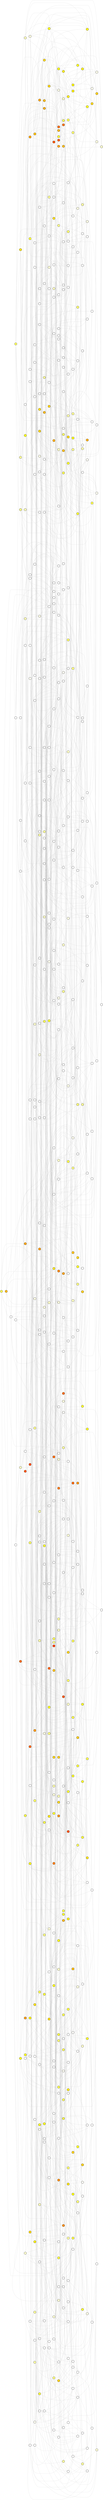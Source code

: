 strict graph{
	rankdir=LR
	node [shape=circle; label=""]
	overlap = false
	splines = true
	HNYDSA [fillcolor="0.166666666667,0.622298583438,1", color=black, penwidth=2, style="filled,rounded"];
	HEYDSA [fillcolor="0.166666666667,0.656684249538,1", color=black, penwidth=2, style="filled,rounded"];
	QGSDNA [fillcolor="0.102177213917,1,1", color=black, penwidth=2, style="filled,rounded"];
	HNYDSV [fillcolor="0.149403340669,1,1", color=black, penwidth=2, style="filled,rounded"];
	HEYDSV [fillcolor="0.121825760961,1,1", color=black, penwidth=2, style="filled,rounded"];
	HKSESA [fillcolor="0.0,0.0,1", color=black, penwidth=2, style="filled,rounded"];
	EGSDNA [fillcolor="0.160588901665,1,1", color=black, penwidth=2, style="filled,rounded"];
	ENYEFV [fillcolor="0.0,0.0,1", color=black, penwidth=2, style="filled,rounded"];
	HNFDSA [fillcolor="0.166666666667,0.402508754137,1", color=black, penwidth=2, style="filled,rounded"];
	HNFDSV [fillcolor="0.166666666667,0.973220808904,1", color=black, penwidth=2, style="filled,rounded"];
	ENYEFA [fillcolor="0.0,0.0,1", color=black, penwidth=2, style="filled,rounded"];
	EGSDNV [fillcolor="0.148970541777,1,1", color=black, penwidth=2, style="filled,rounded"];
	HKSESV [fillcolor="0.0,0.0,1", color=black, penwidth=2, style="filled,rounded"];
	KGFDNV [fillcolor="0.0,0.0,1", color=black, penwidth=2, style="filled,rounded"];
	QESDSA [fillcolor="0.069635470488,1,1", color=black, penwidth=2, style="filled,rounded"];
	QEYEFA [fillcolor="0.0,0.0,1", color=black, penwidth=2, style="filled,rounded"];
	QESDSV [fillcolor="0.0409090507067,1,1", color=black, penwidth=2, style="filled,rounded"];
	QNFESV [fillcolor="0.166666666667,0.787952390189,1", color=black, penwidth=2, style="filled,rounded"];
	KGFDNA [fillcolor="0.166666666667,0.209657843297,1", color=black, penwidth=2, style="filled,rounded"];
	ENSDFV [fillcolor="0.0,0.0,1", color=black, penwidth=2, style="filled,rounded"];
	KGFEFA [fillcolor="0.0,0.0,1", color=black, penwidth=2, style="filled,rounded"];
	KNFDNA [fillcolor="0.166666666667,0.253062214666,1", color=black, penwidth=2, style="filled,rounded"];
	QEFDNA [fillcolor="0.054532896672,1,1", color=black, penwidth=2, style="filled,rounded"];
	HKSDSV [fillcolor="0.166666666667,0.280477322058,1", color=black, penwidth=2, style="filled,rounded"];
	HNSDFA [fillcolor="0.166666666667,0.456371231198,1", color=black, penwidth=2, style="filled,rounded"];
	HKFDSA [fillcolor="0.0,0.0,1", color=black, penwidth=2, style="filled,rounded"];
	HKSDSA [fillcolor="0.166666666667,0.100069381657,1", color=black, penwidth=2, style="filled,rounded"];
	QEFDNV [fillcolor="0.0708447211907,1,1", color=black, penwidth=2, style="filled,rounded"];
	KNFDNV [fillcolor="0.166666666667,0.109661134607,1", color=black, penwidth=2, style="filled,rounded"];
	KGFEFV [fillcolor="0.0,0.0,1", color=black, penwidth=2, style="filled,rounded"];
	HKFDSV [fillcolor="0.0,0.0,1", color=black, penwidth=2, style="filled,rounded"];
	HNSDFV [fillcolor="0.166666666667,0.26910435763,1", color=black, penwidth=2, style="filled,rounded"];
	EKFDNA [fillcolor="0.0,0.0,1", color=black, penwidth=2, style="filled,rounded"];
	HEYESV [fillcolor="0.0,0.0,1", color=black, penwidth=2, style="filled,rounded"];
	HEYDNA [fillcolor="0.108084912756,1,1", color=black, penwidth=2, style="filled,rounded"];
	EKFDNV [fillcolor="0.0,0.0,1", color=black, penwidth=2, style="filled,rounded"];
	HGFDSA [fillcolor="0.166666666667,0.182185309831,1", color=black, penwidth=2, style="filled,rounded"];
	HEYDNV [fillcolor="0.102516309716,1,1", color=black, penwidth=2, style="filled,rounded"];
	HEYESA [fillcolor="0.0,0.0,1", color=black, penwidth=2, style="filled,rounded"];
	QGYENV [fillcolor="0.166666666667,0.937563711792,1", color=black, penwidth=2, style="filled,rounded"];
	ENSENV [fillcolor="0.0,0.0,1", color=black, penwidth=2, style="filled,rounded"];
	QNFDNA [fillcolor="0.107292898588,1,1", color=black, penwidth=2, style="filled,rounded"];
	KEFDSV [fillcolor="0.166666666667,0.724125748414,1", color=black, penwidth=2, style="filled,rounded"];
	KESDNA [fillcolor="0.0645302163387,1,1", color=black, penwidth=2, style="filled,rounded"];
	KEFDSA [fillcolor="0.163660009859,1,1", color=black, penwidth=2, style="filled,rounded"];
	QNFDNV [fillcolor="0.125480543011,1,1", color=black, penwidth=2, style="filled,rounded"];
	QEYDNA [fillcolor="0.049035976428,1,1", color=black, penwidth=2, style="filled,rounded"];
	QGYENA [fillcolor="0.166666666667,0.851416631864,1", color=black, penwidth=2, style="filled,rounded"];
	QNFESA [fillcolor="0.0,0.0,1", color=black, penwidth=2, style="filled,rounded"];
	KESDNV [fillcolor="0.100597190032,1,1", color=black, penwidth=2, style="filled,rounded"];
	EGYENV [fillcolor="0.0,0.0,1", color=black, penwidth=2, style="filled,rounded"];
	HGYDFV [fillcolor="0.0,0.0,1", color=black, penwidth=2, style="filled,rounded"];
	QKYEFA [fillcolor="0.0,0.0,1", color=black, penwidth=2, style="filled,rounded"];
	EGYENA [fillcolor="0.0,0.0,1", color=black, penwidth=2, style="filled,rounded"];
	QKYEFV [fillcolor="0.0,0.0,1", color=black, penwidth=2, style="filled,rounded"];
	HGYDFA [fillcolor="0.0,0.0,1", color=black, penwidth=2, style="filled,rounded"];
	ENFENV [fillcolor="0.0,0.0,1", color=black, penwidth=2, style="filled,rounded"];
	KGSESA [fillcolor="0.0,0.0,1", color=black, penwidth=2, style="filled,rounded"];
	QKYDNA [fillcolor="0.166666666667,0.194394873087,1", color=black, penwidth=2, style="filled,rounded"];
	HKSDFV [fillcolor="0.0,0.0,1", color=black, penwidth=2, style="filled,rounded"];
	QKSESA [fillcolor="0.0,0.0,1", color=black, penwidth=2, style="filled,rounded"];
	QKYDNV [fillcolor="0.0,0.0,1", color=black, penwidth=2, style="filled,rounded"];
	KGSESV [fillcolor="0.166666666667,0.0699879209146,1", color=black, penwidth=2, style="filled,rounded"];
	ENFENA [fillcolor="0.0,0.0,1", color=black, penwidth=2, style="filled,rounded"];
	HNSESA [fillcolor="0.0,0.0,1", color=black, penwidth=2, style="filled,rounded"];
	QKSESV [fillcolor="0.0,0.0,1", color=black, penwidth=2, style="filled,rounded"];
	HKSDFA [fillcolor="0.0,0.0,1", color=black, penwidth=2, style="filled,rounded"];
	EKFESV [fillcolor="0.0,0.0,1", color=black, penwidth=2, style="filled,rounded"];
	ENYESV [fillcolor="0.0,0.0,1", color=black, penwidth=2, style="filled,rounded"];
	HNFEFV [fillcolor="0.0,0.0,1", color=black, penwidth=2, style="filled,rounded"];
	KKFENV [fillcolor="0.0,0.0,1", color=black, penwidth=2, style="filled,rounded"];
	HNFEFA [fillcolor="0.0,0.0,1", color=black, penwidth=2, style="filled,rounded"];
	ENYESA [fillcolor="0.0,0.0,1", color=black, penwidth=2, style="filled,rounded"];
	HNFDNV [fillcolor="0.144301110545,1,1", color=black, penwidth=2, style="filled,rounded"];
	KKFENA [fillcolor="0.0,0.0,1", color=black, penwidth=2, style="filled,rounded"];
	EKSDFA [fillcolor="0.0,0.0,1", color=black, penwidth=2, style="filled,rounded"];
	KEFDFV [fillcolor="0.0,0.0,1", color=black, penwidth=2, style="filled,rounded"];
	EGYDFV [fillcolor="0.0,0.0,1", color=black, penwidth=2, style="filled,rounded"];
	QKFDSA [fillcolor="0.166666666667,0.0391690205872,1", color=black, penwidth=2, style="filled,rounded"];
	QEYESA [fillcolor="0.166666666667,0.233192697169,1", color=black, penwidth=2, style="filled,rounded"];
	HGYENV [fillcolor="0.166666666667,0.493655700902,1", color=black, penwidth=2, style="filled,rounded"];
	EKSDFV [fillcolor="0.0,0.0,1", color=black, penwidth=2, style="filled,rounded"];
	HGYENA [fillcolor="0.0,0.0,1", color=black, penwidth=2, style="filled,rounded"];
	QESESA [fillcolor="0.0,0.0,1", color=black, penwidth=2, style="filled,rounded"];
	QKFDSV [fillcolor="0.0,0.0,1", color=black, penwidth=2, style="filled,rounded"];
	EGYDFA [fillcolor="0.166666666667,0.386320994433,1", color=black, penwidth=2, style="filled,rounded"];
	KEFDFA [fillcolor="0.166666666667,0.61142005454,1", color=black, penwidth=2, style="filled,rounded"];
	HEFENA [fillcolor="0.0,0.0,1", color=black, penwidth=2, style="filled,rounded"];
	KKSENV [fillcolor="0.0,0.0,1", color=black, penwidth=2, style="filled,rounded"];
	KGFESA [fillcolor="0.0,0.0,1", color=black, penwidth=2, style="filled,rounded"];
	HEFENV [fillcolor="0.0,0.0,1", color=black, penwidth=2, style="filled,rounded"];
	KGFESV [fillcolor="0.0,0.0,1", color=black, penwidth=2, style="filled,rounded"];
	KKSENA [fillcolor="0.0,0.0,1", color=black, penwidth=2, style="filled,rounded"];
	QESENA [fillcolor="0.166666666667,0.00225224428298,1", color=black, penwidth=2, style="filled,rounded"];
	KKSDFA [fillcolor="0.0,0.0,1", color=black, penwidth=2, style="filled,rounded"];
	EEFENV [fillcolor="0.0,0.0,1", color=black, penwidth=2, style="filled,rounded"];
	QEFESA [fillcolor="0.0,0.0,1", color=black, penwidth=2, style="filled,rounded"];
	QESENV [fillcolor="0.166666666667,0.456315108066,1", color=black, penwidth=2, style="filled,rounded"];
	EEFENA [fillcolor="0.0,0.0,1", color=black, penwidth=2, style="filled,rounded"];
	KKSDFV [fillcolor="0.0,0.0,1", color=black, penwidth=2, style="filled,rounded"];
	QNFDSA [fillcolor="0.109713849071,1,1", color=black, penwidth=2, style="filled,rounded"];
	HNFESV [fillcolor="0.166666666667,0.0869388044128,1", color=black, penwidth=2, style="filled,rounded"];
	HGSDSA [fillcolor="0.140777784999,1,1", color=black, penwidth=2, style="filled,rounded"];
	KNYDFA [fillcolor="0.0,0.0,1", color=black, penwidth=2, style="filled,rounded"];
	EESESV [fillcolor="0.0,0.0,1", color=black, penwidth=2, style="filled,rounded"];
	QNFDSV [fillcolor="0.141136634283,1,1", color=black, penwidth=2, style="filled,rounded"];
	EESESA [fillcolor="0.0,0.0,1", color=black, penwidth=2, style="filled,rounded"];
	KNYDFV [fillcolor="0.0,0.0,1", color=black, penwidth=2, style="filled,rounded"];
	HGSDSV [fillcolor="0.158074087231,1,1", color=black, penwidth=2, style="filled,rounded"];
	HNFESA [fillcolor="0.0,0.0,1", color=black, penwidth=2, style="filled,rounded"];
	ENFESA [fillcolor="0.0,0.0,1", color=black, penwidth=2, style="filled,rounded"];
	HKYDNA [fillcolor="0.166666666667,0.0116867633075,1", color=black, penwidth=2, style="filled,rounded"];
	EEYEFA [fillcolor="0.0,0.0,1", color=black, penwidth=2, style="filled,rounded"];
	QNSEFV [fillcolor="0.0,0.0,1", color=black, penwidth=2, style="filled,rounded"];
	HKYEFV [fillcolor="0.0,0.0,1", color=black, penwidth=2, style="filled,rounded"];
	HKSENV [fillcolor="0.166666666667,0.234108184834,1", color=black, penwidth=2, style="filled,rounded"];
	QNSEFA [fillcolor="0.0,0.0,1", color=black, penwidth=2, style="filled,rounded"];
	EEYEFV [fillcolor="0.0,0.0,1", color=black, penwidth=2, style="filled,rounded"];
	HKYDNV [fillcolor="0.0,0.0,1", color=black, penwidth=2, style="filled,rounded"];
	ENFESV [fillcolor="0.0,0.0,1", color=black, penwidth=2, style="filled,rounded"];
	HKSENA [fillcolor="0.0,0.0,1", color=black, penwidth=2, style="filled,rounded"];
	HKYEFA [fillcolor="0.0,0.0,1", color=black, penwidth=2, style="filled,rounded"];
	KKYENV [fillcolor="0.0,0.0,1", color=black, penwidth=2, style="filled,rounded"];
	QKYDSA [fillcolor="0.166666666667,0.023280490269,1", color=black, penwidth=2, style="filled,rounded"];
	QKSEFA [fillcolor="0.0,0.0,1", color=black, penwidth=2, style="filled,rounded"];
	QEYDFV [fillcolor="0.166666666667,0.624999505698,1", color=black, penwidth=2, style="filled,rounded"];
	KEYDNV [fillcolor="0.166666666667,0.92733517504,1", color=black, penwidth=2, style="filled,rounded"];
	QKYDSV [fillcolor="0.0,0.0,1", color=black, penwidth=2, style="filled,rounded"];
	QNFENA [fillcolor="0.166666666667,0.239327419114,1", color=black, penwidth=2, style="filled,rounded"];
	KGSDFA [fillcolor="0.166666666667,0.339443040263,1", color=black, penwidth=2, style="filled,rounded"];
	HKFESV [fillcolor="0.0,0.0,1", color=black, penwidth=2, style="filled,rounded"];
	HEYEFA [fillcolor="0.0,0.0,1", color=black, penwidth=2, style="filled,rounded"];
	HESDFV [fillcolor="0.166666666667,0.0921929336088,1", color=black, penwidth=2, style="filled,rounded"];
	HKFESA [fillcolor="0.0,0.0,1", color=black, penwidth=2, style="filled,rounded"];
	QKFDNA [fillcolor="0.166666666667,0.137097899532,1", color=black, penwidth=2, style="filled,rounded"];
	HNSDNA [fillcolor="0.140830264565,1,1", color=black, penwidth=2, style="filled,rounded"];
	EKFDSV [fillcolor="0.0,0.0,1", color=black, penwidth=2, style="filled,rounded"];
	HGSESV [fillcolor="0.0,0.0,1", color=black, penwidth=2, style="filled,rounded"];
	HGSDNA [fillcolor="0.140406884144,1,1", color=black, penwidth=2, style="filled,rounded"];
	EKSDSA [fillcolor="0.166666666667,0.370016549188,1", color=black, penwidth=2, style="filled,rounded"];
	EKFDSA [fillcolor="0.0,0.0,1", color=black, penwidth=2, style="filled,rounded"];
	HNSDNV [fillcolor="0.120785786744,1,1", color=black, penwidth=2, style="filled,rounded"];
	EKSDSV [fillcolor="0.166666666667,0.394336494987,1", color=black, penwidth=2, style="filled,rounded"];
	KKFEFA [fillcolor="0.0,0.0,1", color=black, penwidth=2, style="filled,rounded"];
	HGSDNV [fillcolor="0.134221058701,1,1", color=black, penwidth=2, style="filled,rounded"];
	HGSESA [fillcolor="0.0,0.0,1", color=black, penwidth=2, style="filled,rounded"];
	EGSENA [fillcolor="0.0,0.0,1", color=black, penwidth=2, style="filled,rounded"];
	QKSDNV [fillcolor="0.166666666667,0.670103723218,1", color=black, penwidth=2, style="filled,rounded"];
	EESDNV [fillcolor="0.166666666667,0.45896699182,1", color=black, penwidth=2, style="filled,rounded"];
	EESEFA [fillcolor="0.0,0.0,1", color=black, penwidth=2, style="filled,rounded"];
	QNSESV [fillcolor="0.166666666667,0.403118940434,1", color=black, penwidth=2, style="filled,rounded"];
	EGSDFV [fillcolor="0.0,0.0,1", color=black, penwidth=2, style="filled,rounded"];
	KKYENA [fillcolor="0.0,0.0,1", color=black, penwidth=2, style="filled,rounded"];
	EESEFV [fillcolor="0.0,0.0,1", color=black, penwidth=2, style="filled,rounded"];
	EESDNA [fillcolor="0.166666666667,0.371936161076,1", color=black, penwidth=2, style="filled,rounded"];
	QKSDNA [fillcolor="0.166666666667,0.857801385904,1", color=black, penwidth=2, style="filled,rounded"];
	QEYEFV [fillcolor="0.0,0.0,1", color=black, penwidth=2, style="filled,rounded"];
	EGSENV [fillcolor="0.0,0.0,1", color=black, penwidth=2, style="filled,rounded"];
	QNFENV [fillcolor="0.166666666667,0.691345838912,1", color=black, penwidth=2, style="filled,rounded"];
	EGSDFA [fillcolor="0.166666666667,0.169361336695,1", color=black, penwidth=2, style="filled,rounded"];
	QNSESA [fillcolor="0.0,0.0,1", color=black, penwidth=2, style="filled,rounded"];
	KEYDFA [fillcolor="0.166666666667,0.700519028599,1", color=black, penwidth=2, style="filled,rounded"];
	KNSDFV [fillcolor="0.0,0.0,1", color=black, penwidth=2, style="filled,rounded"];
	KKYEFA [fillcolor="0.0,0.0,1", color=black, penwidth=2, style="filled,rounded"];
	QKFEFA [fillcolor="0.0,0.0,1", color=black, penwidth=2, style="filled,rounded"];
	HESEFV [fillcolor="0.0,0.0,1", color=black, penwidth=2, style="filled,rounded"];
	KKSDSA [fillcolor="0.0,0.0,1", color=black, penwidth=2, style="filled,rounded"];
	EEFESV [fillcolor="0.0,0.0,1", color=black, penwidth=2, style="filled,rounded"];
	HESEFA [fillcolor="0.0,0.0,1", color=black, penwidth=2, style="filled,rounded"];
	QKFEFV [fillcolor="0.0,0.0,1", color=black, penwidth=2, style="filled,rounded"];
	KKYEFV [fillcolor="0.0,0.0,1", color=black, penwidth=2, style="filled,rounded"];
	KNSDFA [fillcolor="0.166666666667,0.404955951326,1", color=black, penwidth=2, style="filled,rounded"];
	KEYDFV [fillcolor="0.0,0.0,1", color=black, penwidth=2, style="filled,rounded"];
	EEFESA [fillcolor="0.0,0.0,1", color=black, penwidth=2, style="filled,rounded"];
	KKSDSV [fillcolor="0.0,0.0,1", color=black, penwidth=2, style="filled,rounded"];
	QGYESA [fillcolor="0.166666666667,0.266965934826,1", color=black, penwidth=2, style="filled,rounded"];
	HKFENV [fillcolor="0.0,0.0,1", color=black, penwidth=2, style="filled,rounded"];
	QGYDFV [fillcolor="0.166666666667,0.0496370988366,1", color=black, penwidth=2, style="filled,rounded"];
	QKFDNV [fillcolor="0.0,0.0,1", color=black, penwidth=2, style="filled,rounded"];
	QEFDFV [fillcolor="0.166666666667,0.345643548278,1", color=black, penwidth=2, style="filled,rounded"];
	KNFDFV [fillcolor="0.0,0.0,1", color=black, penwidth=2, style="filled,rounded"];
	KKFESV [fillcolor="0.0,0.0,1", color=black, penwidth=2, style="filled,rounded"];
	KGFDFA [fillcolor="0.0,0.0,1", color=black, penwidth=2, style="filled,rounded"];
	QGYDFA [fillcolor="0.166666666667,0.746945275784,1", color=black, penwidth=2, style="filled,rounded"];
	KKFEFV [fillcolor="0.0,0.0,1", color=black, penwidth=2, style="filled,rounded"];
	HKFENA [fillcolor="0.0,0.0,1", color=black, penwidth=2, style="filled,rounded"];
	QGSENA [fillcolor="0.0,0.0,1", color=black, penwidth=2, style="filled,rounded"];
	KGFDFV [fillcolor="0.0,0.0,1", color=black, penwidth=2, style="filled,rounded"];
	KKFESA [fillcolor="0.0,0.0,1", color=black, penwidth=2, style="filled,rounded"];
	KNFDFA [fillcolor="0.0,0.0,1", color=black, penwidth=2, style="filled,rounded"];
	QEFDFA [fillcolor="0.166666666667,0.844980546928,1", color=black, penwidth=2, style="filled,rounded"];
	HGFENV [fillcolor="0.166666666667,0.141201965889,1", color=black, penwidth=2, style="filled,rounded"];
	EKFDFV [fillcolor="0.0,0.0,1", color=black, penwidth=2, style="filled,rounded"];
	ENFEFA [fillcolor="0.0,0.0,1", color=black, penwidth=2, style="filled,rounded"];
	HGFENA [fillcolor="0.0,0.0,1", color=black, penwidth=2, style="filled,rounded"];
	ENFEFV [fillcolor="0.0,0.0,1", color=black, penwidth=2, style="filled,rounded"];
	EKFDFA [fillcolor="0.0,0.0,1", color=black, penwidth=2, style="filled,rounded"];
	QEFEFA [fillcolor="0.0,0.0,1", color=black, penwidth=2, style="filled,rounded"];
	KESENV [fillcolor="0.166666666667,0.335785006576,1", color=black, penwidth=2, style="filled,rounded"];
	HEYDFA [fillcolor="0.166666666667,0.135359914646,1", color=black, penwidth=2, style="filled,rounded"];
	KNSENV [fillcolor="0.166666666667,0.149732927763,1", color=black, penwidth=2, style="filled,rounded"];
	HEYDFV [fillcolor="0.166666666667,0.205719979311,1", color=black, penwidth=2, style="filled,rounded"];
	KESENA [fillcolor="0.166666666667,0.115628231505,1", color=black, penwidth=2, style="filled,rounded"];
	KGSDFV [fillcolor="0.0,0.0,1", color=black, penwidth=2, style="filled,rounded"];
	KNSENA [fillcolor="0.0,0.0,1", color=black, penwidth=2, style="filled,rounded"];
	EKFESA [fillcolor="0.0,0.0,1", color=black, penwidth=2, style="filled,rounded"];
	HNSESV [fillcolor="0.0,0.0,1", color=black, penwidth=2, style="filled,rounded"];
	EEFDFV [fillcolor="0.0,0.0,1", color=black, penwidth=2, style="filled,rounded"];
	HESESV [fillcolor="0.0,0.0,1", color=black, penwidth=2, style="filled,rounded"];
	ENYENA [fillcolor="0.0,0.0,1", color=black, penwidth=2, style="filled,rounded"];
	HGFDSV [fillcolor="0.166666666667,0.755657953325,1", color=black, penwidth=2, style="filled,rounded"];
	KEYDSV [fillcolor="0.166666666667,0.841836898384,1", color=black, penwidth=2, style="filled,rounded"];
	ENYENV [fillcolor="0.166666666667,0.245944728791,1", color=black, penwidth=2, style="filled,rounded"];
	HESESA [fillcolor="0.0,0.0,1", color=black, penwidth=2, style="filled,rounded"];
	QKYENA [fillcolor="0.0,0.0,1", color=black, penwidth=2, style="filled,rounded"];
	QKSENV [fillcolor="0.166666666667,0.0565523346933,1", color=black, penwidth=2, style="filled,rounded"];
	KNYENA [fillcolor="0.0,0.0,1", color=black, penwidth=2, style="filled,rounded"];
	QKYENV [fillcolor="0.166666666667,0.212270924674,1", color=black, penwidth=2, style="filled,rounded"];
	KNYENV [fillcolor="0.0,0.0,1", color=black, penwidth=2, style="filled,rounded"];
	QESESV [fillcolor="0.166666666667,0.168879763681,1", color=black, penwidth=2, style="filled,rounded"];
	HNFDFV [fillcolor="0.0,0.0,1", color=black, penwidth=2, style="filled,rounded"];
	QEFEFV [fillcolor="0.0,0.0,1", color=black, penwidth=2, style="filled,rounded"];
	HNFDFA [fillcolor="0.0,0.0,1", color=black, penwidth=2, style="filled,rounded"];
	QKSENA [fillcolor="0.0,0.0,1", color=black, penwidth=2, style="filled,rounded"];
	KEYENA [fillcolor="0.166666666667,0.492447997882,1", color=black, penwidth=2, style="filled,rounded"];
	HKYDSV [fillcolor="0.0,0.0,1", color=black, penwidth=2, style="filled,rounded"];
	QKSEFV [fillcolor="0.0,0.0,1", color=black, penwidth=2, style="filled,rounded"];
	HKYDSA [fillcolor="0.0,0.0,1", color=black, penwidth=2, style="filled,rounded"];
	KESDFA [fillcolor="0.152169668851,1,1", color=black, penwidth=2, style="filled,rounded"];
	QGYDSV [fillcolor="0.166666666667,0.905106827984,1", color=black, penwidth=2, style="filled,rounded"];
	ENSEFA [fillcolor="0.0,0.0,1", color=black, penwidth=2, style="filled,rounded"];
	QGYEFA [fillcolor="0.0,0.0,1", color=black, penwidth=2, style="filled,rounded"];
	QGYDSA [fillcolor="0.166666666667,0.949258024112,1", color=black, penwidth=2, style="filled,rounded"];
	QEYDSA [fillcolor="0.061339620872,1,1", color=black, penwidth=2, style="filled,rounded"];
	KESDFV [fillcolor="0.166666666667,0.329346880649,1", color=black, penwidth=2, style="filled,rounded"];
	QGYEFV [fillcolor="0.0,0.0,1", color=black, penwidth=2, style="filled,rounded"];
	ENSEFV [fillcolor="0.0,0.0,1", color=black, penwidth=2, style="filled,rounded"];
	KEYENV [fillcolor="0.166666666667,0.656897670443,1", color=black, penwidth=2, style="filled,rounded"];
	HNSDSA [fillcolor="0.115146203665,1,1", color=black, penwidth=2, style="filled,rounded"];
	QGSDFV [fillcolor="0.166666666667,0.5248172064,1", color=black, penwidth=2, style="filled,rounded"];
	EGFENV [fillcolor="0.0,0.0,1", color=black, penwidth=2, style="filled,rounded"];
	QGSDFA [fillcolor="0.136720787165,1,1", color=black, penwidth=2, style="filled,rounded"];
	HNSDSV [fillcolor="0.119458252997,1,1", color=black, penwidth=2, style="filled,rounded"];
	EGFENA [fillcolor="0.0,0.0,1", color=black, penwidth=2, style="filled,rounded"];
	EKSESV [fillcolor="0.0,0.0,1", color=black, penwidth=2, style="filled,rounded"];
	KKFDSA [fillcolor="0.0,0.0,1", color=black, penwidth=2, style="filled,rounded"];
	KKYDNA [fillcolor="0.0,0.0,1", color=black, penwidth=2, style="filled,rounded"];
	QNFEFA [fillcolor="0.0,0.0,1", color=black, penwidth=2, style="filled,rounded"];
	HEYENA [fillcolor="0.0,0.0,1", color=black, penwidth=2, style="filled,rounded"];
	KKFDSV [fillcolor="0.0,0.0,1", color=black, penwidth=2, style="filled,rounded"];
	EKSESA [fillcolor="0.0,0.0,1", color=black, penwidth=2, style="filled,rounded"];
	HEYENV [fillcolor="0.166666666667,0.20304547065,1", color=black, penwidth=2, style="filled,rounded"];
	QNFEFV [fillcolor="0.0,0.0,1", color=black, penwidth=2, style="filled,rounded"];
	EEYENV [fillcolor="0.0,0.0,1", color=black, penwidth=2, style="filled,rounded"];
	KKYDNV [fillcolor="0.0,0.0,1", color=black, penwidth=2, style="filled,rounded"];
	EGSESV [fillcolor="0.0,0.0,1", color=black, penwidth=2, style="filled,rounded"];
	HKYDFV [fillcolor="0.0,0.0,1", color=black, penwidth=2, style="filled,rounded"];
	KESDSA [fillcolor="0.0822487307133,1,1", color=black, penwidth=2, style="filled,rounded"];
	KESDSV [fillcolor="0.0958465205027,1,1", color=black, penwidth=2, style="filled,rounded"];
	HKYDFA [fillcolor="0.0,0.0,1", color=black, penwidth=2, style="filled,rounded"];
	EGSESA [fillcolor="0.0,0.0,1", color=black, penwidth=2, style="filled,rounded"];
	EEYENA [fillcolor="0.166666666667,0.0240332163986,1", color=black, penwidth=2, style="filled,rounded"];
	EGYDNV [fillcolor="0.166666666667,0.700396232884,1", color=black, penwidth=2, style="filled,rounded"];
	HNYDNV [fillcolor="0.137430599636,1,1", color=black, penwidth=2, style="filled,rounded"];
	EGYESA [fillcolor="0.0,0.0,1", color=black, penwidth=2, style="filled,rounded"];
	HGYEFV [fillcolor="0.0,0.0,1", color=black, penwidth=2, style="filled,rounded"];
	QEYDFA [fillcolor="0.126186354093,1,1", color=black, penwidth=2, style="filled,rounded"];
	KGSEFV [fillcolor="0.0,0.0,1", color=black, penwidth=2, style="filled,rounded"];
	KGYESV [fillcolor="0.0,0.0,1", color=black, penwidth=2, style="filled,rounded"];
	HGYEFA [fillcolor="0.0,0.0,1", color=black, penwidth=2, style="filled,rounded"];
	EGYESV [fillcolor="0.0,0.0,1", color=black, penwidth=2, style="filled,rounded"];
	HNYDNA [fillcolor="0.113294150956,1,1", color=black, penwidth=2, style="filled,rounded"];
	EGYDNA [fillcolor="0.166666666667,0.761664771491,1", color=black, penwidth=2, style="filled,rounded"];
	KGSEFA [fillcolor="0.0,0.0,1", color=black, penwidth=2, style="filled,rounded"];
	QNSDNA [fillcolor="0.0544517059173,1,1", color=black, penwidth=2, style="filled,rounded"];
	KGSDNV [fillcolor="0.166666666667,0.524877328697,1", color=black, penwidth=2, style="filled,rounded"];
	KEFEFA [fillcolor="0.0,0.0,1", color=black, penwidth=2, style="filled,rounded"];
	QGSDSV [fillcolor="0.0941147653333,1,1", color=black, penwidth=2, style="filled,rounded"];
	QNYDSA [fillcolor="0.122578714817,1,1", color=black, penwidth=2, style="filled,rounded"];
	KEFEFV [fillcolor="0.0,0.0,1", color=black, penwidth=2, style="filled,rounded"];
	KGSDNA [fillcolor="0.166666666667,0.659158971388,1", color=black, penwidth=2, style="filled,rounded"];
	QNYDSV [fillcolor="0.139399976729,1,1", color=black, penwidth=2, style="filled,rounded"];
	QGSDSA [fillcolor="0.093694042676,1,1", color=black, penwidth=2, style="filled,rounded"];
	KKFDFA [fillcolor="0.0,0.0,1", color=black, penwidth=2, style="filled,rounded"];
	EKSENV [fillcolor="0.0,0.0,1", color=black, penwidth=2, style="filled,rounded"];
	HEFESV [fillcolor="0.0,0.0,1", color=black, penwidth=2, style="filled,rounded"];
	QGYDNA [fillcolor="0.143732193343,1,1", color=black, penwidth=2, style="filled,rounded"];
	EGFDSV [fillcolor="0.166666666667,0.742101756829,1", color=black, penwidth=2, style="filled,rounded"];
	HKFEFA [fillcolor="0.0,0.0,1", color=black, penwidth=2, style="filled,rounded"];
	HEFESA [fillcolor="0.0,0.0,1", color=black, penwidth=2, style="filled,rounded"];
	EKSENA [fillcolor="0.0,0.0,1", color=black, penwidth=2, style="filled,rounded"];
	KKFDFV [fillcolor="0.0,0.0,1", color=black, penwidth=2, style="filled,rounded"];
	HKFEFV [fillcolor="0.0,0.0,1", color=black, penwidth=2, style="filled,rounded"];
	EGFDSA [fillcolor="0.166666666667,0.716627800886,1", color=black, penwidth=2, style="filled,rounded"];
	QGYDNV [fillcolor="0.164555907633,1,1", color=black, penwidth=2, style="filled,rounded"];
	KNSDNA [fillcolor="0.166666666667,0.774181193925,1", color=black, penwidth=2, style="filled,rounded"];
	QGFDNV [fillcolor="0.164317166611,1,1", color=black, penwidth=2, style="filled,rounded"];
	HGSDFA [fillcolor="0.166666666667,0.365054114087,1", color=black, penwidth=2, style="filled,rounded"];
	QGSESA [fillcolor="0.0,0.0,1", color=black, penwidth=2, style="filled,rounded"];
	EESENV [fillcolor="0.0,0.0,1", color=black, penwidth=2, style="filled,rounded"];
	QESEFV [fillcolor="0.0,0.0,1", color=black, penwidth=2, style="filled,rounded"];
	KEYESV [fillcolor="0.166666666667,0.192234282088,1", color=black, penwidth=2, style="filled,rounded"];
	QNSDNV [fillcolor="0.0613119732867,1,1", color=black, penwidth=2, style="filled,rounded"];
	EGSEFV [fillcolor="0.0,0.0,1", color=black, penwidth=2, style="filled,rounded"];
	ENFDNV [fillcolor="0.166666666667,0.991951715184,1", color=black, penwidth=2, style="filled,rounded"];
	HGSDFV [fillcolor="0.0,0.0,1", color=black, penwidth=2, style="filled,rounded"];
	QGFDNA [fillcolor="0.119982067136,1,1", color=black, penwidth=2, style="filled,rounded"];
	EGSEFA [fillcolor="0.0,0.0,1", color=black, penwidth=2, style="filled,rounded"];
	EESENA [fillcolor="0.0,0.0,1", color=black, penwidth=2, style="filled,rounded"];
	EGYDSV [fillcolor="0.166666666667,0.684349682497,1", color=black, penwidth=2, style="filled,rounded"];
	QKFDFA [fillcolor="0.0,0.0,1", color=black, penwidth=2, style="filled,rounded"];
	QNSDSA [fillcolor="0.0712211386053,1,1", color=black, penwidth=2, style="filled,rounded"];
	HGYESV [fillcolor="0.166666666667,0.163361693158,1", color=black, penwidth=2, style="filled,rounded"];
	HGFESA [fillcolor="0.0,0.0,1", color=black, penwidth=2, style="filled,rounded"];
	EKFENV [fillcolor="0.0,0.0,1", color=black, penwidth=2, style="filled,rounded"];
	QNSDSV [fillcolor="0.0737752513373,1,1", color=black, penwidth=2, style="filled,rounded"];
	QKFDFV [fillcolor="0.0,0.0,1", color=black, penwidth=2, style="filled,rounded"];
	EGYDSA [fillcolor="0.166666666667,0.75695452659,1", color=black, penwidth=2, style="filled,rounded"];
	KEYDNA [fillcolor="0.141508491679,1,1", color=black, penwidth=2, style="filled,rounded"];
	HGFESV [fillcolor="0.0,0.0,1", color=black, penwidth=2, style="filled,rounded"];
	HGYESA [fillcolor="0.0,0.0,1", color=black, penwidth=2, style="filled,rounded"];
	ENYDNV [fillcolor="0.166666666667,0.991456934312,1", color=black, penwidth=2, style="filled,rounded"];
	EEFDFA [fillcolor="0.166666666667,0.136835133393,1", color=black, penwidth=2, style="filled,rounded"];
	KGSDSV [fillcolor="0.166666666667,0.636698974657,1", color=black, penwidth=2, style="filled,rounded"];
	HESDSA [fillcolor="0.153462019992,1,1", color=black, penwidth=2, style="filled,rounded"];
	EKYENA [fillcolor="0.166666666667,0.087945962204,1", color=black, penwidth=2, style="filled,rounded"];
	QNYESV [fillcolor="0.147473652836,1,1", color=black, penwidth=2, style="filled,rounded"];
	QNYDNA [fillcolor="0.107973322468,1,1", color=black, penwidth=2, style="filled,rounded"];
	EKYENV [fillcolor="0.0,0.0,1", color=black, penwidth=2, style="filled,rounded"];
	HESDSV [fillcolor="0.0887894872533,1,1", color=black, penwidth=2, style="filled,rounded"];
	KGSDSA [fillcolor="0.166666666667,0.59533722395,1", color=black, penwidth=2, style="filled,rounded"];
	KEFESV [fillcolor="0.0,0.0,1", color=black, penwidth=2, style="filled,rounded"];
	ENYDNA [fillcolor="0.156166359943,1,1", color=black, penwidth=2, style="filled,rounded"];
	QNYDNV [fillcolor="0.123027116684,1,1", color=black, penwidth=2, style="filled,rounded"];
	QNYESA [fillcolor="0.166666666667,0.453864340552,1", color=black, penwidth=2, style="filled,rounded"];
	KNYEFA [fillcolor="0.0,0.0,1", color=black, penwidth=2, style="filled,rounded"];
	EEYDFV [fillcolor="0.0,0.0,1", color=black, penwidth=2, style="filled,rounded"];
	QNYENA [fillcolor="0.166666666667,0.585729649085,1", color=black, penwidth=2, style="filled,rounded"];
	KNYEFV [fillcolor="0.0,0.0,1", color=black, penwidth=2, style="filled,rounded"];
	EEYDFA [fillcolor="0.166666666667,0.292734603632,1", color=black, penwidth=2, style="filled,rounded"];
	KGYDSV [fillcolor="0.0,0.0,1", color=black, penwidth=2, style="filled,rounded"];
	HKYESV [fillcolor="0.0,0.0,1", color=black, penwidth=2, style="filled,rounded"];
	ENFDFV [fillcolor="0.0,0.0,1", color=black, penwidth=2, style="filled,rounded"];
	HGFEFA [fillcolor="0.0,0.0,1", color=black, penwidth=2, style="filled,rounded"];
	QKFESV [fillcolor="0.0,0.0,1", color=black, penwidth=2, style="filled,rounded"];
	QGSENV [fillcolor="0.166666666667,0.69921723371,1", color=black, penwidth=2, style="filled,rounded"];
	HEFDFA [fillcolor="0.166666666667,0.128702010596,1", color=black, penwidth=2, style="filled,rounded"];
	KKYDFV [fillcolor="0.0,0.0,1", color=black, penwidth=2, style="filled,rounded"];
	ENFDFA [fillcolor="0.166666666667,0.556127558027,1", color=black, penwidth=2, style="filled,rounded"];
	HKYESA [fillcolor="0.0,0.0,1", color=black, penwidth=2, style="filled,rounded"];
	KKYDFA [fillcolor="0.0,0.0,1", color=black, penwidth=2, style="filled,rounded"];
	HEFDFV [fillcolor="0.0,0.0,1", color=black, penwidth=2, style="filled,rounded"];
	QKFESA [fillcolor="0.0,0.0,1", color=black, penwidth=2, style="filled,rounded"];
	HGFEFV [fillcolor="0.0,0.0,1", color=black, penwidth=2, style="filled,rounded"];
	KESESV [fillcolor="0.166666666667,0.157345642268,1", color=black, penwidth=2, style="filled,rounded"];
	EESDFA [fillcolor="0.0,0.0,1", color=black, penwidth=2, style="filled,rounded"];
	QKSDFA [fillcolor="0.166666666667,0.0501036614719,1", color=black, penwidth=2, style="filled,rounded"];
	QEYDSV [fillcolor="0.0782475722773,1,1", color=black, penwidth=2, style="filled,rounded"];
	QNYENV [fillcolor="0.166666666667,0.861565791352,1", color=black, penwidth=2, style="filled,rounded"];
	QKSDFV [fillcolor="0.0,0.0,1", color=black, penwidth=2, style="filled,rounded"];
	EESDFV [fillcolor="0.0,0.0,1", color=black, penwidth=2, style="filled,rounded"];
	QEYESV [fillcolor="0.166666666667,0.384806565839,1", color=black, penwidth=2, style="filled,rounded"];
	KGYDSA [fillcolor="0.166666666667,0.0133774835046,1", color=black, penwidth=2, style="filled,rounded"];
	KEYESA [fillcolor="0.0,0.0,1", color=black, penwidth=2, style="filled,rounded"];
	EGFEFV [fillcolor="0.0,0.0,1", color=black, penwidth=2, style="filled,rounded"];
	HGSENA [fillcolor="0.166666666667,0.0277452806249,1", color=black, penwidth=2, style="filled,rounded"];
	EGFEFA [fillcolor="0.0,0.0,1", color=black, penwidth=2, style="filled,rounded"];
	HGSENV [fillcolor="0.166666666667,0.122497584117,1", color=black, penwidth=2, style="filled,rounded"];
	ENYDSA [fillcolor="0.155968761247,1,1", color=black, penwidth=2, style="filled,rounded"];
	EKYDFA [fillcolor="0.0,0.0,1", color=black, penwidth=2, style="filled,rounded"];
	EGSDSV [fillcolor="0.153776121557,1,1", color=black, penwidth=2, style="filled,rounded"];
	EEYDSA [fillcolor="0.166666666667,0.874448968936,1", color=black, penwidth=2, style="filled,rounded"];
	EESDSA [fillcolor="0.166666666667,0.656092034708,1", color=black, penwidth=2, style="filled,rounded"];
	EEYDSV [fillcolor="0.166666666667,0.790000648713,1", color=black, penwidth=2, style="filled,rounded"];
	EGSDSA [fillcolor="0.136244058524,1,1", color=black, penwidth=2, style="filled,rounded"];
	QEYDNV [fillcolor="0.0706706242533,1,1", color=black, penwidth=2, style="filled,rounded"];
	EKYDFV [fillcolor="0.0,0.0,1", color=black, penwidth=2, style="filled,rounded"];
	ENYDSV [fillcolor="0.158712245528,1,1", color=black, penwidth=2, style="filled,rounded"];
	QGFENA [fillcolor="0.166666666667,0.000230897271766,1", color=black, penwidth=2, style="filled,rounded"];
	EESDSV [fillcolor="0.166666666667,0.775606006343,1", color=black, penwidth=2, style="filled,rounded"];
	KNSEFV [fillcolor="0.0,0.0,1", color=black, penwidth=2, style="filled,rounded"];
	KESESA [fillcolor="0.0,0.0,1", color=black, penwidth=2, style="filled,rounded"];
	KESEFA [fillcolor="0.0,0.0,1", color=black, penwidth=2, style="filled,rounded"];
	QESDFA [fillcolor="0.137400453753,1,1", color=black, penwidth=2, style="filled,rounded"];
	HESDNV [fillcolor="0.105675071459,1,1", color=black, penwidth=2, style="filled,rounded"];
	KNSEFA [fillcolor="0.0,0.0,1", color=black, penwidth=2, style="filled,rounded"];
	QESDFV [fillcolor="0.166666666667,0.670717836149,1", color=black, penwidth=2, style="filled,rounded"];
	KESEFV [fillcolor="0.0,0.0,1", color=black, penwidth=2, style="filled,rounded"];
	KNFENA [fillcolor="0.0,0.0,1", color=black, penwidth=2, style="filled,rounded"];
	KNFDSV [fillcolor="0.166666666667,0.0866107613864,1", color=black, penwidth=2, style="filled,rounded"];
	HKFDNA [fillcolor="0.166666666667,0.0829851967536,1", color=black, penwidth=2, style="filled,rounded"];
	QGSEFV [fillcolor="0.0,0.0,1", color=black, penwidth=2, style="filled,rounded"];
	HNSEFA [fillcolor="0.0,0.0,1", color=black, penwidth=2, style="filled,rounded"];
	EGFDNV [fillcolor="0.166666666667,0.714337384349,1", color=black, penwidth=2, style="filled,rounded"];
	QEFESV [fillcolor="0.0,0.0,1", color=black, penwidth=2, style="filled,rounded"];
	KNFDSA [fillcolor="0.166666666667,0.225978024446,1", color=black, penwidth=2, style="filled,rounded"];
	KNFENV [fillcolor="0.0,0.0,1", color=black, penwidth=2, style="filled,rounded"];
	EGFDNA [fillcolor="0.166666666667,0.796433413661,1", color=black, penwidth=2, style="filled,rounded"];
	HNSEFV [fillcolor="0.0,0.0,1", color=black, penwidth=2, style="filled,rounded"];
	QGSEFA [fillcolor="0.0,0.0,1", color=black, penwidth=2, style="filled,rounded"];
	HKFDNV [fillcolor="0.0,0.0,1", color=black, penwidth=2, style="filled,rounded"];
	HGFDNV [fillcolor="0.166666666667,0.797099813274,1", color=black, penwidth=2, style="filled,rounded"];
	ENFDSV [fillcolor="0.166666666667,0.971972605336,1", color=black, penwidth=2, style="filled,rounded"];
	EKFEFA [fillcolor="0.0,0.0,1", color=black, penwidth=2, style="filled,rounded"];
	ENFDSA [fillcolor="0.158771434919,1,1", color=black, penwidth=2, style="filled,rounded"];
	HGFDNA [fillcolor="0.159395130969,1,1", color=black, penwidth=2, style="filled,rounded"];
	EKYDSA [fillcolor="0.0,0.0,1", color=black, penwidth=2, style="filled,rounded"];
	QKYESV [fillcolor="0.166666666667,0.0940125311312,1", color=black, penwidth=2, style="filled,rounded"];
	QEYENV [fillcolor="0.166666666667,0.714326579938,1", color=black, penwidth=2, style="filled,rounded"];
	QEYENA [fillcolor="0.166666666667,0.0659278320846,1", color=black, penwidth=2, style="filled,rounded"];
	QKYESA [fillcolor="0.0,0.0,1", color=black, penwidth=2, style="filled,rounded"];
	EKYDSV [fillcolor="0.0,0.0,1", color=black, penwidth=2, style="filled,rounded"];
	KGYENA [fillcolor="0.0,0.0,1", color=black, penwidth=2, style="filled,rounded"];
	HNYENV [fillcolor="0.166666666667,0.421828402545,1", color=black, penwidth=2, style="filled,rounded"];
	KKYDSA [fillcolor="0.0,0.0,1", color=black, penwidth=2, style="filled,rounded"];
	KGYDFV [fillcolor="0.0,0.0,1", color=black, penwidth=2, style="filled,rounded"];
	KKYDSV [fillcolor="0.0,0.0,1", color=black, penwidth=2, style="filled,rounded"];
	HNYENA [fillcolor="0.0,0.0,1", color=black, penwidth=2, style="filled,rounded"];
	KGYENV [fillcolor="0.0,0.0,1", color=black, penwidth=2, style="filled,rounded"];
	KGYDFA [fillcolor="0.0,0.0,1", color=black, penwidth=2, style="filled,rounded"];
	QGFDSA [fillcolor="0.150119490291,1,1", color=black, penwidth=2, style="filled,rounded"];
	ENSESA [fillcolor="0.0,0.0,1", color=black, penwidth=2, style="filled,rounded"];
	KGSENV [fillcolor="0.166666666667,0.0550596506739,1", color=black, penwidth=2, style="filled,rounded"];
	QGFEFV [fillcolor="0.0,0.0,1", color=black, penwidth=2, style="filled,rounded"];
	HGYDSA [fillcolor="0.166666666667,0.366335565007,1", color=black, penwidth=2, style="filled,rounded"];
	EKYESV [fillcolor="0.0,0.0,1", color=black, penwidth=2, style="filled,rounded"];
	HNYDFA [fillcolor="0.166666666667,0.020432901713,1", color=black, penwidth=2, style="filled,rounded"];
	KEFENV [fillcolor="0.166666666667,0.224882197178,1", color=black, penwidth=2, style="filled,rounded"];
	KNYESA [fillcolor="0.0,0.0,1", color=black, penwidth=2, style="filled,rounded"];
	EKYESA [fillcolor="0.0,0.0,1", color=black, penwidth=2, style="filled,rounded"];
	HGYDSV [fillcolor="0.166666666667,0.7702170917,1", color=black, penwidth=2, style="filled,rounded"];
	QGFEFA [fillcolor="0.0,0.0,1", color=black, penwidth=2, style="filled,rounded"];
	KGSENA [fillcolor="0.0,0.0,1", color=black, penwidth=2, style="filled,rounded"];
	ENSESV [fillcolor="0.0,0.0,1", color=black, penwidth=2, style="filled,rounded"];
	QGFDSV [fillcolor="0.166666666667,0.982702635864,1", color=black, penwidth=2, style="filled,rounded"];
	KNYESV [fillcolor="0.0,0.0,1", color=black, penwidth=2, style="filled,rounded"];
	KEFENA [fillcolor="0.0,0.0,1", color=black, penwidth=2, style="filled,rounded"];
	HNYDFV [fillcolor="0.166666666667,0.325742697883,1", color=black, penwidth=2, style="filled,rounded"];
	EKFEFV [fillcolor="0.0,0.0,1", color=black, penwidth=2, style="filled,rounded"];
	QNYDFA [fillcolor="0.142559313609,1,1", color=black, penwidth=2, style="filled,rounded"];
	KNSDNV [fillcolor="0.166666666667,0.653333480852,1", color=black, penwidth=2, style="filled,rounded"];
	KKFDNV [fillcolor="0.0,0.0,1", color=black, penwidth=2, style="filled,rounded"];
	ENYDFA [fillcolor="0.166666666667,0.566959280801,1", color=black, penwidth=2, style="filled,rounded"];
	QNYDFV [fillcolor="0.166666666667,0.459666566198,1", color=black, penwidth=2, style="filled,rounded"];
	ENYDFV [fillcolor="0.0,0.0,1", color=black, penwidth=2, style="filled,rounded"];
	KKFDNA [fillcolor="0.0,0.0,1", color=black, penwidth=2, style="filled,rounded"];
	HNFDNA [fillcolor="0.12413040238,1,1", color=black, penwidth=2, style="filled,rounded"];
	ENSENA [fillcolor="0.0,0.0,1", color=black, penwidth=2, style="filled,rounded"];
	QNYEFA [fillcolor="0.0,0.0,1", color=black, penwidth=2, style="filled,rounded"];
	EGYEFV [fillcolor="0.0,0.0,1", color=black, penwidth=2, style="filled,rounded"];
	EKSEFA [fillcolor="0.0,0.0,1", color=black, penwidth=2, style="filled,rounded"];
	KKSESV [fillcolor="0.0,0.0,1", color=black, penwidth=2, style="filled,rounded"];
	KKSESA [fillcolor="0.0,0.0,1", color=black, penwidth=2, style="filled,rounded"];
	EKSEFV [fillcolor="0.0,0.0,1", color=black, penwidth=2, style="filled,rounded"];
	EGYEFA [fillcolor="0.0,0.0,1", color=black, penwidth=2, style="filled,rounded"];
	KGFENA [fillcolor="0.0,0.0,1", color=black, penwidth=2, style="filled,rounded"];
	QEFENV [fillcolor="0.166666666667,0.50102938631,1", color=black, penwidth=2, style="filled,rounded"];
	QEFENA [fillcolor="0.0,0.0,1", color=black, penwidth=2, style="filled,rounded"];
	KGFENV [fillcolor="0.166666666667,0.202491644122,1", color=black, penwidth=2, style="filled,rounded"];
	ENSDNA [fillcolor="0.162216915552,1,1", color=black, penwidth=2, style="filled,rounded"];
	HGFDFV [fillcolor="0.0,0.0,1", color=black, penwidth=2, style="filled,rounded"];
	QNYEFV [fillcolor="0.166666666667,0.10608344477,1", color=black, penwidth=2, style="filled,rounded"];
	EKYEFV [fillcolor="0.0,0.0,1", color=black, penwidth=2, style="filled,rounded"];
	EEFDNV [fillcolor="0.166666666667,0.574349100677,1", color=black, penwidth=2, style="filled,rounded"];
	EEFDNA [fillcolor="0.166666666667,0.714310229631,1", color=black, penwidth=2, style="filled,rounded"];
	EKYEFA [fillcolor="0.0,0.0,1", color=black, penwidth=2, style="filled,rounded"];
	HNYESA [fillcolor="0.0,0.0,1", color=black, penwidth=2, style="filled,rounded"];
	QNFDFA [fillcolor="0.166666666667,0.968278738872,1", color=black, penwidth=2, style="filled,rounded"];
	ENSDFA [fillcolor="0.166666666667,0.358455182118,1", color=black, penwidth=2, style="filled,rounded"];
	KGYDNA [fillcolor="0.166666666667,0.122267088902,1", color=black, penwidth=2, style="filled,rounded"];
	HNYESV [fillcolor="0.166666666667,0.101378584555,1", color=black, penwidth=2, style="filled,rounded"];
	EEYDNV [fillcolor="0.166666666667,0.841174321104,1", color=black, penwidth=2, style="filled,rounded"];
	QNSDFV [fillcolor="0.166666666667,0.811538748904,1", color=black, penwidth=2, style="filled,rounded"];
	HEFEFA [fillcolor="0.0,0.0,1", color=black, penwidth=2, style="filled,rounded"];
	EEYESA [fillcolor="0.0,0.0,1", color=black, penwidth=2, style="filled,rounded"];
	EEYDNA [fillcolor="0.166666666667,0.87179156828,1", color=black, penwidth=2, style="filled,rounded"];
	EKFENA [fillcolor="0.0,0.0,1", color=black, penwidth=2, style="filled,rounded"];
	EEYESV [fillcolor="0.0,0.0,1", color=black, penwidth=2, style="filled,rounded"];
	HEFEFV [fillcolor="0.0,0.0,1", color=black, penwidth=2, style="filled,rounded"];
	QNSDFA [fillcolor="0.114406579649,1,1", color=black, penwidth=2, style="filled,rounded"];
	HGYDNA [fillcolor="0.137735831345,1,1", color=black, penwidth=2, style="filled,rounded"];
	QGFESV [fillcolor="0.166666666667,0.526780114775,1", color=black, penwidth=2, style="filled,rounded"];
	QGYESV [fillcolor="0.166666666667,0.779234638766,1", color=black, penwidth=2, style="filled,rounded"];
	QKYDFA [fillcolor="0.0,0.0,1", color=black, penwidth=2, style="filled,rounded"];
	QGFDFA [fillcolor="0.166666666667,0.391779401464,1", color=black, penwidth=2, style="filled,rounded"];
	QGFESA [fillcolor="0.166666666667,0.0335957636448,1", color=black, penwidth=2, style="filled,rounded"];
	HGYDNV [fillcolor="0.166666666667,0.898347386368,1", color=black, penwidth=2, style="filled,rounded"];
	QGFDFV [fillcolor="0.166666666667,0.00922649480576,1", color=black, penwidth=2, style="filled,rounded"];
	QKYDFV [fillcolor="0.0,0.0,1", color=black, penwidth=2, style="filled,rounded"];
	HKSDNA [fillcolor="0.166666666667,0.424470350264,1", color=black, penwidth=2, style="filled,rounded"];
	KNFESV [fillcolor="0.0,0.0,1", color=black, penwidth=2, style="filled,rounded"];
	HKSDNV [fillcolor="0.166666666667,0.228256778877,1", color=black, penwidth=2, style="filled,rounded"];
	KGYDNV [fillcolor="0.0,0.0,1", color=black, penwidth=2, style="filled,rounded"];
	KNFESA [fillcolor="0.0,0.0,1", color=black, penwidth=2, style="filled,rounded"];
	HKFDFA [fillcolor="0.0,0.0,1", color=black, penwidth=2, style="filled,rounded"];
	HNSENA [fillcolor="0.0,0.0,1", color=black, penwidth=2, style="filled,rounded"];
	EGFDFV [fillcolor="0.0,0.0,1", color=black, penwidth=2, style="filled,rounded"];
	QEFDSA [fillcolor="0.066990229076,1,1", color=black, penwidth=2, style="filled,rounded"];
	EKSDNA [fillcolor="0.166666666667,0.53414091649,1", color=black, penwidth=2, style="filled,rounded"];
	QEFDSV [fillcolor="0.0973543263013,1,1", color=black, penwidth=2, style="filled,rounded"];
	EGFDFA [fillcolor="0.166666666667,0.163938903052,1", color=black, penwidth=2, style="filled,rounded"];
	HNSENV [fillcolor="0.166666666667,0.0347104128953,1", color=black, penwidth=2, style="filled,rounded"];
	HKFDFV [fillcolor="0.0,0.0,1", color=black, penwidth=2, style="filled,rounded"];
	EKSDNV [fillcolor="0.166666666667,0.412709767372,1", color=black, penwidth=2, style="filled,rounded"];
	HGSEFA [fillcolor="0.0,0.0,1", color=black, penwidth=2, style="filled,rounded"];
	KEFDNA [fillcolor="0.134306506641,1,1", color=black, penwidth=2, style="filled,rounded"];
	EKYDNV [fillcolor="0.0,0.0,1", color=black, penwidth=2, style="filled,rounded"];
	KEFDNV [fillcolor="0.166666666667,0.81257324484,1", color=black, penwidth=2, style="filled,rounded"];
	HGSEFV [fillcolor="0.0,0.0,1", color=black, penwidth=2, style="filled,rounded"];
	KEFESA [fillcolor="0.0,0.0,1", color=black, penwidth=2, style="filled,rounded"];
	EKYDNA [fillcolor="0.0,0.0,1", color=black, penwidth=2, style="filled,rounded"];
	KKSDNV [fillcolor="0.0,0.0,1", color=black, penwidth=2, style="filled,rounded"];
	HEFDNA [fillcolor="0.127509311871,1,1", color=black, penwidth=2, style="filled,rounded"];
	KKSEFA [fillcolor="0.0,0.0,1", color=black, penwidth=2, style="filled,rounded"];
	ENFDNA [fillcolor="0.162185562923,1,1", color=black, penwidth=2, style="filled,rounded"];
	KNSDSV [fillcolor="0.166666666667,0.696410460689,1", color=black, penwidth=2, style="filled,rounded"];
	EEFDSA [fillcolor="0.166666666667,0.802535068728,1", color=black, penwidth=2, style="filled,rounded"];
	KKYESA [fillcolor="0.0,0.0,1", color=black, penwidth=2, style="filled,rounded"];
	KEYEFV [fillcolor="0.0,0.0,1", color=black, penwidth=2, style="filled,rounded"];
	KKSEFV [fillcolor="0.0,0.0,1", color=black, penwidth=2, style="filled,rounded"];
	HEFDNV [fillcolor="0.139904773177,1,1", color=black, penwidth=2, style="filled,rounded"];
	KKSDNA [fillcolor="0.0,0.0,1", color=black, penwidth=2, style="filled,rounded"];
	KKYESV [fillcolor="0.0,0.0,1", color=black, penwidth=2, style="filled,rounded"];
	KGYESA [fillcolor="0.0,0.0,1", color=black, penwidth=2, style="filled,rounded"];
	KNSDSA [fillcolor="0.166666666667,0.564091208353,1", color=black, penwidth=2, style="filled,rounded"];
	HESDFA [fillcolor="0.166666666667,0.238008441053,1", color=black, penwidth=2, style="filled,rounded"];
	KNYDSV [fillcolor="0.166666666667,0.0528180402509,1", color=black, penwidth=2, style="filled,rounded"];
	QKSDSA [fillcolor="0.166666666667,0.58304966642,1", color=black, penwidth=2, style="filled,rounded"];
	EEFEFA [fillcolor="0.0,0.0,1", color=black, penwidth=2, style="filled,rounded"];
	QESDNA [fillcolor="0.0579324458227,1,1", color=black, penwidth=2, style="filled,rounded"];
	ENSDSA [fillcolor="0.166666666667,0.98173923464,1", color=black, penwidth=2, style="filled,rounded"];
	KNFEFV [fillcolor="0.0,0.0,1", color=black, penwidth=2, style="filled,rounded"];
	HNFENV [fillcolor="0.166666666667,0.00178538738483,1", color=black, penwidth=2, style="filled,rounded"];
	QESDNV [fillcolor="0.0526191721947,1,1", color=black, penwidth=2, style="filled,rounded"];
	EEFEFV [fillcolor="0.0,0.0,1", color=black, penwidth=2, style="filled,rounded"];
	QKSDSV [fillcolor="0.166666666667,0.488747280782,1", color=black, penwidth=2, style="filled,rounded"];
	KNYDSA [fillcolor="0.166666666667,0.110194518855,1", color=black, penwidth=2, style="filled,rounded"];
	HNFENA [fillcolor="0.0,0.0,1", color=black, penwidth=2, style="filled,rounded"];
	KNFEFA [fillcolor="0.0,0.0,1", color=black, penwidth=2, style="filled,rounded"];
	KEYDSA [fillcolor="0.150061337441,1,1", color=black, penwidth=2, style="filled,rounded"];
	ENSDSV [fillcolor="0.142514436052,1,1", color=black, penwidth=2, style="filled,rounded"];
	QESEFA [fillcolor="0.0,0.0,1", color=black, penwidth=2, style="filled,rounded"];
	QNSENV [fillcolor="0.166666666667,0.700542362148,1", color=black, penwidth=2, style="filled,rounded"];
	QNFDFV [fillcolor="0.166666666667,0.326765501433,1", color=black, penwidth=2, style="filled,rounded"];
	QNSENA [fillcolor="0.166666666667,0.047769414303,1", color=black, penwidth=2, style="filled,rounded"];
	QGFENV [fillcolor="0.166666666667,0.851140330512,1", color=black, penwidth=2, style="filled,rounded"];
	HESDNA [fillcolor="0.166666666667,0.870979623696,1", color=black, penwidth=2, style="filled,rounded"];
	HKSEFA [fillcolor="0.0,0.0,1", color=black, penwidth=2, style="filled,rounded"];
	HKYENA [fillcolor="0.0,0.0,1", color=black, penwidth=2, style="filled,rounded"];
	HEFDSA [fillcolor="0.166666666667,0.492989264546,1", color=black, penwidth=2, style="filled,rounded"];
	HGFDFA [fillcolor="0.0,0.0,1", color=black, penwidth=2, style="filled,rounded"];
	EGFESA [fillcolor="0.0,0.0,1", color=black, penwidth=2, style="filled,rounded"];
	QKFENA [fillcolor="0.0,0.0,1", color=black, penwidth=2, style="filled,rounded"];
	HESENV [fillcolor="0.0,0.0,1", color=black, penwidth=2, style="filled,rounded"];
	HEFDSV [fillcolor="0.134769492651,1,1", color=black, penwidth=2, style="filled,rounded"];
	HKYENV [fillcolor="0.0,0.0,1", color=black, penwidth=2, style="filled,rounded"];
	HKSEFV [fillcolor="0.0,0.0,1", color=black, penwidth=2, style="filled,rounded"];
	HESENA [fillcolor="0.0,0.0,1", color=black, penwidth=2, style="filled,rounded"];
	QKFENV [fillcolor="0.0,0.0,1", color=black, penwidth=2, style="filled,rounded"];
	EGFESV [fillcolor="0.0,0.0,1", color=black, penwidth=2, style="filled,rounded"];
	KEYEFA [fillcolor="0.0,0.0,1", color=black, penwidth=2, style="filled,rounded"];
	EEFDSV [fillcolor="0.166666666667,0.695668442326,1", color=black, penwidth=2, style="filled,rounded"];
	KGFDSV [fillcolor="0.0,0.0,1", color=black, penwidth=2, style="filled,rounded"];
	KGYEFV [fillcolor="0.0,0.0,1", color=black, penwidth=2, style="filled,rounded"];
	QGSESV [fillcolor="0.166666666667,0.091005173056,1", color=black, penwidth=2, style="filled,rounded"];
	KGFDSA [fillcolor="0.0,0.0,1", color=black, penwidth=2, style="filled,rounded"];
	KGYEFA [fillcolor="0.0,0.0,1", color=black, penwidth=2, style="filled,rounded"];
	QGSDNV [fillcolor="0.123123720268,1,1", color=black, penwidth=2, style="filled,rounded"];
	KNYDNV [fillcolor="0.166666666667,0.0699634385844,1", color=black, penwidth=2, style="filled,rounded"];
	HEYEFV [fillcolor="0.0,0.0,1", color=black, penwidth=2, style="filled,rounded"];
	HNYEFA [fillcolor="0.0,0.0,1", color=black, penwidth=2, style="filled,rounded"];
	KNSESA [fillcolor="0.0,0.0,1", color=black, penwidth=2, style="filled,rounded"];
	ENSDNV [fillcolor="0.136581299879,1,1", color=black, penwidth=2, style="filled,rounded"];
	KNYDNA [fillcolor="0.166666666667,0.181668149675,1", color=black, penwidth=2, style="filled,rounded"];
	KNSESV [fillcolor="0.0,0.0,1", color=black, penwidth=2, style="filled,rounded"];
	HNYEFV [fillcolor="0.0,0.0,1", color=black, penwidth=2, style="filled,rounded"];
	HNYDSA -- HNSDSA [style=solid, color=grey, width=0.1];
	HNYDSA -- HNFDSA [style=solid, color=grey, width=0.1];
	HNYDSA -- QNYDSA [style=solid, color=grey, width=0.1];
	HNYDSA -- HNYESA [style=solid, color=grey, width=0.1];
	HNYDSA -- HNYDSV [style=solid, color=grey, width=0.1];
	HNYDSA -- HNYDNA [style=solid, color=grey, width=0.1];
	HNYDSA -- HKYDSA [style=solid, color=grey, width=0.1];
	HNYDSA -- HNYDFA [style=solid, color=grey, width=0.1];
	HEYDSA -- HGYDSA [style=solid, color=grey, width=0.1];
	HEYDSA -- HESDSA [style=solid, color=grey, width=0.1];
	HEYDSA -- HEYDNA [style=solid, color=grey, width=0.1];
	HEYDSA -- QEYDSA [style=solid, color=grey, width=0.1];
	HEYDSA -- HEYDFA [style=solid, color=grey, width=0.1];
	HEYDSA -- HKYDSA [style=solid, color=grey, width=0.1];
	HEYDSA -- HEYDSV [style=solid, color=grey, width=0.1];
	HEYDSA -- HEYESA [style=solid, color=grey, width=0.1];
	HEYDSA -- HEFDSA [style=solid, color=grey, width=0.1];
	QGSDNA -- EGSDNA [style=solid, color=grey, width=0.1];
	QGSDNA -- QGSENA [style=solid, color=grey, width=0.1];
	QGSDNA -- QESDNA [style=solid, color=grey, width=0.1];
	QGSDNA -- QGYDNA [style=solid, color=grey, width=0.1];
	QGSDNA -- HGSDNA [style=solid, color=grey, width=0.1];
	QGSDNA -- QGSDNV [style=solid, color=grey, width=0.1];
	QGSDNA -- KGSDNA [style=solid, color=grey, width=0.1];
	QGSDNA -- QGFDNA [style=solid, color=grey, width=0.1];
	QGSDNA -- QGSDSA [style=solid, color=grey, width=0.1];
	HNYDSV -- HKYDSV [style=solid, color=grey, width=0.1];
	HNYDSV -- QNYDSV [style=solid, color=grey, width=0.1];
	HNYDSV -- HNFDSV [style=solid, color=grey, width=0.1];
	HNYDSV -- HNSDSV [style=solid, color=grey, width=0.1];
	HNYDSV -- HNYDNV [style=solid, color=grey, width=0.1];
	HNYDSV -- HNYESV [style=solid, color=grey, width=0.1];
	HNYDSV -- HNYDFV [style=solid, color=grey, width=0.1];
	HEYDSV -- HGYDSV [style=solid, color=grey, width=0.1];
	HEYDSV -- HEYESV [style=solid, color=grey, width=0.1];
	HEYDSV -- HKYDSV [style=solid, color=grey, width=0.1];
	HEYDSV -- HESDSV [style=solid, color=grey, width=0.1];
	HEYDSV -- HEFDSV [style=solid, color=grey, width=0.1];
	HEYDSV -- QEYDSV [style=solid, color=grey, width=0.1];
	HEYDSV -- HEYDFV [style=solid, color=grey, width=0.1];
	HEYDSV -- HEYDNV [style=solid, color=grey, width=0.1];
	HKSESA -- HKSEFA [style=solid, color=grey, width=0.1];
	HKSESA -- HKSESV [style=solid, color=grey, width=0.1];
	HKSESA -- QKSESA [style=solid, color=grey, width=0.1];
	HKSESA -- HKSDSA [style=solid, color=grey, width=0.1];
	HKSESA -- HKYESA [style=solid, color=grey, width=0.1];
	HKSESA -- HNSESA [style=solid, color=grey, width=0.1];
	HKSESA -- HKFESA [style=solid, color=grey, width=0.1];
	HKSESA -- HKSENA [style=solid, color=grey, width=0.1];
	HKSESA -- HESESA [style=solid, color=grey, width=0.1];
	EGSDNA -- EGSENA [style=solid, color=grey, width=0.1];
	EGSDNA -- KGSDNA [style=solid, color=grey, width=0.1];
	EGSDNA -- EGSDSA [style=solid, color=grey, width=0.1];
	EGSDNA -- EESDNA [style=solid, color=grey, width=0.1];
	EGSDNA -- EGSDNV [style=solid, color=grey, width=0.1];
	EGSDNA -- EGYDNA [style=solid, color=grey, width=0.1];
	EGSDNA -- EGFDNA [style=solid, color=grey, width=0.1];
	ENYEFV -- ENYESV [style=solid, color=grey, width=0.1];
	ENYEFV -- QNYEFV [style=solid, color=grey, width=0.1];
	ENYEFV -- EKYEFV [style=solid, color=grey, width=0.1];
	ENYEFV -- ENYDFV [style=solid, color=grey, width=0.1];
	ENYEFV -- ENYEFA [style=solid, color=grey, width=0.1];
	ENYEFV -- KNYEFV [style=solid, color=grey, width=0.1];
	ENYEFV -- ENFEFV [style=solid, color=grey, width=0.1];
	ENYEFV -- ENSEFV [style=solid, color=grey, width=0.1];
	HNFDSA -- HNFDNA [style=solid, color=grey, width=0.1];
	HNFDSA -- QNFDSA [style=solid, color=grey, width=0.1];
	HNFDSA -- HKFDSA [style=solid, color=grey, width=0.1];
	HNFDSA -- HNFDSV [style=solid, color=grey, width=0.1];
	HNFDSA -- HNSDSA [style=solid, color=grey, width=0.1];
	HNFDSA -- HNFDFA [style=solid, color=grey, width=0.1];
	HNFDSA -- HNFESA [style=solid, color=grey, width=0.1];
	HNFDSV -- HNFESV [style=solid, color=grey, width=0.1];
	HNFDSV -- HNFDFV [style=solid, color=grey, width=0.1];
	HNFDSV -- QNFDSV [style=solid, color=grey, width=0.1];
	HNFDSV -- HNFDNV [style=solid, color=grey, width=0.1];
	HNFDSV -- HKFDSV [style=solid, color=grey, width=0.1];
	HNFDSV -- HNSDSV [style=solid, color=grey, width=0.1];
	ENYEFA -- KNYEFA [style=solid, color=grey, width=0.1];
	ENYEFA -- QNYEFA [style=solid, color=grey, width=0.1];
	ENYEFA -- EKYEFA [style=solid, color=grey, width=0.1];
	ENYEFA -- ENSEFA [style=solid, color=grey, width=0.1];
	ENYEFA -- ENFEFA [style=solid, color=grey, width=0.1];
	ENYEFA -- ENYESA [style=solid, color=grey, width=0.1];
	ENYEFA -- ENYDFA [style=solid, color=grey, width=0.1];
	EGSDNV -- EGYDNV [style=solid, color=grey, width=0.1];
	EGSDNV -- EESDNV [style=solid, color=grey, width=0.1];
	EGSDNV -- KGSDNV [style=solid, color=grey, width=0.1];
	EGSDNV -- EGFDNV [style=solid, color=grey, width=0.1];
	EGSDNV -- QGSDNV [style=solid, color=grey, width=0.1];
	EGSDNV -- EGSENV [style=solid, color=grey, width=0.1];
	EGSDNV -- EGSDSV [style=solid, color=grey, width=0.1];
	HKSESV -- HNSESV [style=solid, color=grey, width=0.1];
	HKSESV -- HKYESV [style=solid, color=grey, width=0.1];
	HKSESV -- HKFESV [style=solid, color=grey, width=0.1];
	HKSESV -- HESESV [style=solid, color=grey, width=0.1];
	HKSESV -- HKSDSV [style=solid, color=grey, width=0.1];
	HKSESV -- HKSENV [style=solid, color=grey, width=0.1];
	HKSESV -- HKSEFV [style=solid, color=grey, width=0.1];
	HKSESV -- QKSESV [style=solid, color=grey, width=0.1];
	KGFDNV -- QGFDNV [style=solid, color=grey, width=0.1];
	KGFDNV -- KGSDNV [style=solid, color=grey, width=0.1];
	KGFDNV -- KGFDSV [style=solid, color=grey, width=0.1];
	KGFDNV -- EGFDNV [style=solid, color=grey, width=0.1];
	KGFDNV -- KEFDNV [style=solid, color=grey, width=0.1];
	KGFDNV -- KGFDNA [style=solid, color=grey, width=0.1];
	KGFDNV -- KGYDNV [style=solid, color=grey, width=0.1];
	KGFDNV -- KGFENV [style=solid, color=grey, width=0.1];
	QESDSA -- QEYDSA [style=solid, color=grey, width=0.1];
	QESDSA -- HESDSA [style=solid, color=grey, width=0.1];
	QESDSA -- EESDSA [style=solid, color=grey, width=0.1];
	QESDSA -- QEFDSA [style=solid, color=grey, width=0.1];
	QESDSA -- QESDFA [style=solid, color=grey, width=0.1];
	QESDSA -- KESDSA [style=solid, color=grey, width=0.1];
	QESDSA -- QESDSV [style=solid, color=grey, width=0.1];
	QESDSA -- QKSDSA [style=solid, color=grey, width=0.1];
	QESDSA -- QESESA [style=solid, color=grey, width=0.1];
	QESDSA -- QESDNA [style=solid, color=grey, width=0.1];
	QESDSA -- QGSDSA [style=solid, color=grey, width=0.1];
	QEYEFA -- QESEFA [style=solid, color=grey, width=0.1];
	QEYEFA -- EEYEFA [style=solid, color=grey, width=0.1];
	QEYEFA -- HEYEFA [style=solid, color=grey, width=0.1];
	QEYEFA -- QEYESA [style=solid, color=grey, width=0.1];
	QEYEFA -- QKYEFA [style=solid, color=grey, width=0.1];
	QEYEFA -- QEYDFA [style=solid, color=grey, width=0.1];
	QEYEFA -- QGYEFA [style=solid, color=grey, width=0.1];
	QEYEFA -- QEFEFA [style=solid, color=grey, width=0.1];
	QEYEFA -- QEYEFV [style=solid, color=grey, width=0.1];
	QEYEFA -- KEYEFA [style=solid, color=grey, width=0.1];
	QESDSV -- QKSDSV [style=solid, color=grey, width=0.1];
	QESDSV -- QESESV [style=solid, color=grey, width=0.1];
	QESDSV -- QGSDSV [style=solid, color=grey, width=0.1];
	QESDSV -- HESDSV [style=solid, color=grey, width=0.1];
	QESDSV -- QEYDSV [style=solid, color=grey, width=0.1];
	QESDSV -- KESDSV [style=solid, color=grey, width=0.1];
	QESDSV -- QESDFV [style=solid, color=grey, width=0.1];
	QESDSV -- QEFDSV [style=solid, color=grey, width=0.1];
	QESDSV -- EESDSV [style=solid, color=grey, width=0.1];
	QESDSV -- QESDNV [style=solid, color=grey, width=0.1];
	QNFESV -- HNFESV [style=solid, color=grey, width=0.1];
	QNFESV -- QNYESV [style=solid, color=grey, width=0.1];
	QNFESV -- KNFESV [style=solid, color=grey, width=0.1];
	QNFESV -- QNSESV [style=solid, color=grey, width=0.1];
	QNFESV -- QNFDSV [style=solid, color=grey, width=0.1];
	QNFESV -- QNFENV [style=solid, color=grey, width=0.1];
	QNFESV -- ENFESV [style=solid, color=grey, width=0.1];
	QNFESV -- QNFESA [style=solid, color=grey, width=0.1];
	QNFESV -- QNFEFV [style=solid, color=grey, width=0.1];
	QNFESV -- QKFESV [style=solid, color=grey, width=0.1];
	KGFDNA -- KGFDSA [style=solid, color=grey, width=0.1];
	KGFDNA -- KEFDNA [style=solid, color=grey, width=0.1];
	KGFDNA -- KGFENA [style=solid, color=grey, width=0.1];
	KGFDNA -- KGSDNA [style=solid, color=grey, width=0.1];
	KGFDNA -- QGFDNA [style=solid, color=grey, width=0.1];
	KGFDNA -- EGFDNA [style=solid, color=grey, width=0.1];
	KGFDNA -- KGYDNA [style=solid, color=grey, width=0.1];
	ENSDFV -- KNSDFV [style=solid, color=grey, width=0.1];
	ENSDFV -- ENFDFV [style=solid, color=grey, width=0.1];
	ENSDFV -- ENSDFA [style=solid, color=grey, width=0.1];
	ENSDFV -- QNSDFV [style=solid, color=grey, width=0.1];
	ENSDFV -- ENSDSV [style=solid, color=grey, width=0.1];
	ENSDFV -- EKSDFV [style=solid, color=grey, width=0.1];
	ENSDFV -- ENYDFV [style=solid, color=grey, width=0.1];
	ENSDFV -- ENSEFV [style=solid, color=grey, width=0.1];
	KGFEFA -- KEFEFA [style=solid, color=grey, width=0.1];
	KGFEFA -- KGFDFA [style=solid, color=grey, width=0.1];
	KGFEFA -- KGFESA [style=solid, color=grey, width=0.1];
	KGFEFA -- QGFEFA [style=solid, color=grey, width=0.1];
	KGFEFA -- EGFEFA [style=solid, color=grey, width=0.1];
	KGFEFA -- KGFEFV [style=solid, color=grey, width=0.1];
	KGFEFA -- KGSEFA [style=solid, color=grey, width=0.1];
	KGFEFA -- KGYEFA [style=solid, color=grey, width=0.1];
	KNFDNA -- KNFENA [style=solid, color=grey, width=0.1];
	KNFDNA -- QNFDNA [style=solid, color=grey, width=0.1];
	KNFDNA -- ENFDNA [style=solid, color=grey, width=0.1];
	KNFDNA -- KNFDSA [style=solid, color=grey, width=0.1];
	KNFDNA -- KNFDNV [style=solid, color=grey, width=0.1];
	KNFDNA -- KKFDNA [style=solid, color=grey, width=0.1];
	KNFDNA -- KNSDNA [style=solid, color=grey, width=0.1];
	KNFDNA -- KNYDNA [style=solid, color=grey, width=0.1];
	QEFDNA -- QEFDSA [style=solid, color=grey, width=0.1];
	QEFDNA -- KEFDNA [style=solid, color=grey, width=0.1];
	QEFDNA -- QKFDNA [style=solid, color=grey, width=0.1];
	QEFDNA -- HEFDNA [style=solid, color=grey, width=0.1];
	QEFDNA -- QEFDNV [style=solid, color=grey, width=0.1];
	QEFDNA -- QEYDNA [style=solid, color=grey, width=0.1];
	QEFDNA -- QESDNA [style=solid, color=grey, width=0.1];
	QEFDNA -- QGFDNA [style=solid, color=grey, width=0.1];
	QEFDNA -- QEFENA [style=solid, color=grey, width=0.1];
	QEFDNA -- EEFDNA [style=solid, color=grey, width=0.1];
	HKSDSV -- HKSDNV [style=solid, color=grey, width=0.1];
	HKSDSV -- HESDSV [style=solid, color=grey, width=0.1];
	HKSDSV -- HKSDFV [style=solid, color=grey, width=0.1];
	HKSDSV -- HKYDSV [style=solid, color=grey, width=0.1];
	HKSDSV -- HKSDSA [style=solid, color=grey, width=0.1];
	HKSDSV -- HNSDSV [style=solid, color=grey, width=0.1];
	HKSDSV -- QKSDSV [style=solid, color=grey, width=0.1];
	HKSDSV -- HKFDSV [style=solid, color=grey, width=0.1];
	HNSDFA -- HNSDSA [style=solid, color=grey, width=0.1];
	HNSDFA -- HNSEFA [style=solid, color=grey, width=0.1];
	HNSDFA -- HNYDFA [style=solid, color=grey, width=0.1];
	HNSDFA -- QNSDFA [style=solid, color=grey, width=0.1];
	HNSDFA -- HNSDFV [style=solid, color=grey, width=0.1];
	HNSDFA -- HNFDFA [style=solid, color=grey, width=0.1];
	HNSDFA -- HKSDFA [style=solid, color=grey, width=0.1];
	HKFDSA -- HKFDFA [style=solid, color=grey, width=0.1];
	HKFDSA -- HEFDSA [style=solid, color=grey, width=0.1];
	HKFDSA -- HKFDNA [style=solid, color=grey, width=0.1];
	HKFDSA -- QKFDSA [style=solid, color=grey, width=0.1];
	HKFDSA -- HKSDSA [style=solid, color=grey, width=0.1];
	HKFDSA -- HKFESA [style=solid, color=grey, width=0.1];
	HKFDSA -- HKFDSV [style=solid, color=grey, width=0.1];
	HKFDSA -- HKYDSA [style=solid, color=grey, width=0.1];
	HKSDSA -- QKSDSA [style=solid, color=grey, width=0.1];
	HKSDSA -- HNSDSA [style=solid, color=grey, width=0.1];
	HKSDSA -- HESDSA [style=solid, color=grey, width=0.1];
	HKSDSA -- HKSDNA [style=solid, color=grey, width=0.1];
	HKSDSA -- HKYDSA [style=solid, color=grey, width=0.1];
	HKSDSA -- HKSDFA [style=solid, color=grey, width=0.1];
	QEFDNV -- QGFDNV [style=solid, color=grey, width=0.1];
	QEFDNV -- QEYDNV [style=solid, color=grey, width=0.1];
	QEFDNV -- QEFDSV [style=solid, color=grey, width=0.1];
	QEFDNV -- EEFDNV [style=solid, color=grey, width=0.1];
	QEFDNV -- QEFENV [style=solid, color=grey, width=0.1];
	QEFDNV -- KEFDNV [style=solid, color=grey, width=0.1];
	QEFDNV -- QKFDNV [style=solid, color=grey, width=0.1];
	QEFDNV -- HEFDNV [style=solid, color=grey, width=0.1];
	QEFDNV -- QESDNV [style=solid, color=grey, width=0.1];
	KNFDNV -- KNSDNV [style=solid, color=grey, width=0.1];
	KNFDNV -- KNYDNV [style=solid, color=grey, width=0.1];
	KNFDNV -- KKFDNV [style=solid, color=grey, width=0.1];
	KNFDNV -- QNFDNV [style=solid, color=grey, width=0.1];
	KNFDNV -- KNFENV [style=solid, color=grey, width=0.1];
	KNFDNV -- KNFDSV [style=solid, color=grey, width=0.1];
	KNFDNV -- ENFDNV [style=solid, color=grey, width=0.1];
	KGFEFV -- EGFEFV [style=solid, color=grey, width=0.1];
	KGFEFV -- QGFEFV [style=solid, color=grey, width=0.1];
	KGFEFV -- KGYEFV [style=solid, color=grey, width=0.1];
	KGFEFV -- KGSEFV [style=solid, color=grey, width=0.1];
	KGFEFV -- KEFEFV [style=solid, color=grey, width=0.1];
	KGFEFV -- KGFESV [style=solid, color=grey, width=0.1];
	KGFEFV -- KGFDFV [style=solid, color=grey, width=0.1];
	HKFDSV -- HKFESV [style=solid, color=grey, width=0.1];
	HKFDSV -- HKYDSV [style=solid, color=grey, width=0.1];
	HKFDSV -- HEFDSV [style=solid, color=grey, width=0.1];
	HKFDSV -- HKFDFV [style=solid, color=grey, width=0.1];
	HKFDSV -- QKFDSV [style=solid, color=grey, width=0.1];
	HKFDSV -- HKFDNV [style=solid, color=grey, width=0.1];
	HNSDFV -- QNSDFV [style=solid, color=grey, width=0.1];
	HNSDFV -- HKSDFV [style=solid, color=grey, width=0.1];
	HNSDFV -- HNSDSV [style=solid, color=grey, width=0.1];
	HNSDFV -- HNYDFV [style=solid, color=grey, width=0.1];
	HNSDFV -- HNSEFV [style=solid, color=grey, width=0.1];
	HNSDFV -- HNFDFV [style=solid, color=grey, width=0.1];
	EKFDNA -- EKFDSA [style=solid, color=grey, width=0.1];
	EKFDNA -- ENFDNA [style=solid, color=grey, width=0.1];
	EKFDNA -- QKFDNA [style=solid, color=grey, width=0.1];
	EKFDNA -- EKFDNV [style=solid, color=grey, width=0.1];
	EKFDNA -- EKSDNA [style=solid, color=grey, width=0.1];
	EKFDNA -- EEFDNA [style=solid, color=grey, width=0.1];
	EKFDNA -- KKFDNA [style=solid, color=grey, width=0.1];
	EKFDNA -- EKFENA [style=solid, color=grey, width=0.1];
	EKFDNA -- EKYDNA [style=solid, color=grey, width=0.1];
	HEYESV -- HEFESV [style=solid, color=grey, width=0.1];
	HEYESV -- HKYESV [style=solid, color=grey, width=0.1];
	HEYESV -- HEYEFV [style=solid, color=grey, width=0.1];
	HEYESV -- HESESV [style=solid, color=grey, width=0.1];
	HEYESV -- QEYESV [style=solid, color=grey, width=0.1];
	HEYESV -- HGYESV [style=solid, color=grey, width=0.1];
	HEYESV -- HEYENV [style=solid, color=grey, width=0.1];
	HEYESV -- HEYESA [style=solid, color=grey, width=0.1];
	HEYDNA -- HKYDNA [style=solid, color=grey, width=0.1];
	HEYDNA -- HGYDNA [style=solid, color=grey, width=0.1];
	HEYDNA -- HEFDNA [style=solid, color=grey, width=0.1];
	HEYDNA -- HEYENA [style=solid, color=grey, width=0.1];
	HEYDNA -- QEYDNA [style=solid, color=grey, width=0.1];
	HEYDNA -- HEYDNV [style=solid, color=grey, width=0.1];
	HEYDNA -- HESDNA [style=solid, color=grey, width=0.1];
	EKFDNV -- EKFDSV [style=solid, color=grey, width=0.1];
	EKFDNV -- EKFENV [style=solid, color=grey, width=0.1];
	EKFDNV -- KKFDNV [style=solid, color=grey, width=0.1];
	EKFDNV -- EKYDNV [style=solid, color=grey, width=0.1];
	EKFDNV -- EEFDNV [style=solid, color=grey, width=0.1];
	EKFDNV -- EKSDNV [style=solid, color=grey, width=0.1];
	EKFDNV -- QKFDNV [style=solid, color=grey, width=0.1];
	EKFDNV -- ENFDNV [style=solid, color=grey, width=0.1];
	HGFDSA -- QGFDSA [style=solid, color=grey, width=0.1];
	HGFDSA -- HGYDSA [style=solid, color=grey, width=0.1];
	HGFDSA -- HGFDFA [style=solid, color=grey, width=0.1];
	HGFDSA -- HGFESA [style=solid, color=grey, width=0.1];
	HGFDSA -- HGSDSA [style=solid, color=grey, width=0.1];
	HGFDSA -- HGFDSV [style=solid, color=grey, width=0.1];
	HGFDSA -- HGFDNA [style=solid, color=grey, width=0.1];
	HGFDSA -- HEFDSA [style=solid, color=grey, width=0.1];
	HEYDNV -- HEFDNV [style=solid, color=grey, width=0.1];
	HEYDNV -- HESDNV [style=solid, color=grey, width=0.1];
	HEYDNV -- QEYDNV [style=solid, color=grey, width=0.1];
	HEYDNV -- HKYDNV [style=solid, color=grey, width=0.1];
	HEYDNV -- HGYDNV [style=solid, color=grey, width=0.1];
	HEYDNV -- HEYENV [style=solid, color=grey, width=0.1];
	HEYESA -- HEYEFA [style=solid, color=grey, width=0.1];
	HEYESA -- HEYENA [style=solid, color=grey, width=0.1];
	HEYESA -- HKYESA [style=solid, color=grey, width=0.1];
	HEYESA -- HEFESA [style=solid, color=grey, width=0.1];
	HEYESA -- HGYESA [style=solid, color=grey, width=0.1];
	HEYESA -- QEYESA [style=solid, color=grey, width=0.1];
	HEYESA -- HESESA [style=solid, color=grey, width=0.1];
	QGYENV -- EGYENV [style=solid, color=grey, width=0.1];
	QGYENV -- QEYENV [style=solid, color=grey, width=0.1];
	QGYENV -- QGFENV [style=solid, color=grey, width=0.1];
	QGYENV -- QGYESV [style=solid, color=grey, width=0.1];
	QGYENV -- HGYENV [style=solid, color=grey, width=0.1];
	QGYENV -- QGSENV [style=solid, color=grey, width=0.1];
	QGYENV -- KGYENV [style=solid, color=grey, width=0.1];
	QGYENV -- QGYENA [style=solid, color=grey, width=0.1];
	QGYENV -- QGYDNV [style=solid, color=grey, width=0.1];
	ENSENV -- ENFENV [style=solid, color=grey, width=0.1];
	ENSENV -- EKSENV [style=solid, color=grey, width=0.1];
	ENSENV -- ENSDNV [style=solid, color=grey, width=0.1];
	ENSENV -- KNSENV [style=solid, color=grey, width=0.1];
	ENSENV -- QNSENV [style=solid, color=grey, width=0.1];
	ENSENV -- ENSESV [style=solid, color=grey, width=0.1];
	ENSENV -- ENSENA [style=solid, color=grey, width=0.1];
	ENSENV -- ENYENV [style=solid, color=grey, width=0.1];
	QNFDNA -- QNSDNA [style=solid, color=grey, width=0.1];
	QNFDNA -- QNFENA [style=solid, color=grey, width=0.1];
	QNFDNA -- HNFDNA [style=solid, color=grey, width=0.1];
	QNFDNA -- ENFDNA [style=solid, color=grey, width=0.1];
	QNFDNA -- QKFDNA [style=solid, color=grey, width=0.1];
	QNFDNA -- QNFDNV [style=solid, color=grey, width=0.1];
	QNFDNA -- QNYDNA [style=solid, color=grey, width=0.1];
	QNFDNA -- QNFDSA [style=solid, color=grey, width=0.1];
	KEFDSV -- KEFDNV [style=solid, color=grey, width=0.1];
	KEFDSV -- KEYDSV [style=solid, color=grey, width=0.1];
	KEFDSV -- KGFDSV [style=solid, color=grey, width=0.1];
	KEFDSV -- KEFDFV [style=solid, color=grey, width=0.1];
	KEFDSV -- KEFDSA [style=solid, color=grey, width=0.1];
	KEFDSV -- QEFDSV [style=solid, color=grey, width=0.1];
	KEFDSV -- KKFDSV [style=solid, color=grey, width=0.1];
	KEFDSV -- KEFESV [style=solid, color=grey, width=0.1];
	KEFDSV -- KESDSV [style=solid, color=grey, width=0.1];
	KEFDSV -- EEFDSV [style=solid, color=grey, width=0.1];
	KESDNA -- QESDNA [style=solid, color=grey, width=0.1];
	KESDNA -- KEFDNA [style=solid, color=grey, width=0.1];
	KESDNA -- KKSDNA [style=solid, color=grey, width=0.1];
	KESDNA -- KESDSA [style=solid, color=grey, width=0.1];
	KESDNA -- EESDNA [style=solid, color=grey, width=0.1];
	KESDNA -- KESENA [style=solid, color=grey, width=0.1];
	KESDNA -- KGSDNA [style=solid, color=grey, width=0.1];
	KESDNA -- KEYDNA [style=solid, color=grey, width=0.1];
	KESDNA -- KESDNV [style=solid, color=grey, width=0.1];
	KEFDSA -- KEFESA [style=solid, color=grey, width=0.1];
	KEFDSA -- KKFDSA [style=solid, color=grey, width=0.1];
	KEFDSA -- QEFDSA [style=solid, color=grey, width=0.1];
	KEFDSA -- KEFDNA [style=solid, color=grey, width=0.1];
	KEFDSA -- EEFDSA [style=solid, color=grey, width=0.1];
	KEFDSA -- KESDSA [style=solid, color=grey, width=0.1];
	KEFDSA -- KGFDSA [style=solid, color=grey, width=0.1];
	KEFDSA -- KEYDSA [style=solid, color=grey, width=0.1];
	KEFDSA -- KEFDFA [style=solid, color=grey, width=0.1];
	QNFDNV -- QNSDNV [style=solid, color=grey, width=0.1];
	QNFDNV -- QNYDNV [style=solid, color=grey, width=0.1];
	QNFDNV -- HNFDNV [style=solid, color=grey, width=0.1];
	QNFDNV -- QNFDSV [style=solid, color=grey, width=0.1];
	QNFDNV -- QNFENV [style=solid, color=grey, width=0.1];
	QNFDNV -- QKFDNV [style=solid, color=grey, width=0.1];
	QNFDNV -- ENFDNV [style=solid, color=grey, width=0.1];
	QEYDNA -- QEYDSA [style=solid, color=grey, width=0.1];
	QEYDNA -- QKYDNA [style=solid, color=grey, width=0.1];
	QEYDNA -- QGYDNA [style=solid, color=grey, width=0.1];
	QEYDNA -- EEYDNA [style=solid, color=grey, width=0.1];
	QEYDNA -- QEYENA [style=solid, color=grey, width=0.1];
	QEYDNA -- QESDNA [style=solid, color=grey, width=0.1];
	QEYDNA -- KEYDNA [style=solid, color=grey, width=0.1];
	QEYDNA -- QEYDNV [style=solid, color=grey, width=0.1];
	QGYENA -- QGYESA [style=solid, color=grey, width=0.1];
	QGYENA -- QGSENA [style=solid, color=grey, width=0.1];
	QGYENA -- KGYENA [style=solid, color=grey, width=0.1];
	QGYENA -- QGYDNA [style=solid, color=grey, width=0.1];
	QGYENA -- QEYENA [style=solid, color=grey, width=0.1];
	QGYENA -- EGYENA [style=solid, color=grey, width=0.1];
	QGYENA -- HGYENA [style=solid, color=grey, width=0.1];
	QGYENA -- QGFENA [style=solid, color=grey, width=0.1];
	QNFESA -- ENFESA [style=solid, color=grey, width=0.1];
	QNFESA -- QNFDSA [style=solid, color=grey, width=0.1];
	QNFESA -- QNFEFA [style=solid, color=grey, width=0.1];
	QNFESA -- QKFESA [style=solid, color=grey, width=0.1];
	QNFESA -- QNFENA [style=solid, color=grey, width=0.1];
	QNFESA -- QNSESA [style=solid, color=grey, width=0.1];
	QNFESA -- KNFESA [style=solid, color=grey, width=0.1];
	QNFESA -- QNYESA [style=solid, color=grey, width=0.1];
	QNFESA -- HNFESA [style=solid, color=grey, width=0.1];
	KESDNV -- KGSDNV [style=solid, color=grey, width=0.1];
	KESDNV -- KESENV [style=solid, color=grey, width=0.1];
	KESDNV -- EESDNV [style=solid, color=grey, width=0.1];
	KESDNV -- KEYDNV [style=solid, color=grey, width=0.1];
	KESDNV -- KEFDNV [style=solid, color=grey, width=0.1];
	KESDNV -- QESDNV [style=solid, color=grey, width=0.1];
	KESDNV -- KESDSV [style=solid, color=grey, width=0.1];
	KESDNV -- KKSDNV [style=solid, color=grey, width=0.1];
	EGYENV -- EGYDNV [style=solid, color=grey, width=0.1];
	EGYENV -- KGYENV [style=solid, color=grey, width=0.1];
	EGYENV -- EGFENV [style=solid, color=grey, width=0.1];
	EGYENV -- EEYENV [style=solid, color=grey, width=0.1];
	EGYENV -- EGYENA [style=solid, color=grey, width=0.1];
	EGYENV -- EGSENV [style=solid, color=grey, width=0.1];
	EGYENV -- EGYESV [style=solid, color=grey, width=0.1];
	HGYDFV -- HGFDFV [style=solid, color=grey, width=0.1];
	HGYDFV -- QGYDFV [style=solid, color=grey, width=0.1];
	HGYDFV -- HGYEFV [style=solid, color=grey, width=0.1];
	HGYDFV -- HGYDSV [style=solid, color=grey, width=0.1];
	HGYDFV -- HEYDFV [style=solid, color=grey, width=0.1];
	HGYDFV -- HGSDFV [style=solid, color=grey, width=0.1];
	HGYDFV -- HGYDFA [style=solid, color=grey, width=0.1];
	QKYEFA -- QNYEFA [style=solid, color=grey, width=0.1];
	QKYEFA -- KKYEFA [style=solid, color=grey, width=0.1];
	QKYEFA -- QKFEFA [style=solid, color=grey, width=0.1];
	QKYEFA -- QKYDFA [style=solid, color=grey, width=0.1];
	QKYEFA -- QKYEFV [style=solid, color=grey, width=0.1];
	QKYEFA -- QKSEFA [style=solid, color=grey, width=0.1];
	QKYEFA -- QKYESA [style=solid, color=grey, width=0.1];
	QKYEFA -- HKYEFA [style=solid, color=grey, width=0.1];
	QKYEFA -- EKYEFA [style=solid, color=grey, width=0.1];
	EGYENA -- EGSENA [style=solid, color=grey, width=0.1];
	EGYENA -- KGYENA [style=solid, color=grey, width=0.1];
	EGYENA -- EGYDNA [style=solid, color=grey, width=0.1];
	EGYENA -- EGYESA [style=solid, color=grey, width=0.1];
	EGYENA -- EEYENA [style=solid, color=grey, width=0.1];
	EGYENA -- EGFENA [style=solid, color=grey, width=0.1];
	QKYEFV -- HKYEFV [style=solid, color=grey, width=0.1];
	QKYEFV -- QNYEFV [style=solid, color=grey, width=0.1];
	QKYEFV -- EKYEFV [style=solid, color=grey, width=0.1];
	QKYEFV -- QKFEFV [style=solid, color=grey, width=0.1];
	QKYEFV -- KKYEFV [style=solid, color=grey, width=0.1];
	QKYEFV -- QKYESV [style=solid, color=grey, width=0.1];
	QKYEFV -- QKSEFV [style=solid, color=grey, width=0.1];
	QKYEFV -- QKYDFV [style=solid, color=grey, width=0.1];
	QKYEFV -- QEYEFV [style=solid, color=grey, width=0.1];
	HGYDFA -- HEYDFA [style=solid, color=grey, width=0.1];
	HGYDFA -- HGYDSA [style=solid, color=grey, width=0.1];
	HGYDFA -- HGFDFA [style=solid, color=grey, width=0.1];
	HGYDFA -- HGYEFA [style=solid, color=grey, width=0.1];
	HGYDFA -- QGYDFA [style=solid, color=grey, width=0.1];
	HGYDFA -- HGSDFA [style=solid, color=grey, width=0.1];
	ENFENV -- EKFENV [style=solid, color=grey, width=0.1];
	ENFENV -- ENFDNV [style=solid, color=grey, width=0.1];
	ENFENV -- QNFENV [style=solid, color=grey, width=0.1];
	ENFENV -- KNFENV [style=solid, color=grey, width=0.1];
	ENFENV -- ENFESV [style=solid, color=grey, width=0.1];
	ENFENV -- ENYENV [style=solid, color=grey, width=0.1];
	ENFENV -- ENFENA [style=solid, color=grey, width=0.1];
	KGSESA -- QGSESA [style=solid, color=grey, width=0.1];
	KGSESA -- KGSENA [style=solid, color=grey, width=0.1];
	KGSESA -- KGYESA [style=solid, color=grey, width=0.1];
	KGSESA -- KGFESA [style=solid, color=grey, width=0.1];
	KGSESA -- KGSESV [style=solid, color=grey, width=0.1];
	KGSESA -- KGSDSA [style=solid, color=grey, width=0.1];
	KGSESA -- KESESA [style=solid, color=grey, width=0.1];
	KGSESA -- EGSESA [style=solid, color=grey, width=0.1];
	KGSESA -- KGSEFA [style=solid, color=grey, width=0.1];
	QKYDNA -- HKYDNA [style=solid, color=grey, width=0.1];
	QKYDNA -- QKYENA [style=solid, color=grey, width=0.1];
	QKYDNA -- QKYDSA [style=solid, color=grey, width=0.1];
	QKYDNA -- QKFDNA [style=solid, color=grey, width=0.1];
	QKYDNA -- KKYDNA [style=solid, color=grey, width=0.1];
	QKYDNA -- QKYDNV [style=solid, color=grey, width=0.1];
	QKYDNA -- QNYDNA [style=solid, color=grey, width=0.1];
	QKYDNA -- QKSDNA [style=solid, color=grey, width=0.1];
	QKYDNA -- EKYDNA [style=solid, color=grey, width=0.1];
	HKSDFV -- HESDFV [style=solid, color=grey, width=0.1];
	HKSDFV -- HKFDFV [style=solid, color=grey, width=0.1];
	HKSDFV -- HKYDFV [style=solid, color=grey, width=0.1];
	HKSDFV -- HKSEFV [style=solid, color=grey, width=0.1];
	HKSDFV -- QKSDFV [style=solid, color=grey, width=0.1];
	HKSDFV -- HKSDFA [style=solid, color=grey, width=0.1];
	QKSESA -- QKSDSA [style=solid, color=grey, width=0.1];
	QKSESA -- QKSEFA [style=solid, color=grey, width=0.1];
	QKSESA -- QKFESA [style=solid, color=grey, width=0.1];
	QKSESA -- QKSENA [style=solid, color=grey, width=0.1];
	QKSESA -- QESESA [style=solid, color=grey, width=0.1];
	QKSESA -- EKSESA [style=solid, color=grey, width=0.1];
	QKSESA -- KKSESA [style=solid, color=grey, width=0.1];
	QKSESA -- QKYESA [style=solid, color=grey, width=0.1];
	QKSESA -- QKSESV [style=solid, color=grey, width=0.1];
	QKSESA -- QNSESA [style=solid, color=grey, width=0.1];
	QKYDNV -- QKSDNV [style=solid, color=grey, width=0.1];
	QKYDNV -- KKYDNV [style=solid, color=grey, width=0.1];
	QKYDNV -- QNYDNV [style=solid, color=grey, width=0.1];
	QKYDNV -- EKYDNV [style=solid, color=grey, width=0.1];
	QKYDNV -- QKYDSV [style=solid, color=grey, width=0.1];
	QKYDNV -- QEYDNV [style=solid, color=grey, width=0.1];
	QKYDNV -- QKYENV [style=solid, color=grey, width=0.1];
	QKYDNV -- HKYDNV [style=solid, color=grey, width=0.1];
	QKYDNV -- QKFDNV [style=solid, color=grey, width=0.1];
	KGSESV -- KESESV [style=solid, color=grey, width=0.1];
	KGSESV -- KGSDSV [style=solid, color=grey, width=0.1];
	KGSESV -- KGSEFV [style=solid, color=grey, width=0.1];
	KGSESV -- EGSESV [style=solid, color=grey, width=0.1];
	KGSESV -- KGYESV [style=solid, color=grey, width=0.1];
	KGSESV -- QGSESV [style=solid, color=grey, width=0.1];
	KGSESV -- KGFESV [style=solid, color=grey, width=0.1];
	KGSESV -- KGSENV [style=solid, color=grey, width=0.1];
	ENFENA -- ENFESA [style=solid, color=grey, width=0.1];
	ENFENA -- QNFENA [style=solid, color=grey, width=0.1];
	ENFENA -- KNFENA [style=solid, color=grey, width=0.1];
	ENFENA -- ENYENA [style=solid, color=grey, width=0.1];
	ENFENA -- ENSENA [style=solid, color=grey, width=0.1];
	ENFENA -- EKFENA [style=solid, color=grey, width=0.1];
	ENFENA -- ENFDNA [style=solid, color=grey, width=0.1];
	HNSESA -- HNSESV [style=solid, color=grey, width=0.1];
	HNSESA -- HNSDSA [style=solid, color=grey, width=0.1];
	HNSESA -- HNYESA [style=solid, color=grey, width=0.1];
	HNSESA -- HNSEFA [style=solid, color=grey, width=0.1];
	HNSESA -- HNFESA [style=solid, color=grey, width=0.1];
	HNSESA -- HNSENA [style=solid, color=grey, width=0.1];
	HNSESA -- QNSESA [style=solid, color=grey, width=0.1];
	QKSESV -- EKSESV [style=solid, color=grey, width=0.1];
	QKSESV -- QESESV [style=solid, color=grey, width=0.1];
	QKSESV -- QKSENV [style=solid, color=grey, width=0.1];
	QKSESV -- QNSESV [style=solid, color=grey, width=0.1];
	QKSESV -- KKSESV [style=solid, color=grey, width=0.1];
	QKSESV -- QKYESV [style=solid, color=grey, width=0.1];
	QKSESV -- QKSDSV [style=solid, color=grey, width=0.1];
	QKSESV -- QKFESV [style=solid, color=grey, width=0.1];
	QKSESV -- QKSEFV [style=solid, color=grey, width=0.1];
	HKSDFA -- HKFDFA [style=solid, color=grey, width=0.1];
	HKSDFA -- HKSEFA [style=solid, color=grey, width=0.1];
	HKSDFA -- QKSDFA [style=solid, color=grey, width=0.1];
	HKSDFA -- HKYDFA [style=solid, color=grey, width=0.1];
	HKSDFA -- HESDFA [style=solid, color=grey, width=0.1];
	EKFESV -- EKSESV [style=solid, color=grey, width=0.1];
	EKFESV -- EKFDSV [style=solid, color=grey, width=0.1];
	EKFESV -- EEFESV [style=solid, color=grey, width=0.1];
	EKFESV -- QKFESV [style=solid, color=grey, width=0.1];
	EKFESV -- EKYESV [style=solid, color=grey, width=0.1];
	EKFESV -- KKFESV [style=solid, color=grey, width=0.1];
	EKFESV -- EKFENV [style=solid, color=grey, width=0.1];
	EKFESV -- EKFEFV [style=solid, color=grey, width=0.1];
	EKFESV -- ENFESV [style=solid, color=grey, width=0.1];
	EKFESV -- EKFESA [style=solid, color=grey, width=0.1];
	ENYESV -- EKYESV [style=solid, color=grey, width=0.1];
	ENYESV -- QNYESV [style=solid, color=grey, width=0.1];
	ENYESV -- ENYDSV [style=solid, color=grey, width=0.1];
	ENYESV -- ENYESA [style=solid, color=grey, width=0.1];
	ENYESV -- ENSESV [style=solid, color=grey, width=0.1];
	ENYESV -- ENFESV [style=solid, color=grey, width=0.1];
	ENYESV -- KNYESV [style=solid, color=grey, width=0.1];
	ENYESV -- ENYENV [style=solid, color=grey, width=0.1];
	HNFEFV -- HNFESV [style=solid, color=grey, width=0.1];
	HNFEFV -- HNSEFV [style=solid, color=grey, width=0.1];
	HNFEFV -- HNFDFV [style=solid, color=grey, width=0.1];
	HNFEFV -- HNFEFA [style=solid, color=grey, width=0.1];
	HNFEFV -- HNYEFV [style=solid, color=grey, width=0.1];
	HNFEFV -- HKFEFV [style=solid, color=grey, width=0.1];
	HNFEFV -- QNFEFV [style=solid, color=grey, width=0.1];
	KKFENV -- KKSENV [style=solid, color=grey, width=0.1];
	KKFENV -- KKYENV [style=solid, color=grey, width=0.1];
	KKFENV -- KKFESV [style=solid, color=grey, width=0.1];
	KKFENV -- EKFENV [style=solid, color=grey, width=0.1];
	KKFENV -- KKFDNV [style=solid, color=grey, width=0.1];
	KKFENV -- KEFENV [style=solid, color=grey, width=0.1];
	KKFENV -- KNFENV [style=solid, color=grey, width=0.1];
	KKFENV -- QKFENV [style=solid, color=grey, width=0.1];
	KKFENV -- KKFENA [style=solid, color=grey, width=0.1];
	HNFEFA -- HNSEFA [style=solid, color=grey, width=0.1];
	HNFEFA -- QNFEFA [style=solid, color=grey, width=0.1];
	HNFEFA -- HKFEFA [style=solid, color=grey, width=0.1];
	HNFEFA -- HNYEFA [style=solid, color=grey, width=0.1];
	HNFEFA -- HNFDFA [style=solid, color=grey, width=0.1];
	HNFEFA -- HNFESA [style=solid, color=grey, width=0.1];
	ENYESA -- ENFESA [style=solid, color=grey, width=0.1];
	ENYESA -- ENYDSA [style=solid, color=grey, width=0.1];
	ENYESA -- ENSESA [style=solid, color=grey, width=0.1];
	ENYESA -- ENYENA [style=solid, color=grey, width=0.1];
	ENYESA -- KNYESA [style=solid, color=grey, width=0.1];
	ENYESA -- EKYESA [style=solid, color=grey, width=0.1];
	ENYESA -- QNYESA [style=solid, color=grey, width=0.1];
	HNFDNV -- HNYDNV [style=solid, color=grey, width=0.1];
	HNFDNV -- HNFDNA [style=solid, color=grey, width=0.1];
	HNFDNV -- HNSDNV [style=solid, color=grey, width=0.1];
	HNFDNV -- HNFENV [style=solid, color=grey, width=0.1];
	HNFDNV -- HKFDNV [style=solid, color=grey, width=0.1];
	KKFENA -- KNFENA [style=solid, color=grey, width=0.1];
	KKFENA -- QKFENA [style=solid, color=grey, width=0.1];
	KKFENA -- EKFENA [style=solid, color=grey, width=0.1];
	KKFENA -- KKFDNA [style=solid, color=grey, width=0.1];
	KKFENA -- KEFENA [style=solid, color=grey, width=0.1];
	KKFENA -- KKFESA [style=solid, color=grey, width=0.1];
	KKFENA -- KKYENA [style=solid, color=grey, width=0.1];
	KKFENA -- KKSENA [style=solid, color=grey, width=0.1];
	EKSDFA -- EKYDFA [style=solid, color=grey, width=0.1];
	EKSDFA -- ENSDFA [style=solid, color=grey, width=0.1];
	EKSDFA -- KKSDFA [style=solid, color=grey, width=0.1];
	EKSDFA -- QKSDFA [style=solid, color=grey, width=0.1];
	EKSDFA -- EKSEFA [style=solid, color=grey, width=0.1];
	EKSDFA -- EKSDSA [style=solid, color=grey, width=0.1];
	EKSDFA -- EKSDFV [style=solid, color=grey, width=0.1];
	EKSDFA -- EESDFA [style=solid, color=grey, width=0.1];
	EKSDFA -- EKFDFA [style=solid, color=grey, width=0.1];
	KEFDFV -- KKFDFV [style=solid, color=grey, width=0.1];
	KEFDFV -- QEFDFV [style=solid, color=grey, width=0.1];
	KEFDFV -- KEYDFV [style=solid, color=grey, width=0.1];
	KEFDFV -- EEFDFV [style=solid, color=grey, width=0.1];
	KEFDFV -- KESDFV [style=solid, color=grey, width=0.1];
	KEFDFV -- KGFDFV [style=solid, color=grey, width=0.1];
	KEFDFV -- KEFEFV [style=solid, color=grey, width=0.1];
	KEFDFV -- KEFDFA [style=solid, color=grey, width=0.1];
	EGYDFV -- EGYDSV [style=solid, color=grey, width=0.1];
	EGYDFV -- KGYDFV [style=solid, color=grey, width=0.1];
	EGYDFV -- EGFDFV [style=solid, color=grey, width=0.1];
	EGYDFV -- QGYDFV [style=solid, color=grey, width=0.1];
	EGYDFV -- EGSDFV [style=solid, color=grey, width=0.1];
	EGYDFV -- EGYEFV [style=solid, color=grey, width=0.1];
	EGYDFV -- EEYDFV [style=solid, color=grey, width=0.1];
	EGYDFV -- EGYDFA [style=solid, color=grey, width=0.1];
	QKFDSA -- KKFDSA [style=solid, color=grey, width=0.1];
	QKFDSA -- QKFDFA [style=solid, color=grey, width=0.1];
	QKFDSA -- QKYDSA [style=solid, color=grey, width=0.1];
	QKFDSA -- QEFDSA [style=solid, color=grey, width=0.1];
	QKFDSA -- QKFDNA [style=solid, color=grey, width=0.1];
	QKFDSA -- EKFDSA [style=solid, color=grey, width=0.1];
	QKFDSA -- QKSDSA [style=solid, color=grey, width=0.1];
	QKFDSA -- QKFDSV [style=solid, color=grey, width=0.1];
	QKFDSA -- QKFESA [style=solid, color=grey, width=0.1];
	QKFDSA -- QNFDSA [style=solid, color=grey, width=0.1];
	QEYESA -- QGYESA [style=solid, color=grey, width=0.1];
	QEYESA -- QEYDSA [style=solid, color=grey, width=0.1];
	QEYESA -- QEYESV [style=solid, color=grey, width=0.1];
	QEYESA -- EEYESA [style=solid, color=grey, width=0.1];
	QEYESA -- KEYESA [style=solid, color=grey, width=0.1];
	QEYESA -- QEYENA [style=solid, color=grey, width=0.1];
	QEYESA -- QESESA [style=solid, color=grey, width=0.1];
	QEYESA -- QKYESA [style=solid, color=grey, width=0.1];
	QEYESA -- QEFESA [style=solid, color=grey, width=0.1];
	HGYENV -- HGFENV [style=solid, color=grey, width=0.1];
	HGYENV -- HGYESV [style=solid, color=grey, width=0.1];
	HGYENV -- HGYDNV [style=solid, color=grey, width=0.1];
	HGYENV -- HGSENV [style=solid, color=grey, width=0.1];
	HGYENV -- HGYENA [style=solid, color=grey, width=0.1];
	HGYENV -- HEYENV [style=solid, color=grey, width=0.1];
	EKSDFV -- EESDFV [style=solid, color=grey, width=0.1];
	EKSDFV -- EKFDFV [style=solid, color=grey, width=0.1];
	EKSDFV -- EKYDFV [style=solid, color=grey, width=0.1];
	EKSDFV -- EKSDSV [style=solid, color=grey, width=0.1];
	EKSDFV -- EKSEFV [style=solid, color=grey, width=0.1];
	EKSDFV -- QKSDFV [style=solid, color=grey, width=0.1];
	EKSDFV -- KKSDFV [style=solid, color=grey, width=0.1];
	HGYENA -- HGYDNA [style=solid, color=grey, width=0.1];
	HGYENA -- HEYENA [style=solid, color=grey, width=0.1];
	HGYENA -- HGFENA [style=solid, color=grey, width=0.1];
	HGYENA -- HGSENA [style=solid, color=grey, width=0.1];
	HGYENA -- HGYESA [style=solid, color=grey, width=0.1];
	QESESA -- QESENA [style=solid, color=grey, width=0.1];
	QESESA -- QGSESA [style=solid, color=grey, width=0.1];
	QESESA -- QESEFA [style=solid, color=grey, width=0.1];
	QESESA -- QESESV [style=solid, color=grey, width=0.1];
	QESESA -- KESESA [style=solid, color=grey, width=0.1];
	QESESA -- EESESA [style=solid, color=grey, width=0.1];
	QESESA -- HESESA [style=solid, color=grey, width=0.1];
	QESESA -- QEFESA [style=solid, color=grey, width=0.1];
	QKFDSV -- EKFDSV [style=solid, color=grey, width=0.1];
	QKFDSV -- QKFESV [style=solid, color=grey, width=0.1];
	QKFDSV -- QKYDSV [style=solid, color=grey, width=0.1];
	QKFDSV -- QEFDSV [style=solid, color=grey, width=0.1];
	QKFDSV -- QNFDSV [style=solid, color=grey, width=0.1];
	QKFDSV -- QKFDFV [style=solid, color=grey, width=0.1];
	QKFDSV -- KKFDSV [style=solid, color=grey, width=0.1];
	QKFDSV -- QKSDSV [style=solid, color=grey, width=0.1];
	QKFDSV -- QKFDNV [style=solid, color=grey, width=0.1];
	EGYDFA -- QGYDFA [style=solid, color=grey, width=0.1];
	EGYDFA -- EGFDFA [style=solid, color=grey, width=0.1];
	EGYDFA -- EGYDSA [style=solid, color=grey, width=0.1];
	EGYDFA -- KGYDFA [style=solid, color=grey, width=0.1];
	EGYDFA -- EEYDFA [style=solid, color=grey, width=0.1];
	EGYDFA -- EGYEFA [style=solid, color=grey, width=0.1];
	EGYDFA -- EGSDFA [style=solid, color=grey, width=0.1];
	KEFDFA -- KESDFA [style=solid, color=grey, width=0.1];
	KEFDFA -- KEFEFA [style=solid, color=grey, width=0.1];
	KEFDFA -- KEYDFA [style=solid, color=grey, width=0.1];
	KEFDFA -- KKFDFA [style=solid, color=grey, width=0.1];
	KEFDFA -- KGFDFA [style=solid, color=grey, width=0.1];
	KEFDFA -- EEFDFA [style=solid, color=grey, width=0.1];
	KEFDFA -- QEFDFA [style=solid, color=grey, width=0.1];
	HEFENA -- HEFDNA [style=solid, color=grey, width=0.1];
	HEFENA -- HEYENA [style=solid, color=grey, width=0.1];
	HEFENA -- HGFENA [style=solid, color=grey, width=0.1];
	HEFENA -- HESENA [style=solid, color=grey, width=0.1];
	HEFENA -- HEFESA [style=solid, color=grey, width=0.1];
	HEFENA -- HKFENA [style=solid, color=grey, width=0.1];
	HEFENA -- QEFENA [style=solid, color=grey, width=0.1];
	HEFENA -- HEFENV [style=solid, color=grey, width=0.1];
	KKSENV -- EKSENV [style=solid, color=grey, width=0.1];
	KKSENV -- KESENV [style=solid, color=grey, width=0.1];
	KKSENV -- KKSDNV [style=solid, color=grey, width=0.1];
	KKSENV -- QKSENV [style=solid, color=grey, width=0.1];
	KKSENV -- KNSENV [style=solid, color=grey, width=0.1];
	KKSENV -- KKYENV [style=solid, color=grey, width=0.1];
	KKSENV -- KKSESV [style=solid, color=grey, width=0.1];
	KKSENV -- KKSENA [style=solid, color=grey, width=0.1];
	KGFESA -- KEFESA [style=solid, color=grey, width=0.1];
	KGFESA -- KGFENA [style=solid, color=grey, width=0.1];
	KGFESA -- EGFESA [style=solid, color=grey, width=0.1];
	KGFESA -- QGFESA [style=solid, color=grey, width=0.1];
	KGFESA -- KGFDSA [style=solid, color=grey, width=0.1];
	KGFESA -- KGFESV [style=solid, color=grey, width=0.1];
	KGFESA -- KGYESA [style=solid, color=grey, width=0.1];
	HEFENV -- HKFENV [style=solid, color=grey, width=0.1];
	HEFENV -- HEFESV [style=solid, color=grey, width=0.1];
	HEFENV -- HESENV [style=solid, color=grey, width=0.1];
	HEFENV -- HGFENV [style=solid, color=grey, width=0.1];
	HEFENV -- QEFENV [style=solid, color=grey, width=0.1];
	HEFENV -- HEFDNV [style=solid, color=grey, width=0.1];
	HEFENV -- HEYENV [style=solid, color=grey, width=0.1];
	KGFESV -- KGFDSV [style=solid, color=grey, width=0.1];
	KGFESV -- QGFESV [style=solid, color=grey, width=0.1];
	KGFESV -- KGYESV [style=solid, color=grey, width=0.1];
	KGFESV -- KEFESV [style=solid, color=grey, width=0.1];
	KGFESV -- EGFESV [style=solid, color=grey, width=0.1];
	KGFESV -- KGFENV [style=solid, color=grey, width=0.1];
	KKSENA -- QKSENA [style=solid, color=grey, width=0.1];
	KKSENA -- KKSDNA [style=solid, color=grey, width=0.1];
	KKSENA -- KESENA [style=solid, color=grey, width=0.1];
	KKSENA -- KKSESA [style=solid, color=grey, width=0.1];
	KKSENA -- KKYENA [style=solid, color=grey, width=0.1];
	KKSENA -- KNSENA [style=solid, color=grey, width=0.1];
	KKSENA -- EKSENA [style=solid, color=grey, width=0.1];
	QESENA -- QGSENA [style=solid, color=grey, width=0.1];
	QESENA -- QESDNA [style=solid, color=grey, width=0.1];
	QESENA -- QEYENA [style=solid, color=grey, width=0.1];
	QESENA -- QKSENA [style=solid, color=grey, width=0.1];
	QESENA -- HESENA [style=solid, color=grey, width=0.1];
	QESENA -- QESENV [style=solid, color=grey, width=0.1];
	QESENA -- KESENA [style=solid, color=grey, width=0.1];
	QESENA -- QEFENA [style=solid, color=grey, width=0.1];
	QESENA -- EESENA [style=solid, color=grey, width=0.1];
	KKSDFA -- KESDFA [style=solid, color=grey, width=0.1];
	KKSDFA -- KKFDFA [style=solid, color=grey, width=0.1];
	KKSDFA -- KKSDSA [style=solid, color=grey, width=0.1];
	KKSDFA -- KKSEFA [style=solid, color=grey, width=0.1];
	KKSDFA -- QKSDFA [style=solid, color=grey, width=0.1];
	KKSDFA -- KNSDFA [style=solid, color=grey, width=0.1];
	KKSDFA -- KKYDFA [style=solid, color=grey, width=0.1];
	KKSDFA -- KKSDFV [style=solid, color=grey, width=0.1];
	EEFENV -- EESENV [style=solid, color=grey, width=0.1];
	EEFENV -- EGFENV [style=solid, color=grey, width=0.1];
	EEFENV -- EEYENV [style=solid, color=grey, width=0.1];
	EEFENV -- EEFESV [style=solid, color=grey, width=0.1];
	EEFENV -- EKFENV [style=solid, color=grey, width=0.1];
	EEFENV -- EEFDNV [style=solid, color=grey, width=0.1];
	EEFENV -- KEFENV [style=solid, color=grey, width=0.1];
	EEFENV -- QEFENV [style=solid, color=grey, width=0.1];
	EEFENV -- EEFENA [style=solid, color=grey, width=0.1];
	QEFESA -- KEFESA [style=solid, color=grey, width=0.1];
	QEFESA -- QEFDSA [style=solid, color=grey, width=0.1];
	QEFESA -- QEFESV [style=solid, color=grey, width=0.1];
	QEFESA -- QEFEFA [style=solid, color=grey, width=0.1];
	QEFESA -- QGFESA [style=solid, color=grey, width=0.1];
	QEFESA -- QEFENA [style=solid, color=grey, width=0.1];
	QEFESA -- EEFESA [style=solid, color=grey, width=0.1];
	QEFESA -- QKFESA [style=solid, color=grey, width=0.1];
	QEFESA -- HEFESA [style=solid, color=grey, width=0.1];
	QESENV -- KESENV [style=solid, color=grey, width=0.1];
	QESENV -- QESESV [style=solid, color=grey, width=0.1];
	QESENV -- QEYENV [style=solid, color=grey, width=0.1];
	QESENV -- QKSENV [style=solid, color=grey, width=0.1];
	QESENV -- EESENV [style=solid, color=grey, width=0.1];
	QESENV -- HESENV [style=solid, color=grey, width=0.1];
	QESENV -- QEFENV [style=solid, color=grey, width=0.1];
	QESENV -- QESDNV [style=solid, color=grey, width=0.1];
	QESENV -- QGSENV [style=solid, color=grey, width=0.1];
	EEFENA -- EKFENA [style=solid, color=grey, width=0.1];
	EEFENA -- QEFENA [style=solid, color=grey, width=0.1];
	EEFENA -- EEFDNA [style=solid, color=grey, width=0.1];
	EEFENA -- KEFENA [style=solid, color=grey, width=0.1];
	EEFENA -- EEFESA [style=solid, color=grey, width=0.1];
	EEFENA -- EEYENA [style=solid, color=grey, width=0.1];
	EEFENA -- EGFENA [style=solid, color=grey, width=0.1];
	EEFENA -- EESENA [style=solid, color=grey, width=0.1];
	KKSDFV -- KNSDFV [style=solid, color=grey, width=0.1];
	KKSDFV -- KESDFV [style=solid, color=grey, width=0.1];
	KKSDFV -- KKYDFV [style=solid, color=grey, width=0.1];
	KKSDFV -- KKSEFV [style=solid, color=grey, width=0.1];
	KKSDFV -- KKFDFV [style=solid, color=grey, width=0.1];
	KKSDFV -- QKSDFV [style=solid, color=grey, width=0.1];
	KKSDFV -- KKSDSV [style=solid, color=grey, width=0.1];
	QNFDSA -- QNYDSA [style=solid, color=grey, width=0.1];
	QNFDSA -- QNFDFA [style=solid, color=grey, width=0.1];
	QNFDSA -- ENFDSA [style=solid, color=grey, width=0.1];
	QNFDSA -- QNFDSV [style=solid, color=grey, width=0.1];
	QNFDSA -- KNFDSA [style=solid, color=grey, width=0.1];
	QNFDSA -- QNSDSA [style=solid, color=grey, width=0.1];
	HNFESV -- HKFESV [style=solid, color=grey, width=0.1];
	HNFESV -- HNYESV [style=solid, color=grey, width=0.1];
	HNFESV -- HNSESV [style=solid, color=grey, width=0.1];
	HNFESV -- HNFENV [style=solid, color=grey, width=0.1];
	HNFESV -- HNFESA [style=solid, color=grey, width=0.1];
	HGSDSA -- HESDSA [style=solid, color=grey, width=0.1];
	HGSDSA -- HGSDNA [style=solid, color=grey, width=0.1];
	HGSDSA -- HGYDSA [style=solid, color=grey, width=0.1];
	HGSDSA -- HGSDFA [style=solid, color=grey, width=0.1];
	HGSDSA -- HGSDSV [style=solid, color=grey, width=0.1];
	HGSDSA -- HGSESA [style=solid, color=grey, width=0.1];
	HGSDSA -- QGSDSA [style=solid, color=grey, width=0.1];
	KNYDFA -- KNYEFA [style=solid, color=grey, width=0.1];
	KNYDFA -- QNYDFA [style=solid, color=grey, width=0.1];
	KNYDFA -- ENYDFA [style=solid, color=grey, width=0.1];
	KNYDFA -- KNSDFA [style=solid, color=grey, width=0.1];
	KNYDFA -- KNYDSA [style=solid, color=grey, width=0.1];
	KNYDFA -- KKYDFA [style=solid, color=grey, width=0.1];
	KNYDFA -- KNYDFV [style=solid, color=grey, width=0.1];
	KNYDFA -- KNFDFA [style=solid, color=grey, width=0.1];
	EESESV -- EKSESV [style=solid, color=grey, width=0.1];
	EESESV -- QESESV [style=solid, color=grey, width=0.1];
	EESESV -- KESESV [style=solid, color=grey, width=0.1];
	EESESV -- EEFESV [style=solid, color=grey, width=0.1];
	EESESV -- EGSESV [style=solid, color=grey, width=0.1];
	EESESV -- EESEFV [style=solid, color=grey, width=0.1];
	EESESV -- EESENV [style=solid, color=grey, width=0.1];
	EESESV -- EESESA [style=solid, color=grey, width=0.1];
	EESESV -- EEYESV [style=solid, color=grey, width=0.1];
	EESESV -- EESDSV [style=solid, color=grey, width=0.1];
	QNFDSV -- KNFDSV [style=solid, color=grey, width=0.1];
	QNFDSV -- QNSDSV [style=solid, color=grey, width=0.1];
	QNFDSV -- QNYDSV [style=solid, color=grey, width=0.1];
	QNFDSV -- QNFDFV [style=solid, color=grey, width=0.1];
	QNFDSV -- ENFDSV [style=solid, color=grey, width=0.1];
	EESESA -- KESESA [style=solid, color=grey, width=0.1];
	EESESA -- EESEFA [style=solid, color=grey, width=0.1];
	EESESA -- EESENA [style=solid, color=grey, width=0.1];
	EESESA -- EEYESA [style=solid, color=grey, width=0.1];
	EESESA -- EKSESA [style=solid, color=grey, width=0.1];
	EESESA -- EESDSA [style=solid, color=grey, width=0.1];
	EESESA -- EGSESA [style=solid, color=grey, width=0.1];
	EESESA -- EEFESA [style=solid, color=grey, width=0.1];
	KNYDFV -- KNYDSV [style=solid, color=grey, width=0.1];
	KNYDFV -- KNSDFV [style=solid, color=grey, width=0.1];
	KNYDFV -- KNFDFV [style=solid, color=grey, width=0.1];
	KNYDFV -- KKYDFV [style=solid, color=grey, width=0.1];
	KNYDFV -- QNYDFV [style=solid, color=grey, width=0.1];
	KNYDFV -- KNYEFV [style=solid, color=grey, width=0.1];
	KNYDFV -- ENYDFV [style=solid, color=grey, width=0.1];
	HGSDSV -- QGSDSV [style=solid, color=grey, width=0.1];
	HGSDSV -- HGSESV [style=solid, color=grey, width=0.1];
	HGSDSV -- HESDSV [style=solid, color=grey, width=0.1];
	HGSDSV -- HGYDSV [style=solid, color=grey, width=0.1];
	HGSDSV -- HGFDSV [style=solid, color=grey, width=0.1];
	HGSDSV -- HGSDFV [style=solid, color=grey, width=0.1];
	HGSDSV -- HGSDNV [style=solid, color=grey, width=0.1];
	HNFESA -- HKFESA [style=solid, color=grey, width=0.1];
	HNFESA -- HNFENA [style=solid, color=grey, width=0.1];
	HNFESA -- HNYESA [style=solid, color=grey, width=0.1];
	ENFESA -- EKFESA [style=solid, color=grey, width=0.1];
	ENFESA -- ENSESA [style=solid, color=grey, width=0.1];
	ENFESA -- ENFDSA [style=solid, color=grey, width=0.1];
	ENFESA -- ENFEFA [style=solid, color=grey, width=0.1];
	ENFESA -- ENFESV [style=solid, color=grey, width=0.1];
	ENFESA -- KNFESA [style=solid, color=grey, width=0.1];
	HKYDNA -- HKYENA [style=solid, color=grey, width=0.1];
	HKYDNA -- HKSDNA [style=solid, color=grey, width=0.1];
	HKYDNA -- HKFDNA [style=solid, color=grey, width=0.1];
	HKYDNA -- HNYDNA [style=solid, color=grey, width=0.1];
	HKYDNA -- HKYDNV [style=solid, color=grey, width=0.1];
	HKYDNA -- HKYDSA [style=solid, color=grey, width=0.1];
	EEYEFA -- EEFEFA [style=solid, color=grey, width=0.1];
	EEYEFA -- EESEFA [style=solid, color=grey, width=0.1];
	EEYEFA -- EEYEFV [style=solid, color=grey, width=0.1];
	EEYEFA -- EEYESA [style=solid, color=grey, width=0.1];
	EEYEFA -- EEYDFA [style=solid, color=grey, width=0.1];
	EEYEFA -- EGYEFA [style=solid, color=grey, width=0.1];
	EEYEFA -- KEYEFA [style=solid, color=grey, width=0.1];
	EEYEFA -- EKYEFA [style=solid, color=grey, width=0.1];
	QNSEFV -- KNSEFV [style=solid, color=grey, width=0.1];
	QNSEFV -- QNSESV [style=solid, color=grey, width=0.1];
	QNSEFV -- QNFEFV [style=solid, color=grey, width=0.1];
	QNSEFV -- QNSEFA [style=solid, color=grey, width=0.1];
	QNSEFV -- QNYEFV [style=solid, color=grey, width=0.1];
	QNSEFV -- HNSEFV [style=solid, color=grey, width=0.1];
	QNSEFV -- ENSEFV [style=solid, color=grey, width=0.1];
	QNSEFV -- QNSDFV [style=solid, color=grey, width=0.1];
	QNSEFV -- QKSEFV [style=solid, color=grey, width=0.1];
	HKYEFV -- HKYESV [style=solid, color=grey, width=0.1];
	HKYEFV -- HKYDFV [style=solid, color=grey, width=0.1];
	HKYEFV -- HEYEFV [style=solid, color=grey, width=0.1];
	HKYEFV -- HKSEFV [style=solid, color=grey, width=0.1];
	HKYEFV -- HKFEFV [style=solid, color=grey, width=0.1];
	HKYEFV -- HKYEFA [style=solid, color=grey, width=0.1];
	HKYEFV -- HNYEFV [style=solid, color=grey, width=0.1];
	HKSENV -- HKFENV [style=solid, color=grey, width=0.1];
	HKSENV -- QKSENV [style=solid, color=grey, width=0.1];
	HKSENV -- HESENV [style=solid, color=grey, width=0.1];
	HKSENV -- HKSDNV [style=solid, color=grey, width=0.1];
	HKSENV -- HKYENV [style=solid, color=grey, width=0.1];
	HKSENV -- HNSENV [style=solid, color=grey, width=0.1];
	HKSENV -- HKSENA [style=solid, color=grey, width=0.1];
	QNSEFA -- HNSEFA [style=solid, color=grey, width=0.1];
	QNSEFA -- QNYEFA [style=solid, color=grey, width=0.1];
	QNSEFA -- QKSEFA [style=solid, color=grey, width=0.1];
	QNSEFA -- QNFEFA [style=solid, color=grey, width=0.1];
	QNSEFA -- ENSEFA [style=solid, color=grey, width=0.1];
	QNSEFA -- QNSDFA [style=solid, color=grey, width=0.1];
	QNSEFA -- KNSEFA [style=solid, color=grey, width=0.1];
	QNSEFA -- QNSESA [style=solid, color=grey, width=0.1];
	EEYEFV -- EKYEFV [style=solid, color=grey, width=0.1];
	EEYEFV -- EGYEFV [style=solid, color=grey, width=0.1];
	EEYEFV -- EEYDFV [style=solid, color=grey, width=0.1];
	EEYEFV -- EESEFV [style=solid, color=grey, width=0.1];
	EEYEFV -- KEYEFV [style=solid, color=grey, width=0.1];
	EEYEFV -- EEFEFV [style=solid, color=grey, width=0.1];
	EEYEFV -- EEYESV [style=solid, color=grey, width=0.1];
	EEYEFV -- QEYEFV [style=solid, color=grey, width=0.1];
	HKYDNV -- HNYDNV [style=solid, color=grey, width=0.1];
	HKYDNV -- HKYDSV [style=solid, color=grey, width=0.1];
	HKYDNV -- HKSDNV [style=solid, color=grey, width=0.1];
	HKYDNV -- HKYENV [style=solid, color=grey, width=0.1];
	HKYDNV -- HKFDNV [style=solid, color=grey, width=0.1];
	ENFESV -- ENFDSV [style=solid, color=grey, width=0.1];
	ENFESV -- KNFESV [style=solid, color=grey, width=0.1];
	ENFESV -- ENSESV [style=solid, color=grey, width=0.1];
	ENFESV -- ENFEFV [style=solid, color=grey, width=0.1];
	HKSENA -- HNSENA [style=solid, color=grey, width=0.1];
	HKSENA -- HKYENA [style=solid, color=grey, width=0.1];
	HKSENA -- HKSDNA [style=solid, color=grey, width=0.1];
	HKSENA -- QKSENA [style=solid, color=grey, width=0.1];
	HKSENA -- HESENA [style=solid, color=grey, width=0.1];
	HKSENA -- HKFENA [style=solid, color=grey, width=0.1];
	HKYEFA -- HKSEFA [style=solid, color=grey, width=0.1];
	HKYEFA -- HEYEFA [style=solid, color=grey, width=0.1];
	HKYEFA -- HNYEFA [style=solid, color=grey, width=0.1];
	HKYEFA -- HKFEFA [style=solid, color=grey, width=0.1];
	HKYEFA -- HKYESA [style=solid, color=grey, width=0.1];
	HKYEFA -- HKYDFA [style=solid, color=grey, width=0.1];
	KKYENV -- EKYENV [style=solid, color=grey, width=0.1];
	KKYENV -- KKYDNV [style=solid, color=grey, width=0.1];
	KKYENV -- KEYENV [style=solid, color=grey, width=0.1];
	KKYENV -- QKYENV [style=solid, color=grey, width=0.1];
	KKYENV -- KKYESV [style=solid, color=grey, width=0.1];
	KKYENV -- KKYENA [style=solid, color=grey, width=0.1];
	KKYENV -- KNYENV [style=solid, color=grey, width=0.1];
	QKYDSA -- EKYDSA [style=solid, color=grey, width=0.1];
	QKYDSA -- QEYDSA [style=solid, color=grey, width=0.1];
	QKYDSA -- KKYDSA [style=solid, color=grey, width=0.1];
	QKYDSA -- QNYDSA [style=solid, color=grey, width=0.1];
	QKYDSA -- QKYDFA [style=solid, color=grey, width=0.1];
	QKYDSA -- QKYDSV [style=solid, color=grey, width=0.1];
	QKYDSA -- QKSDSA [style=solid, color=grey, width=0.1];
	QKYDSA -- QKYESA [style=solid, color=grey, width=0.1];
	QKYDSA -- HKYDSA [style=solid, color=grey, width=0.1];
	QKSEFA -- HKSEFA [style=solid, color=grey, width=0.1];
	QKSEFA -- QESEFA [style=solid, color=grey, width=0.1];
	QKSEFA -- QKFEFA [style=solid, color=grey, width=0.1];
	QKSEFA -- KKSEFA [style=solid, color=grey, width=0.1];
	QKSEFA -- QKSDFA [style=solid, color=grey, width=0.1];
	QKSEFA -- EKSEFA [style=solid, color=grey, width=0.1];
	QKSEFA -- QKSEFV [style=solid, color=grey, width=0.1];
	QEYDFV -- QGYDFV [style=solid, color=grey, width=0.1];
	QEYDFV -- QEFDFV [style=solid, color=grey, width=0.1];
	QEYDFV -- QEYDFA [style=solid, color=grey, width=0.1];
	QEYDFV -- EEYDFV [style=solid, color=grey, width=0.1];
	QEYDFV -- HEYDFV [style=solid, color=grey, width=0.1];
	QEYDFV -- KEYDFV [style=solid, color=grey, width=0.1];
	QEYDFV -- QESDFV [style=solid, color=grey, width=0.1];
	QEYDFV -- QEYDSV [style=solid, color=grey, width=0.1];
	QEYDFV -- QKYDFV [style=solid, color=grey, width=0.1];
	QEYDFV -- QEYEFV [style=solid, color=grey, width=0.1];
	KEYDNV -- KEFDNV [style=solid, color=grey, width=0.1];
	KEYDNV -- QEYDNV [style=solid, color=grey, width=0.1];
	KEYDNV -- KKYDNV [style=solid, color=grey, width=0.1];
	KEYDNV -- EEYDNV [style=solid, color=grey, width=0.1];
	KEYDNV -- KEYENV [style=solid, color=grey, width=0.1];
	KEYDNV -- KGYDNV [style=solid, color=grey, width=0.1];
	KEYDNV -- KEYDSV [style=solid, color=grey, width=0.1];
	KEYDNV -- KEYDNA [style=solid, color=grey, width=0.1];
	QKYDSV -- QKSDSV [style=solid, color=grey, width=0.1];
	QKYDSV -- HKYDSV [style=solid, color=grey, width=0.1];
	QKYDSV -- KKYDSV [style=solid, color=grey, width=0.1];
	QKYDSV -- QKYESV [style=solid, color=grey, width=0.1];
	QKYDSV -- QEYDSV [style=solid, color=grey, width=0.1];
	QKYDSV -- EKYDSV [style=solid, color=grey, width=0.1];
	QKYDSV -- QKYDFV [style=solid, color=grey, width=0.1];
	QKYDSV -- QNYDSV [style=solid, color=grey, width=0.1];
	QNFENA -- KNFENA [style=solid, color=grey, width=0.1];
	QNFENA -- QNYENA [style=solid, color=grey, width=0.1];
	QNFENA -- HNFENA [style=solid, color=grey, width=0.1];
	QNFENA -- QNSENA [style=solid, color=grey, width=0.1];
	QNFENA -- QNFENV [style=solid, color=grey, width=0.1];
	QNFENA -- QKFENA [style=solid, color=grey, width=0.1];
	KGSDFA -- KESDFA [style=solid, color=grey, width=0.1];
	KGSDFA -- KGYDFA [style=solid, color=grey, width=0.1];
	KGSDFA -- KGSDFV [style=solid, color=grey, width=0.1];
	KGSDFA -- KGFDFA [style=solid, color=grey, width=0.1];
	KGSDFA -- QGSDFA [style=solid, color=grey, width=0.1];
	KGSDFA -- KGSDSA [style=solid, color=grey, width=0.1];
	KGSDFA -- KGSEFA [style=solid, color=grey, width=0.1];
	KGSDFA -- EGSDFA [style=solid, color=grey, width=0.1];
	HKFESV -- HKFENV [style=solid, color=grey, width=0.1];
	HKFESV -- HEFESV [style=solid, color=grey, width=0.1];
	HKFESV -- HKYESV [style=solid, color=grey, width=0.1];
	HKFESV -- QKFESV [style=solid, color=grey, width=0.1];
	HKFESV -- HKFESA [style=solid, color=grey, width=0.1];
	HKFESV -- HKFEFV [style=solid, color=grey, width=0.1];
	HEYEFA -- HGYEFA [style=solid, color=grey, width=0.1];
	HEYEFA -- HEYDFA [style=solid, color=grey, width=0.1];
	HEYEFA -- HEFEFA [style=solid, color=grey, width=0.1];
	HEYEFA -- HESEFA [style=solid, color=grey, width=0.1];
	HEYEFA -- HEYEFV [style=solid, color=grey, width=0.1];
	HESDFV -- HESEFV [style=solid, color=grey, width=0.1];
	HESDFV -- HEFDFV [style=solid, color=grey, width=0.1];
	HESDFV -- HESDFA [style=solid, color=grey, width=0.1];
	HESDFV -- HESDSV [style=solid, color=grey, width=0.1];
	HESDFV -- HEYDFV [style=solid, color=grey, width=0.1];
	HESDFV -- QESDFV [style=solid, color=grey, width=0.1];
	HESDFV -- HGSDFV [style=solid, color=grey, width=0.1];
	HKFESA -- HKFEFA [style=solid, color=grey, width=0.1];
	HKFESA -- HKYESA [style=solid, color=grey, width=0.1];
	HKFESA -- HEFESA [style=solid, color=grey, width=0.1];
	HKFESA -- HKFENA [style=solid, color=grey, width=0.1];
	HKFESA -- QKFESA [style=solid, color=grey, width=0.1];
	QKFDNA -- HKFDNA [style=solid, color=grey, width=0.1];
	QKFDNA -- QKFENA [style=solid, color=grey, width=0.1];
	QKFDNA -- QKSDNA [style=solid, color=grey, width=0.1];
	QKFDNA -- KKFDNA [style=solid, color=grey, width=0.1];
	QKFDNA -- QKFDNV [style=solid, color=grey, width=0.1];
	HNSDNA -- HNSENA [style=solid, color=grey, width=0.1];
	HNSDNA -- HNFDNA [style=solid, color=grey, width=0.1];
	HNSDNA -- HNSDSA [style=solid, color=grey, width=0.1];
	HNSDNA -- HKSDNA [style=solid, color=grey, width=0.1];
	HNSDNA -- HNSDNV [style=solid, color=grey, width=0.1];
	HNSDNA -- HNYDNA [style=solid, color=grey, width=0.1];
	HNSDNA -- QNSDNA [style=solid, color=grey, width=0.1];
	EKFDSV -- EKFDSA [style=solid, color=grey, width=0.1];
	EKFDSV -- EKYDSV [style=solid, color=grey, width=0.1];
	EKFDSV -- ENFDSV [style=solid, color=grey, width=0.1];
	EKFDSV -- EKFDFV [style=solid, color=grey, width=0.1];
	EKFDSV -- EKSDSV [style=solid, color=grey, width=0.1];
	EKFDSV -- KKFDSV [style=solid, color=grey, width=0.1];
	EKFDSV -- EEFDSV [style=solid, color=grey, width=0.1];
	HGSESV -- HGSEFV [style=solid, color=grey, width=0.1];
	HGSESV -- HESESV [style=solid, color=grey, width=0.1];
	HGSESV -- HGFESV [style=solid, color=grey, width=0.1];
	HGSESV -- HGYESV [style=solid, color=grey, width=0.1];
	HGSESV -- QGSESV [style=solid, color=grey, width=0.1];
	HGSESV -- HGSENV [style=solid, color=grey, width=0.1];
	HGSESV -- HGSESA [style=solid, color=grey, width=0.1];
	HGSDNA -- HGYDNA [style=solid, color=grey, width=0.1];
	HGSDNA -- HGSENA [style=solid, color=grey, width=0.1];
	HGSDNA -- HGFDNA [style=solid, color=grey, width=0.1];
	HGSDNA -- HGSDNV [style=solid, color=grey, width=0.1];
	HGSDNA -- HESDNA [style=solid, color=grey, width=0.1];
	EKSDSA -- EKFDSA [style=solid, color=grey, width=0.1];
	EKSDSA -- QKSDSA [style=solid, color=grey, width=0.1];
	EKSDSA -- EKYDSA [style=solid, color=grey, width=0.1];
	EKSDSA -- EKSDNA [style=solid, color=grey, width=0.1];
	EKSDSA -- KKSDSA [style=solid, color=grey, width=0.1];
	EKSDSA -- ENSDSA [style=solid, color=grey, width=0.1];
	EKSDSA -- EKSESA [style=solid, color=grey, width=0.1];
	EKSDSA -- EESDSA [style=solid, color=grey, width=0.1];
	EKSDSA -- EKSDSV [style=solid, color=grey, width=0.1];
	EKFDSA -- EKFESA [style=solid, color=grey, width=0.1];
	EKFDSA -- KKFDSA [style=solid, color=grey, width=0.1];
	EKFDSA -- EKYDSA [style=solid, color=grey, width=0.1];
	EKFDSA -- EEFDSA [style=solid, color=grey, width=0.1];
	EKFDSA -- ENFDSA [style=solid, color=grey, width=0.1];
	EKFDSA -- EKFDFA [style=solid, color=grey, width=0.1];
	HNSDNV -- HNYDNV [style=solid, color=grey, width=0.1];
	HNSDNV -- QNSDNV [style=solid, color=grey, width=0.1];
	HNSDNV -- HNSDSV [style=solid, color=grey, width=0.1];
	HNSDNV -- HKSDNV [style=solid, color=grey, width=0.1];
	HNSDNV -- HNSENV [style=solid, color=grey, width=0.1];
	EKSDSV -- EKSESV [style=solid, color=grey, width=0.1];
	EKSDSV -- QKSDSV [style=solid, color=grey, width=0.1];
	EKSDSV -- EESDSV [style=solid, color=grey, width=0.1];
	EKSDSV -- EKYDSV [style=solid, color=grey, width=0.1];
	EKSDSV -- ENSDSV [style=solid, color=grey, width=0.1];
	EKSDSV -- KKSDSV [style=solid, color=grey, width=0.1];
	EKSDSV -- EKSDNV [style=solid, color=grey, width=0.1];
	KKFEFA -- KKFDFA [style=solid, color=grey, width=0.1];
	KKFEFA -- KEFEFA [style=solid, color=grey, width=0.1];
	KKFEFA -- KKYEFA [style=solid, color=grey, width=0.1];
	KKFEFA -- QKFEFA [style=solid, color=grey, width=0.1];
	KKFEFA -- KKSEFA [style=solid, color=grey, width=0.1];
	KKFEFA -- KKFEFV [style=solid, color=grey, width=0.1];
	KKFEFA -- EKFEFA [style=solid, color=grey, width=0.1];
	KKFEFA -- KNFEFA [style=solid, color=grey, width=0.1];
	KKFEFA -- KKFESA [style=solid, color=grey, width=0.1];
	HGSDNV -- HGFDNV [style=solid, color=grey, width=0.1];
	HGSDNV -- HGYDNV [style=solid, color=grey, width=0.1];
	HGSDNV -- QGSDNV [style=solid, color=grey, width=0.1];
	HGSDNV -- HESDNV [style=solid, color=grey, width=0.1];
	HGSDNV -- HGSENV [style=solid, color=grey, width=0.1];
	HGSESA -- HGSEFA [style=solid, color=grey, width=0.1];
	HGSESA -- QGSESA [style=solid, color=grey, width=0.1];
	HGSESA -- HGSENA [style=solid, color=grey, width=0.1];
	HGSESA -- HGYESA [style=solid, color=grey, width=0.1];
	HGSESA -- HGFESA [style=solid, color=grey, width=0.1];
	HGSESA -- HESESA [style=solid, color=grey, width=0.1];
	EGSENA -- QGSENA [style=solid, color=grey, width=0.1];
	EGSENA -- KGSENA [style=solid, color=grey, width=0.1];
	EGSENA -- EGSENV [style=solid, color=grey, width=0.1];
	EGSENA -- EGSESA [style=solid, color=grey, width=0.1];
	EGSENA -- EGFENA [style=solid, color=grey, width=0.1];
	EGSENA -- EESENA [style=solid, color=grey, width=0.1];
	QKSDNV -- KKSDNV [style=solid, color=grey, width=0.1];
	QKSDNV -- QKSENV [style=solid, color=grey, width=0.1];
	QKSDNV -- QESDNV [style=solid, color=grey, width=0.1];
	QKSDNV -- HKSDNV [style=solid, color=grey, width=0.1];
	QKSDNV -- QNSDNV [style=solid, color=grey, width=0.1];
	QKSDNV -- QKSDNA [style=solid, color=grey, width=0.1];
	QKSDNV -- QKSDSV [style=solid, color=grey, width=0.1];
	QKSDNV -- QKFDNV [style=solid, color=grey, width=0.1];
	QKSDNV -- EKSDNV [style=solid, color=grey, width=0.1];
	EESDNV -- EEYDNV [style=solid, color=grey, width=0.1];
	EESDNV -- EESENV [style=solid, color=grey, width=0.1];
	EESDNV -- EEFDNV [style=solid, color=grey, width=0.1];
	EESDNV -- QESDNV [style=solid, color=grey, width=0.1];
	EESDNV -- EESDNA [style=solid, color=grey, width=0.1];
	EESDNV -- EKSDNV [style=solid, color=grey, width=0.1];
	EESDNV -- EESDSV [style=solid, color=grey, width=0.1];
	EESEFA -- EEFEFA [style=solid, color=grey, width=0.1];
	EESEFA -- EESDFA [style=solid, color=grey, width=0.1];
	EESEFA -- QESEFA [style=solid, color=grey, width=0.1];
	EESEFA -- KESEFA [style=solid, color=grey, width=0.1];
	EESEFA -- EKSEFA [style=solid, color=grey, width=0.1];
	EESEFA -- EESEFV [style=solid, color=grey, width=0.1];
	EESEFA -- EGSEFA [style=solid, color=grey, width=0.1];
	QNSESV -- QNYESV [style=solid, color=grey, width=0.1];
	QNSESV -- QNSENV [style=solid, color=grey, width=0.1];
	QNSESV -- QNSDSV [style=solid, color=grey, width=0.1];
	QNSESV -- ENSESV [style=solid, color=grey, width=0.1];
	QNSESV -- HNSESV [style=solid, color=grey, width=0.1];
	QNSESV -- KNSESV [style=solid, color=grey, width=0.1];
	QNSESV -- QNSESA [style=solid, color=grey, width=0.1];
	EGSDFV -- EGSDSV [style=solid, color=grey, width=0.1];
	EGSDFV -- QGSDFV [style=solid, color=grey, width=0.1];
	EGSDFV -- EGSEFV [style=solid, color=grey, width=0.1];
	EGSDFV -- KGSDFV [style=solid, color=grey, width=0.1];
	EGSDFV -- EGFDFV [style=solid, color=grey, width=0.1];
	EGSDFV -- EGSDFA [style=solid, color=grey, width=0.1];
	EGSDFV -- EESDFV [style=solid, color=grey, width=0.1];
	KKYENA -- QKYENA [style=solid, color=grey, width=0.1];
	KKYENA -- KEYENA [style=solid, color=grey, width=0.1];
	KKYENA -- KNYENA [style=solid, color=grey, width=0.1];
	KKYENA -- EKYENA [style=solid, color=grey, width=0.1];
	KKYENA -- KKYESA [style=solid, color=grey, width=0.1];
	KKYENA -- KKYDNA [style=solid, color=grey, width=0.1];
	EESEFV -- EKSEFV [style=solid, color=grey, width=0.1];
	EESEFV -- EGSEFV [style=solid, color=grey, width=0.1];
	EESEFV -- EEFEFV [style=solid, color=grey, width=0.1];
	EESEFV -- KESEFV [style=solid, color=grey, width=0.1];
	EESEFV -- QESEFV [style=solid, color=grey, width=0.1];
	EESEFV -- EESDFV [style=solid, color=grey, width=0.1];
	EESDNA -- QESDNA [style=solid, color=grey, width=0.1];
	EESDNA -- EESDSA [style=solid, color=grey, width=0.1];
	EESDNA -- EKSDNA [style=solid, color=grey, width=0.1];
	EESDNA -- EEYDNA [style=solid, color=grey, width=0.1];
	EESDNA -- EEFDNA [style=solid, color=grey, width=0.1];
	EESDNA -- EESENA [style=solid, color=grey, width=0.1];
	QKSDNA -- QNSDNA [style=solid, color=grey, width=0.1];
	QKSDNA -- HKSDNA [style=solid, color=grey, width=0.1];
	QKSDNA -- EKSDNA [style=solid, color=grey, width=0.1];
	QKSDNA -- QKSENA [style=solid, color=grey, width=0.1];
	QKSDNA -- KKSDNA [style=solid, color=grey, width=0.1];
	QKSDNA -- QKSDSA [style=solid, color=grey, width=0.1];
	QKSDNA -- QESDNA [style=solid, color=grey, width=0.1];
	QEYEFV -- HEYEFV [style=solid, color=grey, width=0.1];
	QEYEFV -- QEFEFV [style=solid, color=grey, width=0.1];
	QEYEFV -- QESEFV [style=solid, color=grey, width=0.1];
	QEYEFV -- KEYEFV [style=solid, color=grey, width=0.1];
	QEYEFV -- QGYEFV [style=solid, color=grey, width=0.1];
	QEYEFV -- QEYESV [style=solid, color=grey, width=0.1];
	EGSENV -- EESENV [style=solid, color=grey, width=0.1];
	EGSENV -- EGFENV [style=solid, color=grey, width=0.1];
	EGSENV -- EGSESV [style=solid, color=grey, width=0.1];
	EGSENV -- QGSENV [style=solid, color=grey, width=0.1];
	EGSENV -- KGSENV [style=solid, color=grey, width=0.1];
	QNFENV -- QNSENV [style=solid, color=grey, width=0.1];
	QNFENV -- KNFENV [style=solid, color=grey, width=0.1];
	QNFENV -- QKFENV [style=solid, color=grey, width=0.1];
	QNFENV -- QNYENV [style=solid, color=grey, width=0.1];
	QNFENV -- HNFENV [style=solid, color=grey, width=0.1];
	EGSDFA -- EESDFA [style=solid, color=grey, width=0.1];
	EGSDFA -- QGSDFA [style=solid, color=grey, width=0.1];
	EGSDFA -- EGSDSA [style=solid, color=grey, width=0.1];
	EGSDFA -- EGFDFA [style=solid, color=grey, width=0.1];
	EGSDFA -- EGSEFA [style=solid, color=grey, width=0.1];
	QNSESA -- ENSESA [style=solid, color=grey, width=0.1];
	QNSESA -- QNSDSA [style=solid, color=grey, width=0.1];
	QNSESA -- KNSESA [style=solid, color=grey, width=0.1];
	QNSESA -- QNSENA [style=solid, color=grey, width=0.1];
	QNSESA -- QNYESA [style=solid, color=grey, width=0.1];
	KEYDFA -- KESDFA [style=solid, color=grey, width=0.1];
	KEYDFA -- KEYDSA [style=solid, color=grey, width=0.1];
	KEYDFA -- QEYDFA [style=solid, color=grey, width=0.1];
	KEYDFA -- KKYDFA [style=solid, color=grey, width=0.1];
	KEYDFA -- KEYDFV [style=solid, color=grey, width=0.1];
	KEYDFA -- EEYDFA [style=solid, color=grey, width=0.1];
	KEYDFA -- KEYEFA [style=solid, color=grey, width=0.1];
	KEYDFA -- KGYDFA [style=solid, color=grey, width=0.1];
	KNSDFV -- KNSEFV [style=solid, color=grey, width=0.1];
	KNSDFV -- KNSDSV [style=solid, color=grey, width=0.1];
	KNSDFV -- QNSDFV [style=solid, color=grey, width=0.1];
	KNSDFV -- KNFDFV [style=solid, color=grey, width=0.1];
	KNSDFV -- KNSDFA [style=solid, color=grey, width=0.1];
	KKYEFA -- KNYEFA [style=solid, color=grey, width=0.1];
	KKYEFA -- KKSEFA [style=solid, color=grey, width=0.1];
	KKYEFA -- KKYESA [style=solid, color=grey, width=0.1];
	KKYEFA -- KKYEFV [style=solid, color=grey, width=0.1];
	KKYEFA -- KKYDFA [style=solid, color=grey, width=0.1];
	KKYEFA -- KEYEFA [style=solid, color=grey, width=0.1];
	KKYEFA -- EKYEFA [style=solid, color=grey, width=0.1];
	QKFEFA -- EKFEFA [style=solid, color=grey, width=0.1];
	QKFEFA -- QNFEFA [style=solid, color=grey, width=0.1];
	QKFEFA -- HKFEFA [style=solid, color=grey, width=0.1];
	QKFEFA -- QEFEFA [style=solid, color=grey, width=0.1];
	QKFEFA -- QKFEFV [style=solid, color=grey, width=0.1];
	QKFEFA -- QKFDFA [style=solid, color=grey, width=0.1];
	QKFEFA -- QKFESA [style=solid, color=grey, width=0.1];
	HESEFV -- HESEFA [style=solid, color=grey, width=0.1];
	HESEFV -- HEFEFV [style=solid, color=grey, width=0.1];
	HESEFV -- HEYEFV [style=solid, color=grey, width=0.1];
	HESEFV -- HESESV [style=solid, color=grey, width=0.1];
	HESEFV -- HGSEFV [style=solid, color=grey, width=0.1];
	HESEFV -- HKSEFV [style=solid, color=grey, width=0.1];
	HESEFV -- QESEFV [style=solid, color=grey, width=0.1];
	KKSDSA -- KKFDSA [style=solid, color=grey, width=0.1];
	KKSDSA -- QKSDSA [style=solid, color=grey, width=0.1];
	KKSDSA -- KKYDSA [style=solid, color=grey, width=0.1];
	KKSDSA -- KESDSA [style=solid, color=grey, width=0.1];
	KKSDSA -- KKSDNA [style=solid, color=grey, width=0.1];
	KKSDSA -- KKSESA [style=solid, color=grey, width=0.1];
	KKSDSA -- KNSDSA [style=solid, color=grey, width=0.1];
	KKSDSA -- KKSDSV [style=solid, color=grey, width=0.1];
	EEFESV -- KEFESV [style=solid, color=grey, width=0.1];
	EEFESV -- QEFESV [style=solid, color=grey, width=0.1];
	EEFESV -- EEFEFV [style=solid, color=grey, width=0.1];
	EEFESV -- EEFDSV [style=solid, color=grey, width=0.1];
	EEFESV -- EEYESV [style=solid, color=grey, width=0.1];
	EEFESV -- EGFESV [style=solid, color=grey, width=0.1];
	EEFESV -- EEFESA [style=solid, color=grey, width=0.1];
	HESEFA -- HKSEFA [style=solid, color=grey, width=0.1];
	HESEFA -- HEFEFA [style=solid, color=grey, width=0.1];
	HESEFA -- HGSEFA [style=solid, color=grey, width=0.1];
	HESEFA -- QESEFA [style=solid, color=grey, width=0.1];
	HESEFA -- HESDFA [style=solid, color=grey, width=0.1];
	HESEFA -- HESESA [style=solid, color=grey, width=0.1];
	QKFEFV -- QEFEFV [style=solid, color=grey, width=0.1];
	QKFEFV -- QKFESV [style=solid, color=grey, width=0.1];
	QKFEFV -- KKFEFV [style=solid, color=grey, width=0.1];
	QKFEFV -- QKFDFV [style=solid, color=grey, width=0.1];
	QKFEFV -- EKFEFV [style=solid, color=grey, width=0.1];
	QKFEFV -- HKFEFV [style=solid, color=grey, width=0.1];
	QKFEFV -- QNFEFV [style=solid, color=grey, width=0.1];
	QKFEFV -- QKSEFV [style=solid, color=grey, width=0.1];
	KKYEFV -- EKYEFV [style=solid, color=grey, width=0.1];
	KKYEFV -- KKYDFV [style=solid, color=grey, width=0.1];
	KKYEFV -- KKSEFV [style=solid, color=grey, width=0.1];
	KKYEFV -- KEYEFV [style=solid, color=grey, width=0.1];
	KKYEFV -- KKFEFV [style=solid, color=grey, width=0.1];
	KKYEFV -- KNYEFV [style=solid, color=grey, width=0.1];
	KKYEFV -- KKYESV [style=solid, color=grey, width=0.1];
	KNSDFA -- KNSDSA [style=solid, color=grey, width=0.1];
	KNSDFA -- ENSDFA [style=solid, color=grey, width=0.1];
	KNSDFA -- KNSEFA [style=solid, color=grey, width=0.1];
	KNSDFA -- KNFDFA [style=solid, color=grey, width=0.1];
	KNSDFA -- QNSDFA [style=solid, color=grey, width=0.1];
	KEYDFV -- KKYDFV [style=solid, color=grey, width=0.1];
	KEYDFV -- KGYDFV [style=solid, color=grey, width=0.1];
	KEYDFV -- EEYDFV [style=solid, color=grey, width=0.1];
	KEYDFV -- KEYEFV [style=solid, color=grey, width=0.1];
	KEYDFV -- KEYDSV [style=solid, color=grey, width=0.1];
	KEYDFV -- KESDFV [style=solid, color=grey, width=0.1];
	EEFESA -- EKFESA [style=solid, color=grey, width=0.1];
	EEFESA -- EEFDSA [style=solid, color=grey, width=0.1];
	EEFESA -- EEFEFA [style=solid, color=grey, width=0.1];
	EEFESA -- KEFESA [style=solid, color=grey, width=0.1];
	EEFESA -- EGFESA [style=solid, color=grey, width=0.1];
	EEFESA -- EEYESA [style=solid, color=grey, width=0.1];
	KKSDSV -- KKSDNV [style=solid, color=grey, width=0.1];
	KKSDSV -- KNSDSV [style=solid, color=grey, width=0.1];
	KKSDSV -- KKSESV [style=solid, color=grey, width=0.1];
	KKSDSV -- KKYDSV [style=solid, color=grey, width=0.1];
	KKSDSV -- KESDSV [style=solid, color=grey, width=0.1];
	KKSDSV -- QKSDSV [style=solid, color=grey, width=0.1];
	KKSDSV -- KKFDSV [style=solid, color=grey, width=0.1];
	QGYESA -- EGYESA [style=solid, color=grey, width=0.1];
	QGYESA -- QGSESA [style=solid, color=grey, width=0.1];
	QGYESA -- QGFESA [style=solid, color=grey, width=0.1];
	QGYESA -- QGYESV [style=solid, color=grey, width=0.1];
	QGYESA -- QGYEFA [style=solid, color=grey, width=0.1];
	QGYESA -- QGYDSA [style=solid, color=grey, width=0.1];
	QGYESA -- KGYESA [style=solid, color=grey, width=0.1];
	QGYESA -- HGYESA [style=solid, color=grey, width=0.1];
	HKFENV -- HKYENV [style=solid, color=grey, width=0.1];
	HKFENV -- HKFENA [style=solid, color=grey, width=0.1];
	HKFENV -- QKFENV [style=solid, color=grey, width=0.1];
	HKFENV -- HNFENV [style=solid, color=grey, width=0.1];
	HKFENV -- HKFDNV [style=solid, color=grey, width=0.1];
	QGYDFV -- QGYDSV [style=solid, color=grey, width=0.1];
	QGYDFV -- QGSDFV [style=solid, color=grey, width=0.1];
	QGYDFV -- KGYDFV [style=solid, color=grey, width=0.1];
	QGYDFV -- QGFDFV [style=solid, color=grey, width=0.1];
	QGYDFV -- QGYDFA [style=solid, color=grey, width=0.1];
	QGYDFV -- QGYEFV [style=solid, color=grey, width=0.1];
	QKFDNV -- KKFDNV [style=solid, color=grey, width=0.1];
	QKFDNV -- QKFENV [style=solid, color=grey, width=0.1];
	QKFDNV -- HKFDNV [style=solid, color=grey, width=0.1];
	QEFDFV -- QEFEFV [style=solid, color=grey, width=0.1];
	QEFDFV -- QEFDSV [style=solid, color=grey, width=0.1];
	QEFDFV -- QKFDFV [style=solid, color=grey, width=0.1];
	QEFDFV -- EEFDFV [style=solid, color=grey, width=0.1];
	QEFDFV -- QESDFV [style=solid, color=grey, width=0.1];
	QEFDFV -- QGFDFV [style=solid, color=grey, width=0.1];
	QEFDFV -- HEFDFV [style=solid, color=grey, width=0.1];
	QEFDFV -- QEFDFA [style=solid, color=grey, width=0.1];
	KNFDFV -- ENFDFV [style=solid, color=grey, width=0.1];
	KNFDFV -- KNFEFV [style=solid, color=grey, width=0.1];
	KNFDFV -- KKFDFV [style=solid, color=grey, width=0.1];
	KNFDFV -- QNFDFV [style=solid, color=grey, width=0.1];
	KNFDFV -- KNFDSV [style=solid, color=grey, width=0.1];
	KNFDFV -- KNFDFA [style=solid, color=grey, width=0.1];
	KKFESV -- KEFESV [style=solid, color=grey, width=0.1];
	KKFESV -- QKFESV [style=solid, color=grey, width=0.1];
	KKFESV -- KNFESV [style=solid, color=grey, width=0.1];
	KKFESV -- KKSESV [style=solid, color=grey, width=0.1];
	KKFESV -- KKFEFV [style=solid, color=grey, width=0.1];
	KKFESV -- KKFDSV [style=solid, color=grey, width=0.1];
	KKFESV -- KKYESV [style=solid, color=grey, width=0.1];
	KKFESV -- KKFESA [style=solid, color=grey, width=0.1];
	KGFDFA -- KGYDFA [style=solid, color=grey, width=0.1];
	KGFDFA -- QGFDFA [style=solid, color=grey, width=0.1];
	KGFDFA -- EGFDFA [style=solid, color=grey, width=0.1];
	KGFDFA -- KGFDSA [style=solid, color=grey, width=0.1];
	KGFDFA -- KGFDFV [style=solid, color=grey, width=0.1];
	QGYDFA -- QEYDFA [style=solid, color=grey, width=0.1];
	QGYDFA -- QGYEFA [style=solid, color=grey, width=0.1];
	QGYDFA -- QGSDFA [style=solid, color=grey, width=0.1];
	QGYDFA -- QGYDSA [style=solid, color=grey, width=0.1];
	QGYDFA -- QGFDFA [style=solid, color=grey, width=0.1];
	QGYDFA -- KGYDFA [style=solid, color=grey, width=0.1];
	KKFEFV -- KNFEFV [style=solid, color=grey, width=0.1];
	KKFEFV -- KKSEFV [style=solid, color=grey, width=0.1];
	KKFEFV -- KEFEFV [style=solid, color=grey, width=0.1];
	KKFEFV -- KKFDFV [style=solid, color=grey, width=0.1];
	KKFEFV -- EKFEFV [style=solid, color=grey, width=0.1];
	HKFENA -- HKYENA [style=solid, color=grey, width=0.1];
	HKFENA -- HKFDNA [style=solid, color=grey, width=0.1];
	HKFENA -- QKFENA [style=solid, color=grey, width=0.1];
	HKFENA -- HNFENA [style=solid, color=grey, width=0.1];
	QGSENA -- QGSESA [style=solid, color=grey, width=0.1];
	QGSENA -- QGFENA [style=solid, color=grey, width=0.1];
	QGSENA -- HGSENA [style=solid, color=grey, width=0.1];
	QGSENA -- QGSENV [style=solid, color=grey, width=0.1];
	QGSENA -- KGSENA [style=solid, color=grey, width=0.1];
	KGFDFV -- KGFDSV [style=solid, color=grey, width=0.1];
	KGFDFV -- KGYDFV [style=solid, color=grey, width=0.1];
	KGFDFV -- EGFDFV [style=solid, color=grey, width=0.1];
	KGFDFV -- KGSDFV [style=solid, color=grey, width=0.1];
	KGFDFV -- QGFDFV [style=solid, color=grey, width=0.1];
	KKFESA -- EKFESA [style=solid, color=grey, width=0.1];
	KKFESA -- KKFDSA [style=solid, color=grey, width=0.1];
	KKFESA -- KEFESA [style=solid, color=grey, width=0.1];
	KKFESA -- KKYESA [style=solid, color=grey, width=0.1];
	KKFESA -- KKSESA [style=solid, color=grey, width=0.1];
	KKFESA -- KNFESA [style=solid, color=grey, width=0.1];
	KKFESA -- QKFESA [style=solid, color=grey, width=0.1];
	KNFDFA -- KKFDFA [style=solid, color=grey, width=0.1];
	KNFDFA -- QNFDFA [style=solid, color=grey, width=0.1];
	KNFDFA -- ENFDFA [style=solid, color=grey, width=0.1];
	KNFDFA -- KNFDSA [style=solid, color=grey, width=0.1];
	KNFDFA -- KNFEFA [style=solid, color=grey, width=0.1];
	QEFDFA -- EEFDFA [style=solid, color=grey, width=0.1];
	QEFDFA -- QKFDFA [style=solid, color=grey, width=0.1];
	QEFDFA -- QEFDSA [style=solid, color=grey, width=0.1];
	QEFDFA -- QEYDFA [style=solid, color=grey, width=0.1];
	QEFDFA -- HEFDFA [style=solid, color=grey, width=0.1];
	QEFDFA -- QGFDFA [style=solid, color=grey, width=0.1];
	QEFDFA -- QEFEFA [style=solid, color=grey, width=0.1];
	QEFDFA -- QESDFA [style=solid, color=grey, width=0.1];
	HGFENV -- HGFDNV [style=solid, color=grey, width=0.1];
	HGFENV -- QGFENV [style=solid, color=grey, width=0.1];
	HGFENV -- HGFENA [style=solid, color=grey, width=0.1];
	HGFENV -- HGSENV [style=solid, color=grey, width=0.1];
	HGFENV -- HGFESV [style=solid, color=grey, width=0.1];
	EKFDFV -- ENFDFV [style=solid, color=grey, width=0.1];
	EKFDFV -- EEFDFV [style=solid, color=grey, width=0.1];
	EKFDFV -- EKFEFV [style=solid, color=grey, width=0.1];
	EKFDFV -- QKFDFV [style=solid, color=grey, width=0.1];
	EKFDFV -- EKYDFV [style=solid, color=grey, width=0.1];
	EKFDFV -- KKFDFV [style=solid, color=grey, width=0.1];
	EKFDFV -- EKFDFA [style=solid, color=grey, width=0.1];
	ENFEFA -- EKFEFA [style=solid, color=grey, width=0.1];
	ENFEFA -- QNFEFA [style=solid, color=grey, width=0.1];
	ENFEFA -- ENSEFA [style=solid, color=grey, width=0.1];
	ENFEFA -- ENFDFA [style=solid, color=grey, width=0.1];
	ENFEFA -- ENFEFV [style=solid, color=grey, width=0.1];
	ENFEFA -- KNFEFA [style=solid, color=grey, width=0.1];
	HGFENA -- HGFESA [style=solid, color=grey, width=0.1];
	HGFENA -- HGSENA [style=solid, color=grey, width=0.1];
	HGFENA -- HGFDNA [style=solid, color=grey, width=0.1];
	HGFENA -- QGFENA [style=solid, color=grey, width=0.1];
	ENFEFV -- KNFEFV [style=solid, color=grey, width=0.1];
	ENFEFV -- EKFEFV [style=solid, color=grey, width=0.1];
	ENFEFV -- ENSEFV [style=solid, color=grey, width=0.1];
	ENFEFV -- QNFEFV [style=solid, color=grey, width=0.1];
	ENFEFV -- ENFDFV [style=solid, color=grey, width=0.1];
	EKFDFA -- KKFDFA [style=solid, color=grey, width=0.1];
	EKFDFA -- EKYDFA [style=solid, color=grey, width=0.1];
	EKFDFA -- QKFDFA [style=solid, color=grey, width=0.1];
	EKFDFA -- EKFEFA [style=solid, color=grey, width=0.1];
	EKFDFA -- ENFDFA [style=solid, color=grey, width=0.1];
	EKFDFA -- EEFDFA [style=solid, color=grey, width=0.1];
	QEFEFA -- KEFEFA [style=solid, color=grey, width=0.1];
	QEFEFA -- HEFEFA [style=solid, color=grey, width=0.1];
	QEFEFA -- EEFEFA [style=solid, color=grey, width=0.1];
	QEFEFA -- QEFEFV [style=solid, color=grey, width=0.1];
	QEFEFA -- QESEFA [style=solid, color=grey, width=0.1];
	QEFEFA -- QGFEFA [style=solid, color=grey, width=0.1];
	KESENV -- KESESV [style=solid, color=grey, width=0.1];
	KESENV -- KGSENV [style=solid, color=grey, width=0.1];
	KESENV -- KEFENV [style=solid, color=grey, width=0.1];
	KESENV -- KEYENV [style=solid, color=grey, width=0.1];
	KESENV -- EESENV [style=solid, color=grey, width=0.1];
	KESENV -- KESENA [style=solid, color=grey, width=0.1];
	HEYDFA -- QEYDFA [style=solid, color=grey, width=0.1];
	HEYDFA -- HEFDFA [style=solid, color=grey, width=0.1];
	HEYDFA -- HESDFA [style=solid, color=grey, width=0.1];
	HEYDFA -- HEYDFV [style=solid, color=grey, width=0.1];
	HEYDFA -- HKYDFA [style=solid, color=grey, width=0.1];
	KNSENV -- KNSDNV [style=solid, color=grey, width=0.1];
	KNSENV -- QNSENV [style=solid, color=grey, width=0.1];
	KNSENV -- KNFENV [style=solid, color=grey, width=0.1];
	KNSENV -- KNSESV [style=solid, color=grey, width=0.1];
	KNSENV -- KNSENA [style=solid, color=grey, width=0.1];
	KNSENV -- KNYENV [style=solid, color=grey, width=0.1];
	HEYDFV -- HKYDFV [style=solid, color=grey, width=0.1];
	HEYDFV -- HEYEFV [style=solid, color=grey, width=0.1];
	HEYDFV -- HEFDFV [style=solid, color=grey, width=0.1];
	KESENA -- KEYENA [style=solid, color=grey, width=0.1];
	KESENA -- KGSENA [style=solid, color=grey, width=0.1];
	KESENA -- KESESA [style=solid, color=grey, width=0.1];
	KESENA -- KEFENA [style=solid, color=grey, width=0.1];
	KESENA -- EESENA [style=solid, color=grey, width=0.1];
	KGSDFV -- KGSDSV [style=solid, color=grey, width=0.1];
	KGSDFV -- KGYDFV [style=solid, color=grey, width=0.1];
	KGSDFV -- QGSDFV [style=solid, color=grey, width=0.1];
	KGSDFV -- KGSEFV [style=solid, color=grey, width=0.1];
	KGSDFV -- KESDFV [style=solid, color=grey, width=0.1];
	KNSENA -- KNFENA [style=solid, color=grey, width=0.1];
	KNSENA -- KNYENA [style=solid, color=grey, width=0.1];
	KNSENA -- KNSESA [style=solid, color=grey, width=0.1];
	KNSENA -- ENSENA [style=solid, color=grey, width=0.1];
	KNSENA -- QNSENA [style=solid, color=grey, width=0.1];
	KNSENA -- KNSDNA [style=solid, color=grey, width=0.1];
	EKFESA -- EKYESA [style=solid, color=grey, width=0.1];
	EKFESA -- EKFEFA [style=solid, color=grey, width=0.1];
	EKFESA -- EKFENA [style=solid, color=grey, width=0.1];
	EKFESA -- QKFESA [style=solid, color=grey, width=0.1];
	EKFESA -- EKSESA [style=solid, color=grey, width=0.1];
	HNSESV -- HNSDSV [style=solid, color=grey, width=0.1];
	HNSESV -- HNSEFV [style=solid, color=grey, width=0.1];
	HNSESV -- HNYESV [style=solid, color=grey, width=0.1];
	HNSESV -- HNSENV [style=solid, color=grey, width=0.1];
	EEFDFV -- EEFDFA [style=solid, color=grey, width=0.1];
	EEFDFV -- EGFDFV [style=solid, color=grey, width=0.1];
	EEFDFV -- EEYDFV [style=solid, color=grey, width=0.1];
	EEFDFV -- EEFEFV [style=solid, color=grey, width=0.1];
	EEFDFV -- EEFDSV [style=solid, color=grey, width=0.1];
	EEFDFV -- EESDFV [style=solid, color=grey, width=0.1];
	HESESV -- HEFESV [style=solid, color=grey, width=0.1];
	HESESV -- HESDSV [style=solid, color=grey, width=0.1];
	HESESV -- QESESV [style=solid, color=grey, width=0.1];
	HESESV -- HESENV [style=solid, color=grey, width=0.1];
	HESESV -- HESESA [style=solid, color=grey, width=0.1];
	ENYENA -- EKYENA [style=solid, color=grey, width=0.1];
	ENYENA -- KNYENA [style=solid, color=grey, width=0.1];
	ENYENA -- ENYDNA [style=solid, color=grey, width=0.1];
	ENYENA -- QNYENA [style=solid, color=grey, width=0.1];
	ENYENA -- ENSENA [style=solid, color=grey, width=0.1];
	ENYENA -- ENYENV [style=solid, color=grey, width=0.1];
	HGFDSV -- HGYDSV [style=solid, color=grey, width=0.1];
	HGFDSV -- HGFDFV [style=solid, color=grey, width=0.1];
	HGFDSV -- HEFDSV [style=solid, color=grey, width=0.1];
	HGFDSV -- HGFDNV [style=solid, color=grey, width=0.1];
	HGFDSV -- QGFDSV [style=solid, color=grey, width=0.1];
	HGFDSV -- HGFESV [style=solid, color=grey, width=0.1];
	KEYDSV -- KKYDSV [style=solid, color=grey, width=0.1];
	KEYDSV -- KGYDSV [style=solid, color=grey, width=0.1];
	KEYDSV -- KEYESV [style=solid, color=grey, width=0.1];
	KEYDSV -- EEYDSV [style=solid, color=grey, width=0.1];
	KEYDSV -- QEYDSV [style=solid, color=grey, width=0.1];
	KEYDSV -- KESDSV [style=solid, color=grey, width=0.1];
	KEYDSV -- KEYDSA [style=solid, color=grey, width=0.1];
	ENYENV -- ENYDNV [style=solid, color=grey, width=0.1];
	ENYENV -- EKYENV [style=solid, color=grey, width=0.1];
	ENYENV -- QNYENV [style=solid, color=grey, width=0.1];
	ENYENV -- KNYENV [style=solid, color=grey, width=0.1];
	HESESA -- HESDSA [style=solid, color=grey, width=0.1];
	HESESA -- HESENA [style=solid, color=grey, width=0.1];
	HESESA -- HEFESA [style=solid, color=grey, width=0.1];
	QKYENA -- HKYENA [style=solid, color=grey, width=0.1];
	QKYENA -- EKYENA [style=solid, color=grey, width=0.1];
	QKYENA -- QEYENA [style=solid, color=grey, width=0.1];
	QKYENA -- QNYENA [style=solid, color=grey, width=0.1];
	QKYENA -- QKSENA [style=solid, color=grey, width=0.1];
	QKYENA -- QKYENV [style=solid, color=grey, width=0.1];
	QKYENA -- QKFENA [style=solid, color=grey, width=0.1];
	QKYENA -- QKYESA [style=solid, color=grey, width=0.1];
	QKSENV -- EKSENV [style=solid, color=grey, width=0.1];
	QKSENV -- QNSENV [style=solid, color=grey, width=0.1];
	QKSENV -- QKSENA [style=solid, color=grey, width=0.1];
	QKSENV -- QKYENV [style=solid, color=grey, width=0.1];
	QKSENV -- QKFENV [style=solid, color=grey, width=0.1];
	KNYENA -- KNFENA [style=solid, color=grey, width=0.1];
	KNYENA -- QNYENA [style=solid, color=grey, width=0.1];
	KNYENA -- KNYESA [style=solid, color=grey, width=0.1];
	KNYENA -- KNYDNA [style=solid, color=grey, width=0.1];
	KNYENA -- KNYENV [style=solid, color=grey, width=0.1];
	QKYENV -- QEYENV [style=solid, color=grey, width=0.1];
	QKYENV -- EKYENV [style=solid, color=grey, width=0.1];
	QKYENV -- QKYESV [style=solid, color=grey, width=0.1];
	QKYENV -- QKFENV [style=solid, color=grey, width=0.1];
	QKYENV -- QNYENV [style=solid, color=grey, width=0.1];
	QKYENV -- HKYENV [style=solid, color=grey, width=0.1];
	KNYENV -- KNYDNV [style=solid, color=grey, width=0.1];
	KNYENV -- KNFENV [style=solid, color=grey, width=0.1];
	KNYENV -- KNYESV [style=solid, color=grey, width=0.1];
	KNYENV -- QNYENV [style=solid, color=grey, width=0.1];
	QESESV -- KESESV [style=solid, color=grey, width=0.1];
	QESESV -- QEYESV [style=solid, color=grey, width=0.1];
	QESESV -- QEFESV [style=solid, color=grey, width=0.1];
	QESESV -- QGSESV [style=solid, color=grey, width=0.1];
	QESESV -- QESEFV [style=solid, color=grey, width=0.1];
	HNFDFV -- QNFDFV [style=solid, color=grey, width=0.1];
	HNFDFV -- HKFDFV [style=solid, color=grey, width=0.1];
	HNFDFV -- HNYDFV [style=solid, color=grey, width=0.1];
	HNFDFV -- HNFDFA [style=solid, color=grey, width=0.1];
	QEFEFV -- HEFEFV [style=solid, color=grey, width=0.1];
	QEFEFV -- QGFEFV [style=solid, color=grey, width=0.1];
	QEFEFV -- QEFESV [style=solid, color=grey, width=0.1];
	QEFEFV -- QESEFV [style=solid, color=grey, width=0.1];
	QEFEFV -- EEFEFV [style=solid, color=grey, width=0.1];
	QEFEFV -- KEFEFV [style=solid, color=grey, width=0.1];
	HNFDFA -- HKFDFA [style=solid, color=grey, width=0.1];
	HNFDFA -- HNYDFA [style=solid, color=grey, width=0.1];
	HNFDFA -- QNFDFA [style=solid, color=grey, width=0.1];
	QKSENA -- QKFENA [style=solid, color=grey, width=0.1];
	QKSENA -- EKSENA [style=solid, color=grey, width=0.1];
	QKSENA -- QNSENA [style=solid, color=grey, width=0.1];
	KEYENA -- KEYESA [style=solid, color=grey, width=0.1];
	KEYENA -- KGYENA [style=solid, color=grey, width=0.1];
	KEYENA -- KEYENV [style=solid, color=grey, width=0.1];
	KEYENA -- QEYENA [style=solid, color=grey, width=0.1];
	KEYENA -- KEFENA [style=solid, color=grey, width=0.1];
	KEYENA -- KEYDNA [style=solid, color=grey, width=0.1];
	KEYENA -- EEYENA [style=solid, color=grey, width=0.1];
	HKYDSV -- HKYESV [style=solid, color=grey, width=0.1];
	HKYDSV -- HKYDFV [style=solid, color=grey, width=0.1];
	HKYDSV -- HKYDSA [style=solid, color=grey, width=0.1];
	QKSEFV -- QESEFV [style=solid, color=grey, width=0.1];
	QKSEFV -- KKSEFV [style=solid, color=grey, width=0.1];
	QKSEFV -- HKSEFV [style=solid, color=grey, width=0.1];
	QKSEFV -- EKSEFV [style=solid, color=grey, width=0.1];
	QKSEFV -- QKSDFV [style=solid, color=grey, width=0.1];
	HKYDSA -- HKYESA [style=solid, color=grey, width=0.1];
	HKYDSA -- HKYDFA [style=solid, color=grey, width=0.1];
	KESDFA -- KESEFA [style=solid, color=grey, width=0.1];
	KESDFA -- QESDFA [style=solid, color=grey, width=0.1];
	KESDFA -- KESDSA [style=solid, color=grey, width=0.1];
	KESDFA -- KESDFV [style=solid, color=grey, width=0.1];
	KESDFA -- EESDFA [style=solid, color=grey, width=0.1];
	QGYDSV -- EGYDSV [style=solid, color=grey, width=0.1];
	QGYDSV -- KGYDSV [style=solid, color=grey, width=0.1];
	QGYDSV -- HGYDSV [style=solid, color=grey, width=0.1];
	QGYDSV -- QGSDSV [style=solid, color=grey, width=0.1];
	QGYDSV -- QGYESV [style=solid, color=grey, width=0.1];
	QGYDSV -- QGYDSA [style=solid, color=grey, width=0.1];
	QGYDSV -- QEYDSV [style=solid, color=grey, width=0.1];
	QGYDSV -- QGFDSV [style=solid, color=grey, width=0.1];
	QGYDSV -- QGYDNV [style=solid, color=grey, width=0.1];
	ENSEFA -- ENSESA [style=solid, color=grey, width=0.1];
	ENSEFA -- ENSDFA [style=solid, color=grey, width=0.1];
	ENSEFA -- EKSEFA [style=solid, color=grey, width=0.1];
	ENSEFA -- KNSEFA [style=solid, color=grey, width=0.1];
	ENSEFA -- ENSEFV [style=solid, color=grey, width=0.1];
	QGYEFA -- QGFEFA [style=solid, color=grey, width=0.1];
	QGYEFA -- HGYEFA [style=solid, color=grey, width=0.1];
	QGYEFA -- QGYEFV [style=solid, color=grey, width=0.1];
	QGYEFA -- KGYEFA [style=solid, color=grey, width=0.1];
	QGYEFA -- EGYEFA [style=solid, color=grey, width=0.1];
	QGYEFA -- QGSEFA [style=solid, color=grey, width=0.1];
	QGYDSA -- QGFDSA [style=solid, color=grey, width=0.1];
	QGYDSA -- QEYDSA [style=solid, color=grey, width=0.1];
	QGYDSA -- HGYDSA [style=solid, color=grey, width=0.1];
	QGYDSA -- QGYDNA [style=solid, color=grey, width=0.1];
	QGYDSA -- KGYDSA [style=solid, color=grey, width=0.1];
	QGYDSA -- EGYDSA [style=solid, color=grey, width=0.1];
	QGYDSA -- QGSDSA [style=solid, color=grey, width=0.1];
	QEYDSA -- KEYDSA [style=solid, color=grey, width=0.1];
	QEYDSA -- QEFDSA [style=solid, color=grey, width=0.1];
	QEYDSA -- EEYDSA [style=solid, color=grey, width=0.1];
	QEYDSA -- QEYDFA [style=solid, color=grey, width=0.1];
	QEYDSA -- QEYDSV [style=solid, color=grey, width=0.1];
	KESDFV -- EESDFV [style=solid, color=grey, width=0.1];
	KESDFV -- KESDSV [style=solid, color=grey, width=0.1];
	KESDFV -- QESDFV [style=solid, color=grey, width=0.1];
	KESDFV -- KESEFV [style=solid, color=grey, width=0.1];
	QGYEFV -- HGYEFV [style=solid, color=grey, width=0.1];
	QGYEFV -- QGSEFV [style=solid, color=grey, width=0.1];
	QGYEFV -- EGYEFV [style=solid, color=grey, width=0.1];
	QGYEFV -- KGYEFV [style=solid, color=grey, width=0.1];
	QGYEFV -- QGYESV [style=solid, color=grey, width=0.1];
	QGYEFV -- QGFEFV [style=solid, color=grey, width=0.1];
	ENSEFV -- KNSEFV [style=solid, color=grey, width=0.1];
	ENSEFV -- ENSESV [style=solid, color=grey, width=0.1];
	ENSEFV -- EKSEFV [style=solid, color=grey, width=0.1];
	KEYENV -- QEYENV [style=solid, color=grey, width=0.1];
	KEYENV -- KEYESV [style=solid, color=grey, width=0.1];
	KEYENV -- KEFENV [style=solid, color=grey, width=0.1];
	KEYENV -- KGYENV [style=solid, color=grey, width=0.1];
	KEYENV -- EEYENV [style=solid, color=grey, width=0.1];
	HNSDSA -- HNSDSV [style=solid, color=grey, width=0.1];
	HNSDSA -- QNSDSA [style=solid, color=grey, width=0.1];
	QGSDFV -- QGSDSV [style=solid, color=grey, width=0.1];
	QGSDFV -- QGSEFV [style=solid, color=grey, width=0.1];
	QGSDFV -- QGSDFA [style=solid, color=grey, width=0.1];
	QGSDFV -- HGSDFV [style=solid, color=grey, width=0.1];
	QGSDFV -- QGFDFV [style=solid, color=grey, width=0.1];
	QGSDFV -- QESDFV [style=solid, color=grey, width=0.1];
	EGFENV -- EGFDNV [style=solid, color=grey, width=0.1];
	EGFENV -- EGFESV [style=solid, color=grey, width=0.1];
	EGFENV -- QGFENV [style=solid, color=grey, width=0.1];
	EGFENV -- EGFENA [style=solid, color=grey, width=0.1];
	EGFENV -- KGFENV [style=solid, color=grey, width=0.1];
	QGSDFA -- HGSDFA [style=solid, color=grey, width=0.1];
	QGSDFA -- QESDFA [style=solid, color=grey, width=0.1];
	QGSDFA -- QGFDFA [style=solid, color=grey, width=0.1];
	QGSDFA -- QGSEFA [style=solid, color=grey, width=0.1];
	QGSDFA -- QGSDSA [style=solid, color=grey, width=0.1];
	HNSDSV -- QNSDSV [style=solid, color=grey, width=0.1];
	EGFENA -- KGFENA [style=solid, color=grey, width=0.1];
	EGFENA -- QGFENA [style=solid, color=grey, width=0.1];
	EGFENA -- EGFESA [style=solid, color=grey, width=0.1];
	EGFENA -- EGFDNA [style=solid, color=grey, width=0.1];
	EKSESV -- EKSENV [style=solid, color=grey, width=0.1];
	EKSESV -- EKSESA [style=solid, color=grey, width=0.1];
	EKSESV -- EKYESV [style=solid, color=grey, width=0.1];
	EKSESV -- ENSESV [style=solid, color=grey, width=0.1];
	EKSESV -- KKSESV [style=solid, color=grey, width=0.1];
	EKSESV -- EKSEFV [style=solid, color=grey, width=0.1];
	KKFDSA -- KKFDFA [style=solid, color=grey, width=0.1];
	KKFDSA -- KKYDSA [style=solid, color=grey, width=0.1];
	KKFDSA -- KNFDSA [style=solid, color=grey, width=0.1];
	KKFDSA -- KKFDSV [style=solid, color=grey, width=0.1];
	KKFDSA -- KKFDNA [style=solid, color=grey, width=0.1];
	KKYDNA -- EKYDNA [style=solid, color=grey, width=0.1];
	KKYDNA -- KKYDNV [style=solid, color=grey, width=0.1];
	KKYDNA -- KKYDSA [style=solid, color=grey, width=0.1];
	KKYDNA -- KKSDNA [style=solid, color=grey, width=0.1];
	KKYDNA -- KNYDNA [style=solid, color=grey, width=0.1];
	KKYDNA -- KKFDNA [style=solid, color=grey, width=0.1];
	KKYDNA -- KEYDNA [style=solid, color=grey, width=0.1];
	QNFEFA -- QNYEFA [style=solid, color=grey, width=0.1];
	QNFEFA -- QNFDFA [style=solid, color=grey, width=0.1];
	QNFEFA -- KNFEFA [style=solid, color=grey, width=0.1];
	QNFEFA -- QNFEFV [style=solid, color=grey, width=0.1];
	HEYENA -- HKYENA [style=solid, color=grey, width=0.1];
	HEYENA -- QEYENA [style=solid, color=grey, width=0.1];
	HEYENA -- HESENA [style=solid, color=grey, width=0.1];
	HEYENA -- HEYENV [style=solid, color=grey, width=0.1];
	KKFDSV -- KNFDSV [style=solid, color=grey, width=0.1];
	KKFDSV -- KKFDNV [style=solid, color=grey, width=0.1];
	KKFDSV -- KKYDSV [style=solid, color=grey, width=0.1];
	KKFDSV -- KKFDFV [style=solid, color=grey, width=0.1];
	EKSESA -- ENSESA [style=solid, color=grey, width=0.1];
	EKSESA -- EKSEFA [style=solid, color=grey, width=0.1];
	EKSESA -- EKYESA [style=solid, color=grey, width=0.1];
	EKSESA -- KKSESA [style=solid, color=grey, width=0.1];
	EKSESA -- EKSENA [style=solid, color=grey, width=0.1];
	HEYENV -- QEYENV [style=solid, color=grey, width=0.1];
	HEYENV -- HKYENV [style=solid, color=grey, width=0.1];
	HEYENV -- HESENV [style=solid, color=grey, width=0.1];
	QNFEFV -- KNFEFV [style=solid, color=grey, width=0.1];
	QNFEFV -- QNYEFV [style=solid, color=grey, width=0.1];
	QNFEFV -- QNFDFV [style=solid, color=grey, width=0.1];
	EEYENV -- EKYENV [style=solid, color=grey, width=0.1];
	EEYENV -- QEYENV [style=solid, color=grey, width=0.1];
	EEYENV -- EEYDNV [style=solid, color=grey, width=0.1];
	EEYENV -- EESENV [style=solid, color=grey, width=0.1];
	EEYENV -- EEYENA [style=solid, color=grey, width=0.1];
	EEYENV -- EEYESV [style=solid, color=grey, width=0.1];
	KKYDNV -- KKYDSV [style=solid, color=grey, width=0.1];
	KKYDNV -- KNYDNV [style=solid, color=grey, width=0.1];
	KKYDNV -- EKYDNV [style=solid, color=grey, width=0.1];
	KKYDNV -- KKFDNV [style=solid, color=grey, width=0.1];
	KKYDNV -- KKSDNV [style=solid, color=grey, width=0.1];
	EGSESV -- EGSDSV [style=solid, color=grey, width=0.1];
	EGSESV -- EGSEFV [style=solid, color=grey, width=0.1];
	EGSESV -- QGSESV [style=solid, color=grey, width=0.1];
	EGSESV -- EGSESA [style=solid, color=grey, width=0.1];
	EGSESV -- EGFESV [style=solid, color=grey, width=0.1];
	EGSESV -- EGYESV [style=solid, color=grey, width=0.1];
	HKYDFV -- HKFDFV [style=solid, color=grey, width=0.1];
	HKYDFV -- QKYDFV [style=solid, color=grey, width=0.1];
	HKYDFV -- HKYDFA [style=solid, color=grey, width=0.1];
	HKYDFV -- HNYDFV [style=solid, color=grey, width=0.1];
	KESDSA -- KEYDSA [style=solid, color=grey, width=0.1];
	KESDSA -- KGSDSA [style=solid, color=grey, width=0.1];
	KESDSA -- KESESA [style=solid, color=grey, width=0.1];
	KESDSA -- EESDSA [style=solid, color=grey, width=0.1];
	KESDSA -- KESDSV [style=solid, color=grey, width=0.1];
	KESDSV -- KESESV [style=solid, color=grey, width=0.1];
	KESDSV -- KGSDSV [style=solid, color=grey, width=0.1];
	KESDSV -- EESDSV [style=solid, color=grey, width=0.1];
	HKYDFA -- HKFDFA [style=solid, color=grey, width=0.1];
	HKYDFA -- HNYDFA [style=solid, color=grey, width=0.1];
	HKYDFA -- QKYDFA [style=solid, color=grey, width=0.1];
	EGSESA -- QGSESA [style=solid, color=grey, width=0.1];
	EGSESA -- EGFESA [style=solid, color=grey, width=0.1];
	EGSESA -- EGSDSA [style=solid, color=grey, width=0.1];
	EGSESA -- EGSEFA [style=solid, color=grey, width=0.1];
	EGSESA -- EGYESA [style=solid, color=grey, width=0.1];
	EEYENA -- EKYENA [style=solid, color=grey, width=0.1];
	EEYENA -- EEYDNA [style=solid, color=grey, width=0.1];
	EEYENA -- QEYENA [style=solid, color=grey, width=0.1];
	EEYENA -- EEYESA [style=solid, color=grey, width=0.1];
	EEYENA -- EESENA [style=solid, color=grey, width=0.1];
	EGYDNV -- EGYDSV [style=solid, color=grey, width=0.1];
	EGYDNV -- EEYDNV [style=solid, color=grey, width=0.1];
	EGYDNV -- EGFDNV [style=solid, color=grey, width=0.1];
	EGYDNV -- EGYDNA [style=solid, color=grey, width=0.1];
	EGYDNV -- QGYDNV [style=solid, color=grey, width=0.1];
	EGYDNV -- KGYDNV [style=solid, color=grey, width=0.1];
	HNYDNV -- HNYENV [style=solid, color=grey, width=0.1];
	HNYDNV -- QNYDNV [style=solid, color=grey, width=0.1];
	HNYDNV -- HNYDNA [style=solid, color=grey, width=0.1];
	EGYESA -- EGFESA [style=solid, color=grey, width=0.1];
	EGYESA -- EEYESA [style=solid, color=grey, width=0.1];
	EGYESA -- EGYDSA [style=solid, color=grey, width=0.1];
	EGYESA -- EGYEFA [style=solid, color=grey, width=0.1];
	EGYESA -- KGYESA [style=solid, color=grey, width=0.1];
	EGYESA -- EGYESV [style=solid, color=grey, width=0.1];
	HGYEFV -- HEYEFV [style=solid, color=grey, width=0.1];
	HGYEFV -- HGYESV [style=solid, color=grey, width=0.1];
	HGYEFV -- HGYEFA [style=solid, color=grey, width=0.1];
	HGYEFV -- HGSEFV [style=solid, color=grey, width=0.1];
	HGYEFV -- HGFEFV [style=solid, color=grey, width=0.1];
	QEYDFA -- QESDFA [style=solid, color=grey, width=0.1];
	QEYDFA -- QKYDFA [style=solid, color=grey, width=0.1];
	QEYDFA -- EEYDFA [style=solid, color=grey, width=0.1];
	KGSEFV -- QGSEFV [style=solid, color=grey, width=0.1];
	KGSEFV -- EGSEFV [style=solid, color=grey, width=0.1];
	KGSEFV -- KGYEFV [style=solid, color=grey, width=0.1];
	KGSEFV -- KESEFV [style=solid, color=grey, width=0.1];
	KGSEFV -- KGSEFA [style=solid, color=grey, width=0.1];
	KGYESV -- KGYDSV [style=solid, color=grey, width=0.1];
	KGYESV -- KEYESV [style=solid, color=grey, width=0.1];
	KGYESV -- KGYEFV [style=solid, color=grey, width=0.1];
	KGYESV -- KGYENV [style=solid, color=grey, width=0.1];
	KGYESV -- QGYESV [style=solid, color=grey, width=0.1];
	KGYESV -- KGYESA [style=solid, color=grey, width=0.1];
	KGYESV -- EGYESV [style=solid, color=grey, width=0.1];
	HGYEFA -- HGSEFA [style=solid, color=grey, width=0.1];
	HGYEFA -- HGFEFA [style=solid, color=grey, width=0.1];
	HGYEFA -- HGYESA [style=solid, color=grey, width=0.1];
	EGYESV -- EGYDSV [style=solid, color=grey, width=0.1];
	EGYESV -- QGYESV [style=solid, color=grey, width=0.1];
	EGYESV -- EGYEFV [style=solid, color=grey, width=0.1];
	EGYESV -- EEYESV [style=solid, color=grey, width=0.1];
	EGYESV -- EGFESV [style=solid, color=grey, width=0.1];
	HNYDNA -- HNFDNA [style=solid, color=grey, width=0.1];
	HNYDNA -- HNYENA [style=solid, color=grey, width=0.1];
	HNYDNA -- QNYDNA [style=solid, color=grey, width=0.1];
	EGYDNA -- QGYDNA [style=solid, color=grey, width=0.1];
	EGYDNA -- EEYDNA [style=solid, color=grey, width=0.1];
	EGYDNA -- EGYDSA [style=solid, color=grey, width=0.1];
	EGYDNA -- KGYDNA [style=solid, color=grey, width=0.1];
	EGYDNA -- EGFDNA [style=solid, color=grey, width=0.1];
	KGSEFA -- KESEFA [style=solid, color=grey, width=0.1];
	KGSEFA -- KGYEFA [style=solid, color=grey, width=0.1];
	KGSEFA -- EGSEFA [style=solid, color=grey, width=0.1];
	KGSEFA -- QGSEFA [style=solid, color=grey, width=0.1];
	QNSDNA -- QNSENA [style=solid, color=grey, width=0.1];
	QNSDNA -- QNYDNA [style=solid, color=grey, width=0.1];
	QNSDNA -- ENSDNA [style=solid, color=grey, width=0.1];
	QNSDNA -- QNSDNV [style=solid, color=grey, width=0.1];
	QNSDNA -- KNSDNA [style=solid, color=grey, width=0.1];
	QNSDNA -- QNSDSA [style=solid, color=grey, width=0.1];
	KGSDNV -- KGSENV [style=solid, color=grey, width=0.1];
	KGSDNV -- KGSDSV [style=solid, color=grey, width=0.1];
	KGSDNV -- QGSDNV [style=solid, color=grey, width=0.1];
	KGSDNV -- KGSDNA [style=solid, color=grey, width=0.1];
	KGSDNV -- KGYDNV [style=solid, color=grey, width=0.1];
	KEFEFA -- KEFESA [style=solid, color=grey, width=0.1];
	KEFEFA -- KESEFA [style=solid, color=grey, width=0.1];
	KEFEFA -- KEFEFV [style=solid, color=grey, width=0.1];
	KEFEFA -- EEFEFA [style=solid, color=grey, width=0.1];
	KEFEFA -- KEYEFA [style=solid, color=grey, width=0.1];
	QGSDSV -- KGSDSV [style=solid, color=grey, width=0.1];
	QGSDSV -- EGSDSV [style=solid, color=grey, width=0.1];
	QGSDSV -- QGSDNV [style=solid, color=grey, width=0.1];
	QGSDSV -- QGSESV [style=solid, color=grey, width=0.1];
	QGSDSV -- QGFDSV [style=solid, color=grey, width=0.1];
	QGSDSV -- QGSDSA [style=solid, color=grey, width=0.1];
	QNYDSA -- ENYDSA [style=solid, color=grey, width=0.1];
	QNYDSA -- QNSDSA [style=solid, color=grey, width=0.1];
	QNYDSA -- QNYDNA [style=solid, color=grey, width=0.1];
	QNYDSA -- QNYDFA [style=solid, color=grey, width=0.1];
	QNYDSA -- KNYDSA [style=solid, color=grey, width=0.1];
	QNYDSA -- QNYDSV [style=solid, color=grey, width=0.1];
	QNYDSA -- QNYESA [style=solid, color=grey, width=0.1];
	KEFEFV -- KEYEFV [style=solid, color=grey, width=0.1];
	KEFEFV -- KEFESV [style=solid, color=grey, width=0.1];
	KEFEFV -- KESEFV [style=solid, color=grey, width=0.1];
	KEFEFV -- EEFEFV [style=solid, color=grey, width=0.1];
	KGSDNA -- KGSENA [style=solid, color=grey, width=0.1];
	KGSDNA -- KGYDNA [style=solid, color=grey, width=0.1];
	KGSDNA -- KGSDSA [style=solid, color=grey, width=0.1];
	QNYDSV -- KNYDSV [style=solid, color=grey, width=0.1];
	QNYDSV -- QNYESV [style=solid, color=grey, width=0.1];
	QNYDSV -- QNYDFV [style=solid, color=grey, width=0.1];
	QNYDSV -- QNSDSV [style=solid, color=grey, width=0.1];
	QNYDSV -- ENYDSV [style=solid, color=grey, width=0.1];
	QNYDSV -- QNYDNV [style=solid, color=grey, width=0.1];
	QGSDSA -- QGFDSA [style=solid, color=grey, width=0.1];
	QGSDSA -- QGSESA [style=solid, color=grey, width=0.1];
	QGSDSA -- EGSDSA [style=solid, color=grey, width=0.1];
	QGSDSA -- KGSDSA [style=solid, color=grey, width=0.1];
	KKFDFA -- QKFDFA [style=solid, color=grey, width=0.1];
	KKFDFA -- KKFDFV [style=solid, color=grey, width=0.1];
	KKFDFA -- KKYDFA [style=solid, color=grey, width=0.1];
	EKSENV -- EKFENV [style=solid, color=grey, width=0.1];
	EKSENV -- EKYENV [style=solid, color=grey, width=0.1];
	EKSENV -- EESENV [style=solid, color=grey, width=0.1];
	EKSENV -- EKSENA [style=solid, color=grey, width=0.1];
	EKSENV -- EKSDNV [style=solid, color=grey, width=0.1];
	HEFESV -- QEFESV [style=solid, color=grey, width=0.1];
	HEFESV -- HEFDSV [style=solid, color=grey, width=0.1];
	HEFESV -- HEFESA [style=solid, color=grey, width=0.1];
	HEFESV -- HEFEFV [style=solid, color=grey, width=0.1];
	HEFESV -- HGFESV [style=solid, color=grey, width=0.1];
	QGYDNA -- KGYDNA [style=solid, color=grey, width=0.1];
	QGYDNA -- HGYDNA [style=solid, color=grey, width=0.1];
	QGYDNA -- QGFDNA [style=solid, color=grey, width=0.1];
	QGYDNA -- QGYDNV [style=solid, color=grey, width=0.1];
	EGFDSV -- KGFDSV [style=solid, color=grey, width=0.1];
	EGFDSV -- EGYDSV [style=solid, color=grey, width=0.1];
	EGFDSV -- EGSDSV [style=solid, color=grey, width=0.1];
	EGFDSV -- EGFDNV [style=solid, color=grey, width=0.1];
	EGFDSV -- EEFDSV [style=solid, color=grey, width=0.1];
	EGFDSV -- QGFDSV [style=solid, color=grey, width=0.1];
	EGFDSV -- EGFDFV [style=solid, color=grey, width=0.1];
	EGFDSV -- EGFESV [style=solid, color=grey, width=0.1];
	EGFDSV -- EGFDSA [style=solid, color=grey, width=0.1];
	HKFEFA -- HKFDFA [style=solid, color=grey, width=0.1];
	HKFEFA -- HEFEFA [style=solid, color=grey, width=0.1];
	HKFEFA -- HKSEFA [style=solid, color=grey, width=0.1];
	HKFEFA -- HKFEFV [style=solid, color=grey, width=0.1];
	HEFESA -- HEFDSA [style=solid, color=grey, width=0.1];
	HEFESA -- HGFESA [style=solid, color=grey, width=0.1];
	HEFESA -- HEFEFA [style=solid, color=grey, width=0.1];
	EKSENA -- EKYENA [style=solid, color=grey, width=0.1];
	EKSENA -- EKSDNA [style=solid, color=grey, width=0.1];
	EKSENA -- ENSENA [style=solid, color=grey, width=0.1];
	EKSENA -- EESENA [style=solid, color=grey, width=0.1];
	EKSENA -- EKFENA [style=solid, color=grey, width=0.1];
	KKFDFV -- KKYDFV [style=solid, color=grey, width=0.1];
	KKFDFV -- QKFDFV [style=solid, color=grey, width=0.1];
	HKFEFV -- HKFDFV [style=solid, color=grey, width=0.1];
	HKFEFV -- HEFEFV [style=solid, color=grey, width=0.1];
	HKFEFV -- HKSEFV [style=solid, color=grey, width=0.1];
	EGFDSA -- QGFDSA [style=solid, color=grey, width=0.1];
	EGFDSA -- EEFDSA [style=solid, color=grey, width=0.1];
	EGFDSA -- EGFESA [style=solid, color=grey, width=0.1];
	EGFDSA -- EGSDSA [style=solid, color=grey, width=0.1];
	EGFDSA -- EGYDSA [style=solid, color=grey, width=0.1];
	EGFDSA -- KGFDSA [style=solid, color=grey, width=0.1];
	EGFDSA -- EGFDFA [style=solid, color=grey, width=0.1];
	EGFDSA -- EGFDNA [style=solid, color=grey, width=0.1];
	QGYDNV -- QEYDNV [style=solid, color=grey, width=0.1];
	QGYDNV -- QGFDNV [style=solid, color=grey, width=0.1];
	QGYDNV -- QGSDNV [style=solid, color=grey, width=0.1];
	QGYDNV -- HGYDNV [style=solid, color=grey, width=0.1];
	QGYDNV -- KGYDNV [style=solid, color=grey, width=0.1];
	KNSDNA -- KNSDNV [style=solid, color=grey, width=0.1];
	KNSDNA -- ENSDNA [style=solid, color=grey, width=0.1];
	KNSDNA -- KKSDNA [style=solid, color=grey, width=0.1];
	KNSDNA -- KNYDNA [style=solid, color=grey, width=0.1];
	KNSDNA -- KNSDSA [style=solid, color=grey, width=0.1];
	QGFDNV -- HGFDNV [style=solid, color=grey, width=0.1];
	QGFDNV -- QGFDSV [style=solid, color=grey, width=0.1];
	QGFDNV -- EGFDNV [style=solid, color=grey, width=0.1];
	QGFDNV -- QGFENV [style=solid, color=grey, width=0.1];
	QGFDNV -- QGFDNA [style=solid, color=grey, width=0.1];
	QGFDNV -- QGSDNV [style=solid, color=grey, width=0.1];
	HGSDFA -- HGSEFA [style=solid, color=grey, width=0.1];
	HGSDFA -- HGFDFA [style=solid, color=grey, width=0.1];
	HGSDFA -- HESDFA [style=solid, color=grey, width=0.1];
	HGSDFA -- HGSDFV [style=solid, color=grey, width=0.1];
	QGSESA -- QGSESV [style=solid, color=grey, width=0.1];
	QGSESA -- QGSEFA [style=solid, color=grey, width=0.1];
	QGSESA -- QGFESA [style=solid, color=grey, width=0.1];
	EESENV -- EESENA [style=solid, color=grey, width=0.1];
	QESEFV -- QGSEFV [style=solid, color=grey, width=0.1];
	QESEFV -- QESEFA [style=solid, color=grey, width=0.1];
	QESEFV -- QESDFV [style=solid, color=grey, width=0.1];
	QESEFV -- KESEFV [style=solid, color=grey, width=0.1];
	KEYESV -- KESESV [style=solid, color=grey, width=0.1];
	KEYESV -- KEYESA [style=solid, color=grey, width=0.1];
	KEYESV -- KEYEFV [style=solid, color=grey, width=0.1];
	KEYESV -- KEFESV [style=solid, color=grey, width=0.1];
	KEYESV -- KKYESV [style=solid, color=grey, width=0.1];
	KEYESV -- EEYESV [style=solid, color=grey, width=0.1];
	KEYESV -- QEYESV [style=solid, color=grey, width=0.1];
	QNSDNV -- ENSDNV [style=solid, color=grey, width=0.1];
	QNSDNV -- QNSDSV [style=solid, color=grey, width=0.1];
	QNSDNV -- KNSDNV [style=solid, color=grey, width=0.1];
	QNSDNV -- QNSENV [style=solid, color=grey, width=0.1];
	QNSDNV -- QNYDNV [style=solid, color=grey, width=0.1];
	EGSEFV -- EGFEFV [style=solid, color=grey, width=0.1];
	EGSEFV -- EGYEFV [style=solid, color=grey, width=0.1];
	EGSEFV -- QGSEFV [style=solid, color=grey, width=0.1];
	EGSEFV -- EGSEFA [style=solid, color=grey, width=0.1];
	ENFDNV -- ENYDNV [style=solid, color=grey, width=0.1];
	ENFDNV -- ENFDSV [style=solid, color=grey, width=0.1];
	ENFDNV -- ENSDNV [style=solid, color=grey, width=0.1];
	ENFDNV -- ENFDNA [style=solid, color=grey, width=0.1];
	HGSDFV -- HGFDFV [style=solid, color=grey, width=0.1];
	HGSDFV -- HGSEFV [style=solid, color=grey, width=0.1];
	QGFDNA -- QGFDSA [style=solid, color=grey, width=0.1];
	QGFDNA -- HGFDNA [style=solid, color=grey, width=0.1];
	QGFDNA -- EGFDNA [style=solid, color=grey, width=0.1];
	QGFDNA -- QGFENA [style=solid, color=grey, width=0.1];
	EGSEFA -- EGYEFA [style=solid, color=grey, width=0.1];
	EGSEFA -- EGFEFA [style=solid, color=grey, width=0.1];
	EGSEFA -- QGSEFA [style=solid, color=grey, width=0.1];
	EGYDSV -- KGYDSV [style=solid, color=grey, width=0.1];
	EGYDSV -- EEYDSV [style=solid, color=grey, width=0.1];
	EGYDSV -- EGYDSA [style=solid, color=grey, width=0.1];
	EGYDSV -- EGSDSV [style=solid, color=grey, width=0.1];
	QKFDFA -- HKFDFA [style=solid, color=grey, width=0.1];
	QKFDFA -- QKSDFA [style=solid, color=grey, width=0.1];
	QKFDFA -- QNFDFA [style=solid, color=grey, width=0.1];
	QKFDFA -- QKFDFV [style=solid, color=grey, width=0.1];
	QKFDFA -- QKYDFA [style=solid, color=grey, width=0.1];
	QNSDSA -- QKSDSA [style=solid, color=grey, width=0.1];
	QNSDSA -- ENSDSA [style=solid, color=grey, width=0.1];
	QNSDSA -- QNSDSV [style=solid, color=grey, width=0.1];
	QNSDSA -- KNSDSA [style=solid, color=grey, width=0.1];
	QNSDSA -- QNSDFA [style=solid, color=grey, width=0.1];
	HGYESV -- HGFESV [style=solid, color=grey, width=0.1];
	HGYESV -- HGYDSV [style=solid, color=grey, width=0.1];
	HGYESV -- QGYESV [style=solid, color=grey, width=0.1];
	HGYESV -- HGYESA [style=solid, color=grey, width=0.1];
	HGFESA -- QGFESA [style=solid, color=grey, width=0.1];
	HGFESA -- HGFEFA [style=solid, color=grey, width=0.1];
	HGFESA -- HGFESV [style=solid, color=grey, width=0.1];
	HGFESA -- HGYESA [style=solid, color=grey, width=0.1];
	EKFENV -- EKYENV [style=solid, color=grey, width=0.1];
	EKFENV -- QKFENV [style=solid, color=grey, width=0.1];
	EKFENV -- EKFENA [style=solid, color=grey, width=0.1];
	QNSDSV -- QNSDFV [style=solid, color=grey, width=0.1];
	QNSDSV -- KNSDSV [style=solid, color=grey, width=0.1];
	QNSDSV -- QKSDSV [style=solid, color=grey, width=0.1];
	QNSDSV -- ENSDSV [style=solid, color=grey, width=0.1];
	QKFDFV -- QNFDFV [style=solid, color=grey, width=0.1];
	QKFDFV -- QKSDFV [style=solid, color=grey, width=0.1];
	QKFDFV -- HKFDFV [style=solid, color=grey, width=0.1];
	QKFDFV -- QKYDFV [style=solid, color=grey, width=0.1];
	EGYDSA -- EEYDSA [style=solid, color=grey, width=0.1];
	EGYDSA -- EGSDSA [style=solid, color=grey, width=0.1];
	EGYDSA -- KGYDSA [style=solid, color=grey, width=0.1];
	KEYDNA -- EEYDNA [style=solid, color=grey, width=0.1];
	KEYDNA -- KGYDNA [style=solid, color=grey, width=0.1];
	KEYDNA -- KEFDNA [style=solid, color=grey, width=0.1];
	KEYDNA -- KEYDSA [style=solid, color=grey, width=0.1];
	HGFESV -- QGFESV [style=solid, color=grey, width=0.1];
	HGFESV -- HGFEFV [style=solid, color=grey, width=0.1];
	HGYESA -- HGYDSA [style=solid, color=grey, width=0.1];
	ENYDNV -- KNYDNV [style=solid, color=grey, width=0.1];
	ENYDNV -- ENSDNV [style=solid, color=grey, width=0.1];
	ENYDNV -- ENYDSV [style=solid, color=grey, width=0.1];
	ENYDNV -- EKYDNV [style=solid, color=grey, width=0.1];
	ENYDNV -- ENYDNA [style=solid, color=grey, width=0.1];
	ENYDNV -- QNYDNV [style=solid, color=grey, width=0.1];
	EEFDFA -- EEFDSA [style=solid, color=grey, width=0.1];
	EEFDFA -- EEFEFA [style=solid, color=grey, width=0.1];
	EEFDFA -- EESDFA [style=solid, color=grey, width=0.1];
	EEFDFA -- EGFDFA [style=solid, color=grey, width=0.1];
	EEFDFA -- EEYDFA [style=solid, color=grey, width=0.1];
	KGSDSV -- KGYDSV [style=solid, color=grey, width=0.1];
	KGSDSV -- KGFDSV [style=solid, color=grey, width=0.1];
	KGSDSV -- KGSDSA [style=solid, color=grey, width=0.1];
	KGSDSV -- EGSDSV [style=solid, color=grey, width=0.1];
	HESDSA -- HESDNA [style=solid, color=grey, width=0.1];
	HESDSA -- HESDSV [style=solid, color=grey, width=0.1];
	HESDSA -- HEFDSA [style=solid, color=grey, width=0.1];
	HESDSA -- HESDFA [style=solid, color=grey, width=0.1];
	EKYENA -- EKYESA [style=solid, color=grey, width=0.1];
	EKYENA -- EKYDNA [style=solid, color=grey, width=0.1];
	EKYENA -- EKYENV [style=solid, color=grey, width=0.1];
	EKYENA -- EKFENA [style=solid, color=grey, width=0.1];
	QNYESV -- HNYESV [style=solid, color=grey, width=0.1];
	QNYESV -- QNYEFV [style=solid, color=grey, width=0.1];
	QNYESV -- QKYESV [style=solid, color=grey, width=0.1];
	QNYESV -- KNYESV [style=solid, color=grey, width=0.1];
	QNYESV -- QNYENV [style=solid, color=grey, width=0.1];
	QNYESV -- QNYESA [style=solid, color=grey, width=0.1];
	QNYDNA -- QNYENA [style=solid, color=grey, width=0.1];
	QNYDNA -- KNYDNA [style=solid, color=grey, width=0.1];
	QNYDNA -- ENYDNA [style=solid, color=grey, width=0.1];
	QNYDNA -- QNYDNV [style=solid, color=grey, width=0.1];
	EKYENV -- EKYDNV [style=solid, color=grey, width=0.1];
	EKYENV -- EKYESV [style=solid, color=grey, width=0.1];
	HESDSV -- HESDNV [style=solid, color=grey, width=0.1];
	HESDSV -- HEFDSV [style=solid, color=grey, width=0.1];
	KGSDSA -- KGFDSA [style=solid, color=grey, width=0.1];
	KGSDSA -- KGYDSA [style=solid, color=grey, width=0.1];
	KGSDSA -- EGSDSA [style=solid, color=grey, width=0.1];
	KEFESV -- KESESV [style=solid, color=grey, width=0.1];
	KEFESV -- QEFESV [style=solid, color=grey, width=0.1];
	KEFESV -- KEFENV [style=solid, color=grey, width=0.1];
	KEFESV -- KEFESA [style=solid, color=grey, width=0.1];
	ENYDNA -- ENYDSA [style=solid, color=grey, width=0.1];
	ENYDNA -- ENSDNA [style=solid, color=grey, width=0.1];
	ENYDNA -- KNYDNA [style=solid, color=grey, width=0.1];
	ENYDNA -- EKYDNA [style=solid, color=grey, width=0.1];
	ENYDNA -- ENFDNA [style=solid, color=grey, width=0.1];
	QNYDNV -- KNYDNV [style=solid, color=grey, width=0.1];
	QNYDNV -- QNYENV [style=solid, color=grey, width=0.1];
	QNYESA -- QNYEFA [style=solid, color=grey, width=0.1];
	QNYESA -- QNYENA [style=solid, color=grey, width=0.1];
	QNYESA -- KNYESA [style=solid, color=grey, width=0.1];
	QNYESA -- QKYESA [style=solid, color=grey, width=0.1];
	QNYESA -- HNYESA [style=solid, color=grey, width=0.1];
	KNYEFA -- QNYEFA [style=solid, color=grey, width=0.1];
	KNYEFA -- KNYESA [style=solid, color=grey, width=0.1];
	KNYEFA -- KNSEFA [style=solid, color=grey, width=0.1];
	KNYEFA -- KNYEFV [style=solid, color=grey, width=0.1];
	KNYEFA -- KNFEFA [style=solid, color=grey, width=0.1];
	EEYDFV -- EEYDSV [style=solid, color=grey, width=0.1];
	EEYDFV -- EEYDFA [style=solid, color=grey, width=0.1];
	EEYDFV -- EESDFV [style=solid, color=grey, width=0.1];
	EEYDFV -- EKYDFV [style=solid, color=grey, width=0.1];
	QNYENA -- HNYENA [style=solid, color=grey, width=0.1];
	QNYENA -- QNSENA [style=solid, color=grey, width=0.1];
	QNYENA -- QNYENV [style=solid, color=grey, width=0.1];
	KNYEFV -- KNSEFV [style=solid, color=grey, width=0.1];
	KNYEFV -- KNFEFV [style=solid, color=grey, width=0.1];
	KNYEFV -- QNYEFV [style=solid, color=grey, width=0.1];
	KNYEFV -- KNYESV [style=solid, color=grey, width=0.1];
	EEYDFA -- EEYDSA [style=solid, color=grey, width=0.1];
	EEYDFA -- EESDFA [style=solid, color=grey, width=0.1];
	EEYDFA -- EKYDFA [style=solid, color=grey, width=0.1];
	KGYDSV -- KGFDSV [style=solid, color=grey, width=0.1];
	KGYDSV -- KGYDFV [style=solid, color=grey, width=0.1];
	KGYDSV -- KGYDSA [style=solid, color=grey, width=0.1];
	KGYDSV -- KGYDNV [style=solid, color=grey, width=0.1];
	HKYESV -- QKYESV [style=solid, color=grey, width=0.1];
	HKYESV -- HKYENV [style=solid, color=grey, width=0.1];
	HKYESV -- HKYESA [style=solid, color=grey, width=0.1];
	HKYESV -- HNYESV [style=solid, color=grey, width=0.1];
	ENFDFV -- ENFDSV [style=solid, color=grey, width=0.1];
	ENFDFV -- ENYDFV [style=solid, color=grey, width=0.1];
	ENFDFV -- ENFDFA [style=solid, color=grey, width=0.1];
	ENFDFV -- QNFDFV [style=solid, color=grey, width=0.1];
	HGFEFA -- HGSEFA [style=solid, color=grey, width=0.1];
	HGFEFA -- HEFEFA [style=solid, color=grey, width=0.1];
	HGFEFA -- HGFDFA [style=solid, color=grey, width=0.1];
	HGFEFA -- QGFEFA [style=solid, color=grey, width=0.1];
	HGFEFA -- HGFEFV [style=solid, color=grey, width=0.1];
	QKFESV -- QEFESV [style=solid, color=grey, width=0.1];
	QKFESV -- QKFESA [style=solid, color=grey, width=0.1];
	QKFESV -- QKYESV [style=solid, color=grey, width=0.1];
	QKFESV -- QKFENV [style=solid, color=grey, width=0.1];
	QGSENV -- KGSENV [style=solid, color=grey, width=0.1];
	QGSENV -- QGSESV [style=solid, color=grey, width=0.1];
	QGSENV -- HGSENV [style=solid, color=grey, width=0.1];
	QGSENV -- QGSDNV [style=solid, color=grey, width=0.1];
	QGSENV -- QGFENV [style=solid, color=grey, width=0.1];
	HEFDFA -- HKFDFA [style=solid, color=grey, width=0.1];
	HEFDFA -- HEFDSA [style=solid, color=grey, width=0.1];
	HEFDFA -- HEFEFA [style=solid, color=grey, width=0.1];
	HEFDFA -- HGFDFA [style=solid, color=grey, width=0.1];
	HEFDFA -- HESDFA [style=solid, color=grey, width=0.1];
	HEFDFA -- HEFDFV [style=solid, color=grey, width=0.1];
	KKYDFV -- KKYDSV [style=solid, color=grey, width=0.1];
	KKYDFV -- KKYDFA [style=solid, color=grey, width=0.1];
	KKYDFV -- QKYDFV [style=solid, color=grey, width=0.1];
	KKYDFV -- EKYDFV [style=solid, color=grey, width=0.1];
	ENFDFA -- ENSDFA [style=solid, color=grey, width=0.1];
	ENFDFA -- QNFDFA [style=solid, color=grey, width=0.1];
	ENFDFA -- ENFDSA [style=solid, color=grey, width=0.1];
	ENFDFA -- ENYDFA [style=solid, color=grey, width=0.1];
	HKYESA -- HNYESA [style=solid, color=grey, width=0.1];
	HKYESA -- QKYESA [style=solid, color=grey, width=0.1];
	HKYESA -- HKYENA [style=solid, color=grey, width=0.1];
	KKYDFA -- KKYDSA [style=solid, color=grey, width=0.1];
	KKYDFA -- EKYDFA [style=solid, color=grey, width=0.1];
	KKYDFA -- QKYDFA [style=solid, color=grey, width=0.1];
	HEFDFV -- HEFDSV [style=solid, color=grey, width=0.1];
	HEFDFV -- HKFDFV [style=solid, color=grey, width=0.1];
	HEFDFV -- HGFDFV [style=solid, color=grey, width=0.1];
	HEFDFV -- HEFEFV [style=solid, color=grey, width=0.1];
	QKFESA -- QKFENA [style=solid, color=grey, width=0.1];
	QKFESA -- QKYESA [style=solid, color=grey, width=0.1];
	HGFEFV -- QGFEFV [style=solid, color=grey, width=0.1];
	HGFEFV -- HGSEFV [style=solid, color=grey, width=0.1];
	HGFEFV -- HGFDFV [style=solid, color=grey, width=0.1];
	HGFEFV -- HEFEFV [style=solid, color=grey, width=0.1];
	KESESV -- KESESA [style=solid, color=grey, width=0.1];
	KESESV -- KESEFV [style=solid, color=grey, width=0.1];
	KESESV -- KKSESV [style=solid, color=grey, width=0.1];
	EESDFA -- EESDSA [style=solid, color=grey, width=0.1];
	EESDFA -- QESDFA [style=solid, color=grey, width=0.1];
	EESDFA -- EESDFV [style=solid, color=grey, width=0.1];
	QKSDFA -- QESDFA [style=solid, color=grey, width=0.1];
	QKSDFA -- QKSDSA [style=solid, color=grey, width=0.1];
	QKSDFA -- QKYDFA [style=solid, color=grey, width=0.1];
	QKSDFA -- QKSDFV [style=solid, color=grey, width=0.1];
	QKSDFA -- QNSDFA [style=solid, color=grey, width=0.1];
	QEYDSV -- QEYDNV [style=solid, color=grey, width=0.1];
	QEYDSV -- EEYDSV [style=solid, color=grey, width=0.1];
	QEYDSV -- QEFDSV [style=solid, color=grey, width=0.1];
	QEYDSV -- QEYESV [style=solid, color=grey, width=0.1];
	QNYENV -- HNYENV [style=solid, color=grey, width=0.1];
	QNYENV -- QNSENV [style=solid, color=grey, width=0.1];
	QKSDFV -- QKSDSV [style=solid, color=grey, width=0.1];
	QKSDFV -- QNSDFV [style=solid, color=grey, width=0.1];
	QKSDFV -- QESDFV [style=solid, color=grey, width=0.1];
	QKSDFV -- QKYDFV [style=solid, color=grey, width=0.1];
	EESDFV -- EESDSV [style=solid, color=grey, width=0.1];
	EESDFV -- QESDFV [style=solid, color=grey, width=0.1];
	QEYESV -- QEYENV [style=solid, color=grey, width=0.1];
	QEYESV -- QEFESV [style=solid, color=grey, width=0.1];
	QEYESV -- QKYESV [style=solid, color=grey, width=0.1];
	QEYESV -- QGYESV [style=solid, color=grey, width=0.1];
	QEYESV -- EEYESV [style=solid, color=grey, width=0.1];
	KGYDSA -- KEYDSA [style=solid, color=grey, width=0.1];
	KGYDSA -- KGFDSA [style=solid, color=grey, width=0.1];
	KGYDSA -- KGYDNA [style=solid, color=grey, width=0.1];
	KGYDSA -- KGYESA [style=solid, color=grey, width=0.1];
	KGYDSA -- KGYDFA [style=solid, color=grey, width=0.1];
	KEYESA -- KEFESA [style=solid, color=grey, width=0.1];
	KEYESA -- KEYDSA [style=solid, color=grey, width=0.1];
	KEYESA -- EEYESA [style=solid, color=grey, width=0.1];
	KEYESA -- KKYESA [style=solid, color=grey, width=0.1];
	KEYESA -- KESESA [style=solid, color=grey, width=0.1];
	KEYESA -- KGYESA [style=solid, color=grey, width=0.1];
	KEYESA -- KEYEFA [style=solid, color=grey, width=0.1];
	EGFEFV -- EGFDFV [style=solid, color=grey, width=0.1];
	EGFEFV -- QGFEFV [style=solid, color=grey, width=0.1];
	EGFEFV -- EGYEFV [style=solid, color=grey, width=0.1];
	EGFEFV -- EEFEFV [style=solid, color=grey, width=0.1];
	EGFEFV -- EGFEFA [style=solid, color=grey, width=0.1];
	EGFEFV -- EGFESV [style=solid, color=grey, width=0.1];
	HGSENA -- HGSENV [style=solid, color=grey, width=0.1];
	HGSENA -- HESENA [style=solid, color=grey, width=0.1];
	EGFEFA -- EEFEFA [style=solid, color=grey, width=0.1];
	EGFEFA -- EGFESA [style=solid, color=grey, width=0.1];
	EGFEFA -- QGFEFA [style=solid, color=grey, width=0.1];
	EGFEFA -- EGFDFA [style=solid, color=grey, width=0.1];
	EGFEFA -- EGYEFA [style=solid, color=grey, width=0.1];
	HGSENV -- HESENV [style=solid, color=grey, width=0.1];
	ENYDSA -- EKYDSA [style=solid, color=grey, width=0.1];
	ENYDSA -- ENSDSA [style=solid, color=grey, width=0.1];
	ENYDSA -- ENYDSV [style=solid, color=grey, width=0.1];
	ENYDSA -- ENYDFA [style=solid, color=grey, width=0.1];
	ENYDSA -- ENFDSA [style=solid, color=grey, width=0.1];
	ENYDSA -- KNYDSA [style=solid, color=grey, width=0.1];
	EKYDFA -- EKYDSA [style=solid, color=grey, width=0.1];
	EKYDFA -- QKYDFA [style=solid, color=grey, width=0.1];
	EKYDFA -- ENYDFA [style=solid, color=grey, width=0.1];
	EKYDFA -- EKYDFV [style=solid, color=grey, width=0.1];
	EKYDFA -- EKYEFA [style=solid, color=grey, width=0.1];
	EGSDSV -- EGSDSA [style=solid, color=grey, width=0.1];
	EGSDSV -- EESDSV [style=solid, color=grey, width=0.1];
	EEYDSA -- EKYDSA [style=solid, color=grey, width=0.1];
	EEYDSA -- EEFDSA [style=solid, color=grey, width=0.1];
	EEYDSA -- KEYDSA [style=solid, color=grey, width=0.1];
	EEYDSA -- EESDSA [style=solid, color=grey, width=0.1];
	EEYDSA -- EEYESA [style=solid, color=grey, width=0.1];
	EEYDSA -- EEYDSV [style=solid, color=grey, width=0.1];
	EEYDSA -- EEYDNA [style=solid, color=grey, width=0.1];
	EESDSA -- EEFDSA [style=solid, color=grey, width=0.1];
	EESDSA -- EGSDSA [style=solid, color=grey, width=0.1];
	EESDSA -- EESDSV [style=solid, color=grey, width=0.1];
	EEYDSV -- EKYDSV [style=solid, color=grey, width=0.1];
	EEYDSV -- EEYDNV [style=solid, color=grey, width=0.1];
	EEYDSV -- EEFDSV [style=solid, color=grey, width=0.1];
	EEYDSV -- EEYESV [style=solid, color=grey, width=0.1];
	EEYDSV -- EESDSV [style=solid, color=grey, width=0.1];
	QEYDNV -- QEYENV [style=solid, color=grey, width=0.1];
	QEYDNV -- EEYDNV [style=solid, color=grey, width=0.1];
	QEYDNV -- QESDNV [style=solid, color=grey, width=0.1];
	EKYDFV -- EKYEFV [style=solid, color=grey, width=0.1];
	EKYDFV -- EKYDSV [style=solid, color=grey, width=0.1];
	EKYDFV -- ENYDFV [style=solid, color=grey, width=0.1];
	EKYDFV -- QKYDFV [style=solid, color=grey, width=0.1];
	ENYDSV -- ENFDSV [style=solid, color=grey, width=0.1];
	ENYDSV -- KNYDSV [style=solid, color=grey, width=0.1];
	ENYDSV -- EKYDSV [style=solid, color=grey, width=0.1];
	ENYDSV -- ENYDFV [style=solid, color=grey, width=0.1];
	ENYDSV -- ENSDSV [style=solid, color=grey, width=0.1];
	QGFENA -- QGFESA [style=solid, color=grey, width=0.1];
	QGFENA -- KGFENA [style=solid, color=grey, width=0.1];
	QGFENA -- QEFENA [style=solid, color=grey, width=0.1];
	QGFENA -- QGFENV [style=solid, color=grey, width=0.1];
	EESDSV -- EEFDSV [style=solid, color=grey, width=0.1];
	KNSEFV -- KNFEFV [style=solid, color=grey, width=0.1];
	KNSEFV -- KKSEFV [style=solid, color=grey, width=0.1];
	KNSEFV -- KNSEFA [style=solid, color=grey, width=0.1];
	KNSEFV -- KNSESV [style=solid, color=grey, width=0.1];
	KESESA -- KEFESA [style=solid, color=grey, width=0.1];
	KESESA -- KESEFA [style=solid, color=grey, width=0.1];
	KESESA -- KKSESA [style=solid, color=grey, width=0.1];
	KESEFA -- QESEFA [style=solid, color=grey, width=0.1];
	KESEFA -- KKSEFA [style=solid, color=grey, width=0.1];
	KESEFA -- KESEFV [style=solid, color=grey, width=0.1];
	KESEFA -- KEYEFA [style=solid, color=grey, width=0.1];
	QESDFA -- HESDFA [style=solid, color=grey, width=0.1];
	QESDFA -- QESEFA [style=solid, color=grey, width=0.1];
	QESDFA -- QESDFV [style=solid, color=grey, width=0.1];
	HESDNV -- HESDNA [style=solid, color=grey, width=0.1];
	HESDNV -- HESENV [style=solid, color=grey, width=0.1];
	HESDNV -- HKSDNV [style=solid, color=grey, width=0.1];
	HESDNV -- QESDNV [style=solid, color=grey, width=0.1];
	HESDNV -- HEFDNV [style=solid, color=grey, width=0.1];
	KNSEFA -- KKSEFA [style=solid, color=grey, width=0.1];
	KNSEFA -- KNSESA [style=solid, color=grey, width=0.1];
	KNSEFA -- KNFEFA [style=solid, color=grey, width=0.1];
	KESEFV -- KKSEFV [style=solid, color=grey, width=0.1];
	KESEFV -- KEYEFV [style=solid, color=grey, width=0.1];
	KNFENA -- KNFENV [style=solid, color=grey, width=0.1];
	KNFENA -- KNFESA [style=solid, color=grey, width=0.1];
	KNFDSV -- KNYDSV [style=solid, color=grey, width=0.1];
	KNFDSV -- KNSDSV [style=solid, color=grey, width=0.1];
	KNFDSV -- KNFDSA [style=solid, color=grey, width=0.1];
	KNFDSV -- ENFDSV [style=solid, color=grey, width=0.1];
	KNFDSV -- KNFESV [style=solid, color=grey, width=0.1];
	HKFDNA -- HNFDNA [style=solid, color=grey, width=0.1];
	HKFDNA -- HEFDNA [style=solid, color=grey, width=0.1];
	HKFDNA -- HKSDNA [style=solid, color=grey, width=0.1];
	HKFDNA -- HKFDNV [style=solid, color=grey, width=0.1];
	QGSEFV -- QGFEFV [style=solid, color=grey, width=0.1];
	QGSEFV -- HGSEFV [style=solid, color=grey, width=0.1];
	QGSEFV -- QGSESV [style=solid, color=grey, width=0.1];
	QGSEFV -- QGSEFA [style=solid, color=grey, width=0.1];
	HNSEFA -- HKSEFA [style=solid, color=grey, width=0.1];
	HNSEFA -- HNYEFA [style=solid, color=grey, width=0.1];
	HNSEFA -- HNSEFV [style=solid, color=grey, width=0.1];
	EGFDNV -- EEFDNV [style=solid, color=grey, width=0.1];
	EGFDNV -- EGFDNA [style=solid, color=grey, width=0.1];
	QEFESV -- QGFESV [style=solid, color=grey, width=0.1];
	QEFESV -- QEFENV [style=solid, color=grey, width=0.1];
	QEFESV -- QEFDSV [style=solid, color=grey, width=0.1];
	KNFDSA -- KNSDSA [style=solid, color=grey, width=0.1];
	KNFDSA -- ENFDSA [style=solid, color=grey, width=0.1];
	KNFDSA -- KNYDSA [style=solid, color=grey, width=0.1];
	KNFDSA -- KNFESA [style=solid, color=grey, width=0.1];
	KNFENV -- KNFESV [style=solid, color=grey, width=0.1];
	EGFDNA -- EEFDNA [style=solid, color=grey, width=0.1];
	HNSEFV -- HKSEFV [style=solid, color=grey, width=0.1];
	HNSEFV -- HNYEFV [style=solid, color=grey, width=0.1];
	QGSEFA -- QESEFA [style=solid, color=grey, width=0.1];
	QGSEFA -- QGFEFA [style=solid, color=grey, width=0.1];
	QGSEFA -- HGSEFA [style=solid, color=grey, width=0.1];
	HKFDNV -- HKSDNV [style=solid, color=grey, width=0.1];
	HKFDNV -- HEFDNV [style=solid, color=grey, width=0.1];
	HGFDNV -- HGYDNV [style=solid, color=grey, width=0.1];
	HGFDNV -- HEFDNV [style=solid, color=grey, width=0.1];
	HGFDNV -- HGFDNA [style=solid, color=grey, width=0.1];
	ENFDSV -- ENSDSV [style=solid, color=grey, width=0.1];
	ENFDSV -- ENFDSA [style=solid, color=grey, width=0.1];
	EKFEFA -- EKFEFV [style=solid, color=grey, width=0.1];
	EKFEFA -- EEFEFA [style=solid, color=grey, width=0.1];
	EKFEFA -- EKYEFA [style=solid, color=grey, width=0.1];
	EKFEFA -- EKSEFA [style=solid, color=grey, width=0.1];
	ENFDSA -- ENFDNA [style=solid, color=grey, width=0.1];
	ENFDSA -- ENSDSA [style=solid, color=grey, width=0.1];
	HGFDNA -- HEFDNA [style=solid, color=grey, width=0.1];
	HGFDNA -- HGYDNA [style=solid, color=grey, width=0.1];
	EKYDSA -- EKYESA [style=solid, color=grey, width=0.1];
	EKYDSA -- KKYDSA [style=solid, color=grey, width=0.1];
	EKYDSA -- EKYDSV [style=solid, color=grey, width=0.1];
	EKYDSA -- EKYDNA [style=solid, color=grey, width=0.1];
	QKYESV -- EKYESV [style=solid, color=grey, width=0.1];
	QKYESV -- KKYESV [style=solid, color=grey, width=0.1];
	QKYESV -- QKYESA [style=solid, color=grey, width=0.1];
	QEYENV -- QEYENA [style=solid, color=grey, width=0.1];
	QEYENV -- QEFENV [style=solid, color=grey, width=0.1];
	QEYENA -- QEFENA [style=solid, color=grey, width=0.1];
	QKYESA -- KKYESA [style=solid, color=grey, width=0.1];
	QKYESA -- EKYESA [style=solid, color=grey, width=0.1];
	EKYDSV -- EKYESV [style=solid, color=grey, width=0.1];
	EKYDSV -- EKYDNV [style=solid, color=grey, width=0.1];
	EKYDSV -- KKYDSV [style=solid, color=grey, width=0.1];
	KGYENA -- KGYDNA [style=solid, color=grey, width=0.1];
	KGYENA -- KGSENA [style=solid, color=grey, width=0.1];
	KGYENA -- KGFENA [style=solid, color=grey, width=0.1];
	KGYENA -- KGYENV [style=solid, color=grey, width=0.1];
	KGYENA -- KGYESA [style=solid, color=grey, width=0.1];
	HNYENV -- HNYESV [style=solid, color=grey, width=0.1];
	HNYENV -- HNYENA [style=solid, color=grey, width=0.1];
	HNYENV -- HKYENV [style=solid, color=grey, width=0.1];
	HNYENV -- HNSENV [style=solid, color=grey, width=0.1];
	HNYENV -- HNFENV [style=solid, color=grey, width=0.1];
	KKYDSA -- KEYDSA [style=solid, color=grey, width=0.1];
	KKYDSA -- KKYESA [style=solid, color=grey, width=0.1];
	KKYDSA -- KKYDSV [style=solid, color=grey, width=0.1];
	KKYDSA -- KNYDSA [style=solid, color=grey, width=0.1];
	KGYDFV -- KGYEFV [style=solid, color=grey, width=0.1];
	KGYDFV -- KGYDFA [style=solid, color=grey, width=0.1];
	KKYDSV -- KNYDSV [style=solid, color=grey, width=0.1];
	KKYDSV -- KKYESV [style=solid, color=grey, width=0.1];
	HNYENA -- HNSENA [style=solid, color=grey, width=0.1];
	HNYENA -- HKYENA [style=solid, color=grey, width=0.1];
	HNYENA -- HNFENA [style=solid, color=grey, width=0.1];
	HNYENA -- HNYESA [style=solid, color=grey, width=0.1];
	KGYENV -- KGYDNV [style=solid, color=grey, width=0.1];
	KGYENV -- KGSENV [style=solid, color=grey, width=0.1];
	KGYENV -- KGFENV [style=solid, color=grey, width=0.1];
	KGYDFA -- KGYEFA [style=solid, color=grey, width=0.1];
	QGFDSA -- QEFDSA [style=solid, color=grey, width=0.1];
	QGFDSA -- QGFESA [style=solid, color=grey, width=0.1];
	QGFDSA -- QGFDSV [style=solid, color=grey, width=0.1];
	QGFDSA -- QGFDFA [style=solid, color=grey, width=0.1];
	QGFDSA -- KGFDSA [style=solid, color=grey, width=0.1];
	ENSESA -- ENSENA [style=solid, color=grey, width=0.1];
	ENSESA -- ENSDSA [style=solid, color=grey, width=0.1];
	ENSESA -- KNSESA [style=solid, color=grey, width=0.1];
	ENSESA -- ENSESV [style=solid, color=grey, width=0.1];
	KGSENV -- KGSENA [style=solid, color=grey, width=0.1];
	KGSENV -- KGFENV [style=solid, color=grey, width=0.1];
	QGFEFV -- QGFESV [style=solid, color=grey, width=0.1];
	QGFEFV -- QGFDFV [style=solid, color=grey, width=0.1];
	QGFEFV -- QGFEFA [style=solid, color=grey, width=0.1];
	HGYDSA -- HGYDNA [style=solid, color=grey, width=0.1];
	HGYDSA -- HGYDSV [style=solid, color=grey, width=0.1];
	EKYESV -- EKYEFV [style=solid, color=grey, width=0.1];
	EKYESV -- EKYESA [style=solid, color=grey, width=0.1];
	EKYESV -- KKYESV [style=solid, color=grey, width=0.1];
	EKYESV -- EEYESV [style=solid, color=grey, width=0.1];
	HNYDFA -- HNYEFA [style=solid, color=grey, width=0.1];
	HNYDFA -- QNYDFA [style=solid, color=grey, width=0.1];
	HNYDFA -- HNYDFV [style=solid, color=grey, width=0.1];
	KEFENV -- KEFDNV [style=solid, color=grey, width=0.1];
	KEFENV -- QEFENV [style=solid, color=grey, width=0.1];
	KEFENV -- KEFENA [style=solid, color=grey, width=0.1];
	KEFENV -- KGFENV [style=solid, color=grey, width=0.1];
	KNYESA -- KNSESA [style=solid, color=grey, width=0.1];
	KNYESA -- KKYESA [style=solid, color=grey, width=0.1];
	KNYESA -- KNYDSA [style=solid, color=grey, width=0.1];
	KNYESA -- KNYESV [style=solid, color=grey, width=0.1];
	KNYESA -- KNFESA [style=solid, color=grey, width=0.1];
	EKYESA -- EEYESA [style=solid, color=grey, width=0.1];
	EKYESA -- KKYESA [style=solid, color=grey, width=0.1];
	EKYESA -- EKYEFA [style=solid, color=grey, width=0.1];
	HGYDSV -- HGYDNV [style=solid, color=grey, width=0.1];
	QGFEFA -- QGFESA [style=solid, color=grey, width=0.1];
	QGFEFA -- QGFDFA [style=solid, color=grey, width=0.1];
	KGSENA -- KGFENA [style=solid, color=grey, width=0.1];
	ENSESV -- ENSDSV [style=solid, color=grey, width=0.1];
	ENSESV -- KNSESV [style=solid, color=grey, width=0.1];
	QGFDSV -- QGFESV [style=solid, color=grey, width=0.1];
	QGFDSV -- KGFDSV [style=solid, color=grey, width=0.1];
	QGFDSV -- QEFDSV [style=solid, color=grey, width=0.1];
	QGFDSV -- QGFDFV [style=solid, color=grey, width=0.1];
	KNYESV -- KNYDSV [style=solid, color=grey, width=0.1];
	KNYESV -- KNFESV [style=solid, color=grey, width=0.1];
	KNYESV -- KKYESV [style=solid, color=grey, width=0.1];
	KNYESV -- KNSESV [style=solid, color=grey, width=0.1];
	KEFENA -- KGFENA [style=solid, color=grey, width=0.1];
	KEFENA -- KEFDNA [style=solid, color=grey, width=0.1];
	KEFENA -- KEFESA [style=solid, color=grey, width=0.1];
	KEFENA -- QEFENA [style=solid, color=grey, width=0.1];
	HNYDFV -- HNYEFV [style=solid, color=grey, width=0.1];
	HNYDFV -- QNYDFV [style=solid, color=grey, width=0.1];
	EKFEFV -- EKYEFV [style=solid, color=grey, width=0.1];
	EKFEFV -- EEFEFV [style=solid, color=grey, width=0.1];
	EKFEFV -- EKSEFV [style=solid, color=grey, width=0.1];
	QNYDFA -- QNSDFA [style=solid, color=grey, width=0.1];
	QNYDFA -- QNYEFA [style=solid, color=grey, width=0.1];
	QNYDFA -- QNFDFA [style=solid, color=grey, width=0.1];
	QNYDFA -- ENYDFA [style=solid, color=grey, width=0.1];
	QNYDFA -- QNYDFV [style=solid, color=grey, width=0.1];
	QNYDFA -- QKYDFA [style=solid, color=grey, width=0.1];
	KNSDNV -- KNYDNV [style=solid, color=grey, width=0.1];
	KNSDNV -- KKSDNV [style=solid, color=grey, width=0.1];
	KNSDNV -- ENSDNV [style=solid, color=grey, width=0.1];
	KNSDNV -- KNSDSV [style=solid, color=grey, width=0.1];
	KKFDNV -- KEFDNV [style=solid, color=grey, width=0.1];
	KKFDNV -- KKSDNV [style=solid, color=grey, width=0.1];
	KKFDNV -- KKFDNA [style=solid, color=grey, width=0.1];
	ENYDFA -- ENSDFA [style=solid, color=grey, width=0.1];
	ENYDFA -- ENYDFV [style=solid, color=grey, width=0.1];
	QNYDFV -- QNSDFV [style=solid, color=grey, width=0.1];
	QNYDFV -- QNYEFV [style=solid, color=grey, width=0.1];
	QNYDFV -- QNFDFV [style=solid, color=grey, width=0.1];
	QNYDFV -- ENYDFV [style=solid, color=grey, width=0.1];
	QNYDFV -- QKYDFV [style=solid, color=grey, width=0.1];
	KKFDNA -- KEFDNA [style=solid, color=grey, width=0.1];
	KKFDNA -- KKSDNA [style=solid, color=grey, width=0.1];
	HNFDNA -- HNFENA [style=solid, color=grey, width=0.1];
	ENSENA -- ENSDNA [style=solid, color=grey, width=0.1];
	ENSENA -- QNSENA [style=solid, color=grey, width=0.1];
	QNYEFA -- QNYEFV [style=solid, color=grey, width=0.1];
	QNYEFA -- HNYEFA [style=solid, color=grey, width=0.1];
	EGYEFV -- KGYEFV [style=solid, color=grey, width=0.1];
	EGYEFV -- EGYEFA [style=solid, color=grey, width=0.1];
	EKSEFA -- KKSEFA [style=solid, color=grey, width=0.1];
	EKSEFA -- EKSEFV [style=solid, color=grey, width=0.1];
	EKSEFA -- EKYEFA [style=solid, color=grey, width=0.1];
	KKSESV -- KKSEFV [style=solid, color=grey, width=0.1];
	KKSESV -- KKSESA [style=solid, color=grey, width=0.1];
	KKSESV -- KKYESV [style=solid, color=grey, width=0.1];
	KKSESV -- KNSESV [style=solid, color=grey, width=0.1];
	KKSESA -- KKSEFA [style=solid, color=grey, width=0.1];
	KKSESA -- KNSESA [style=solid, color=grey, width=0.1];
	KKSESA -- KKYESA [style=solid, color=grey, width=0.1];
	EKSEFV -- KKSEFV [style=solid, color=grey, width=0.1];
	EKSEFV -- EKYEFV [style=solid, color=grey, width=0.1];
	EGYEFA -- KGYEFA [style=solid, color=grey, width=0.1];
	KGFENA -- KGFENV [style=solid, color=grey, width=0.1];
	QEFENV -- QKFENV [style=solid, color=grey, width=0.1];
	QEFENV -- QEFENA [style=solid, color=grey, width=0.1];
	QEFENV -- QGFENV [style=solid, color=grey, width=0.1];
	QEFENA -- QKFENA [style=solid, color=grey, width=0.1];
	KGFENV -- QGFENV [style=solid, color=grey, width=0.1];
	ENSDNA -- ENSDNV [style=solid, color=grey, width=0.1];
	ENSDNA -- EKSDNA [style=solid, color=grey, width=0.1];
	ENSDNA -- ENFDNA [style=solid, color=grey, width=0.1];
	ENSDNA -- ENSDSA [style=solid, color=grey, width=0.1];
	HGFDFV -- HGFDFA [style=solid, color=grey, width=0.1];
	HGFDFV -- QGFDFV [style=solid, color=grey, width=0.1];
	QNYEFV -- HNYEFV [style=solid, color=grey, width=0.1];
	EKYEFV -- EKYEFA [style=solid, color=grey, width=0.1];
	EEFDNV -- KEFDNV [style=solid, color=grey, width=0.1];
	EEFDNV -- EEYDNV [style=solid, color=grey, width=0.1];
	EEFDNV -- EEFDSV [style=solid, color=grey, width=0.1];
	EEFDNV -- EEFDNA [style=solid, color=grey, width=0.1];
	EEFDNA -- EEFDSA [style=solid, color=grey, width=0.1];
	EEFDNA -- KEFDNA [style=solid, color=grey, width=0.1];
	EEFDNA -- EEYDNA [style=solid, color=grey, width=0.1];
	HNYESA -- HNYESV [style=solid, color=grey, width=0.1];
	HNYESA -- HNYEFA [style=solid, color=grey, width=0.1];
	QNFDFA -- QNSDFA [style=solid, color=grey, width=0.1];
	QNFDFA -- QNFDFV [style=solid, color=grey, width=0.1];
	ENSDFA -- ENSDSA [style=solid, color=grey, width=0.1];
	ENSDFA -- QNSDFA [style=solid, color=grey, width=0.1];
	KGYDNA -- KGYDNV [style=solid, color=grey, width=0.1];
	HNYESV -- HNYEFV [style=solid, color=grey, width=0.1];
	EEYDNV -- EKYDNV [style=solid, color=grey, width=0.1];
	EEYDNV -- EEYDNA [style=solid, color=grey, width=0.1];
	QNSDFV -- QNFDFV [style=solid, color=grey, width=0.1];
	QNSDFV -- QNSDFA [style=solid, color=grey, width=0.1];
	HEFEFA -- HEFEFV [style=solid, color=grey, width=0.1];
	EEYESA -- EEYESV [style=solid, color=grey, width=0.1];
	EEYDNA -- EKYDNA [style=solid, color=grey, width=0.1];
	EKFENA -- QKFENA [style=solid, color=grey, width=0.1];
	HEFEFV -- HEYEFV [style=solid, color=grey, width=0.1];
	HGYDNA -- HGYDNV [style=solid, color=grey, width=0.1];
	QGFESV -- QGSESV [style=solid, color=grey, width=0.1];
	QGFESV -- QGYESV [style=solid, color=grey, width=0.1];
	QGFESV -- QGFENV [style=solid, color=grey, width=0.1];
	QGFESV -- QGFESA [style=solid, color=grey, width=0.1];
	QGFESV -- EGFESV [style=solid, color=grey, width=0.1];
	QGYESV -- QGSESV [style=solid, color=grey, width=0.1];
	QKYDFA -- QKYDFV [style=solid, color=grey, width=0.1];
	QGFDFA -- HGFDFA [style=solid, color=grey, width=0.1];
	QGFDFA -- EGFDFA [style=solid, color=grey, width=0.1];
	QGFDFA -- QGFDFV [style=solid, color=grey, width=0.1];
	QGFESA -- EGFESA [style=solid, color=grey, width=0.1];
	QGFDFV -- EGFDFV [style=solid, color=grey, width=0.1];
	HKSDNA -- HESDNA [style=solid, color=grey, width=0.1];
	HKSDNA -- HKSDNV [style=solid, color=grey, width=0.1];
	KNFESV -- KNFEFV [style=solid, color=grey, width=0.1];
	KNFESV -- KNFESA [style=solid, color=grey, width=0.1];
	KNFESV -- KNSESV [style=solid, color=grey, width=0.1];
	KNFESA -- KNSESA [style=solid, color=grey, width=0.1];
	KNFESA -- KNFEFA [style=solid, color=grey, width=0.1];
	HKFDFA -- HKFDFV [style=solid, color=grey, width=0.1];
	HNSENA -- QNSENA [style=solid, color=grey, width=0.1];
	HNSENA -- HNSENV [style=solid, color=grey, width=0.1];
	HNSENA -- HNFENA [style=solid, color=grey, width=0.1];
	EGFDFV -- EGFDFA [style=solid, color=grey, width=0.1];
	QEFDSA -- EEFDSA [style=solid, color=grey, width=0.1];
	QEFDSA -- QEFDSV [style=solid, color=grey, width=0.1];
	QEFDSA -- HEFDSA [style=solid, color=grey, width=0.1];
	EKSDNA -- KKSDNA [style=solid, color=grey, width=0.1];
	EKSDNA -- EKYDNA [style=solid, color=grey, width=0.1];
	EKSDNA -- EKSDNV [style=solid, color=grey, width=0.1];
	QEFDSV -- EEFDSV [style=solid, color=grey, width=0.1];
	QEFDSV -- HEFDSV [style=solid, color=grey, width=0.1];
	HNSENV -- HNFENV [style=solid, color=grey, width=0.1];
	HNSENV -- QNSENV [style=solid, color=grey, width=0.1];
	EKSDNV -- ENSDNV [style=solid, color=grey, width=0.1];
	EKSDNV -- EKYDNV [style=solid, color=grey, width=0.1];
	EKSDNV -- KKSDNV [style=solid, color=grey, width=0.1];
	HGSEFA -- HGSEFV [style=solid, color=grey, width=0.1];
	KEFDNA -- KEFDNV [style=solid, color=grey, width=0.1];
	EKYDNV -- EKYDNA [style=solid, color=grey, width=0.1];
	KKSDNV -- KKSDNA [style=solid, color=grey, width=0.1];
	HEFDNA -- HESDNA [style=solid, color=grey, width=0.1];
	HEFDNA -- HEFDNV [style=solid, color=grey, width=0.1];
	HEFDNA -- HEFDSA [style=solid, color=grey, width=0.1];
	KKSEFA -- KKSEFV [style=solid, color=grey, width=0.1];
	KNSDSV -- KNYDSV [style=solid, color=grey, width=0.1];
	KNSDSV -- KNSESV [style=solid, color=grey, width=0.1];
	KNSDSV -- KNSDSA [style=solid, color=grey, width=0.1];
	KNSDSV -- ENSDSV [style=solid, color=grey, width=0.1];
	EEFDSA -- EEFDSV [style=solid, color=grey, width=0.1];
	KKYESA -- KKYESV [style=solid, color=grey, width=0.1];
	KEYEFV -- KGYEFV [style=solid, color=grey, width=0.1];
	KEYEFV -- KEYEFA [style=solid, color=grey, width=0.1];
	HEFDNV -- HEFDSV [style=solid, color=grey, width=0.1];
	KGYESA -- KGYEFA [style=solid, color=grey, width=0.1];
	KNSDSA -- ENSDSA [style=solid, color=grey, width=0.1];
	KNSDSA -- KNSESA [style=solid, color=grey, width=0.1];
	KNSDSA -- KNYDSA [style=solid, color=grey, width=0.1];
	KNYDSV -- KNYDNV [style=solid, color=grey, width=0.1];
	KNYDSV -- KNYDSA [style=solid, color=grey, width=0.1];
	QKSDSA -- QKSDSV [style=solid, color=grey, width=0.1];
	EEFEFA -- EEFEFV [style=solid, color=grey, width=0.1];
	QESDNA -- HESDNA [style=solid, color=grey, width=0.1];
	QESDNA -- QESDNV [style=solid, color=grey, width=0.1];
	ENSDSA -- ENSDSV [style=solid, color=grey, width=0.1];
	KNFEFV -- KNFEFA [style=solid, color=grey, width=0.1];
	HNFENV -- HNFENA [style=solid, color=grey, width=0.1];
	QESDNV -- QGSDNV [style=solid, color=grey, width=0.1];
	KNYDSA -- KNYDNA [style=solid, color=grey, width=0.1];
	ENSDSV -- ENSDNV [style=solid, color=grey, width=0.1];
	QNSENV -- QNSENA [style=solid, color=grey, width=0.1];
	HESDNA -- HESENA [style=solid, color=grey, width=0.1];
	HKSEFA -- HKSEFV [style=solid, color=grey, width=0.1];
	HKYENA -- HKYENV [style=solid, color=grey, width=0.1];
	HEFDSA -- HEFDSV [style=solid, color=grey, width=0.1];
	EGFESA -- EGFESV [style=solid, color=grey, width=0.1];
	QKFENA -- QKFENV [style=solid, color=grey, width=0.1];
	HESENV -- HESENA [style=solid, color=grey, width=0.1];
	KEYEFA -- KGYEFA [style=solid, color=grey, width=0.1];
	KGFDSV -- KGFDSA [style=solid, color=grey, width=0.1];
	KGYEFV -- KGYEFA [style=solid, color=grey, width=0.1];
	KNYDNV -- KNYDNA [style=solid, color=grey, width=0.1];
	HNYEFA -- HNYEFV [style=solid, color=grey, width=0.1];
	KNSESA -- KNSESV [style=solid, color=grey, width=0.1];
}

